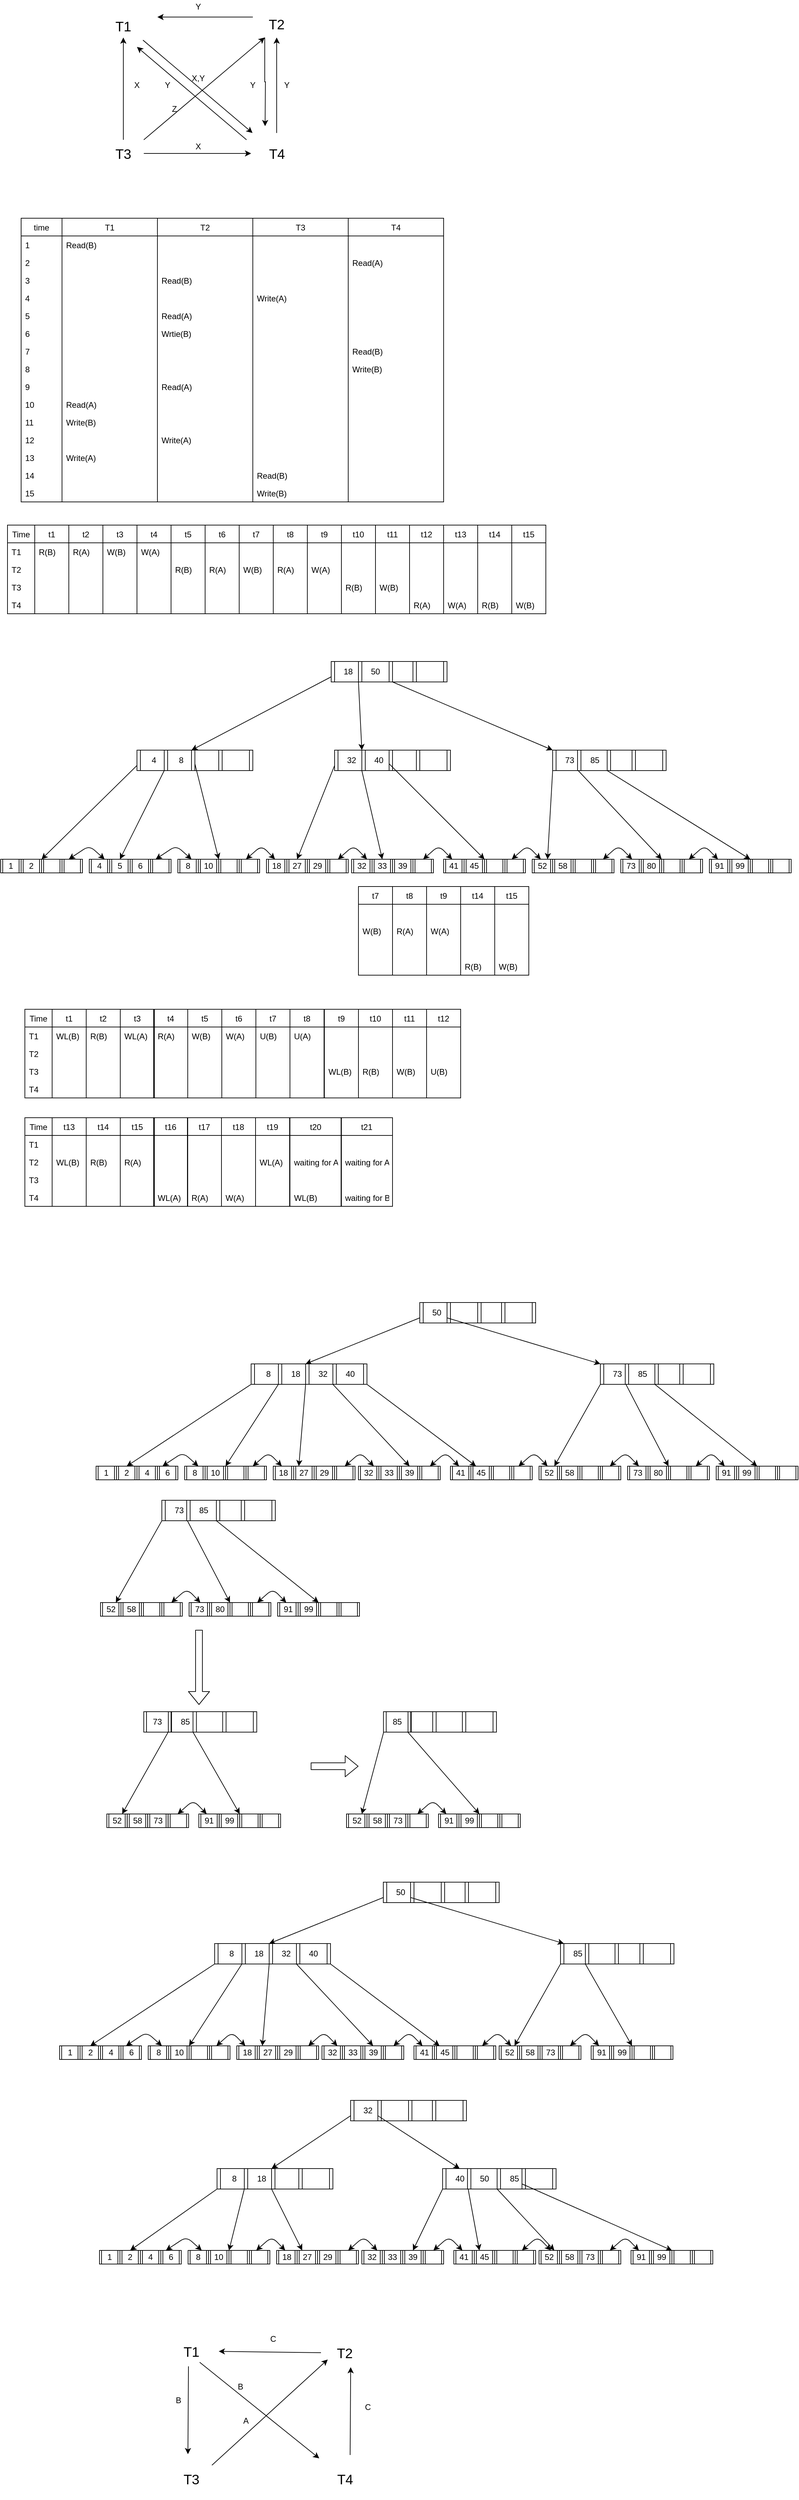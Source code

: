 <mxfile version="14.6.11" type="github">
  <diagram id="Fgm_h7O3pYdPoo2L2BLx" name="Page-1">
    <mxGraphModel dx="696" dy="583" grid="1" gridSize="10" guides="1" tooltips="1" connect="1" arrows="1" fold="1" page="1" pageScale="1" pageWidth="827" pageHeight="1169" math="0" shadow="0">
      <root>
        <mxCell id="0" />
        <mxCell id="1" parent="0" />
        <mxCell id="Ti2Iviw0w2BretP2s4dY-1" value="&lt;font style=&quot;font-size: 20px&quot;&gt;T3&lt;/font&gt;" style="text;html=1;strokeColor=none;fillColor=none;align=center;verticalAlign=middle;whiteSpace=wrap;rounded=0;" parent="1" vertex="1">
          <mxGeometry x="150" y="255" width="60" height="40" as="geometry" />
        </mxCell>
        <mxCell id="Ti2Iviw0w2BretP2s4dY-12" style="edgeStyle=orthogonalEdgeStyle;rounded=0;orthogonalLoop=1;jettySize=auto;html=1;" parent="1" source="Ti2Iviw0w2BretP2s4dY-2" target="Ti2Iviw0w2BretP2s4dY-4" edge="1">
          <mxGeometry relative="1" as="geometry" />
        </mxCell>
        <mxCell id="Ti2Iviw0w2BretP2s4dY-28" style="edgeStyle=orthogonalEdgeStyle;rounded=0;orthogonalLoop=1;jettySize=auto;html=1;" parent="1" source="Ti2Iviw0w2BretP2s4dY-1" target="Ti2Iviw0w2BretP2s4dY-2" edge="1">
          <mxGeometry relative="1" as="geometry" />
        </mxCell>
        <mxCell id="Ti2Iviw0w2BretP2s4dY-2" value="&lt;font style=&quot;font-size: 20px&quot;&gt;T4&lt;/font&gt;" style="text;html=1;strokeColor=none;fillColor=none;align=center;verticalAlign=middle;whiteSpace=wrap;rounded=0;" parent="1" vertex="1">
          <mxGeometry x="367.5" y="245" width="75" height="60" as="geometry" />
        </mxCell>
        <mxCell id="Ti2Iviw0w2BretP2s4dY-22" style="edgeStyle=orthogonalEdgeStyle;rounded=0;orthogonalLoop=1;jettySize=auto;html=1;" parent="1" source="Ti2Iviw0w2BretP2s4dY-1" target="Ti2Iviw0w2BretP2s4dY-3" edge="1">
          <mxGeometry relative="1" as="geometry" />
        </mxCell>
        <mxCell id="Ti2Iviw0w2BretP2s4dY-3" value="&lt;font style=&quot;font-size: 20px&quot;&gt;T1&lt;/font&gt;" style="text;html=1;strokeColor=none;fillColor=none;align=center;verticalAlign=middle;whiteSpace=wrap;rounded=0;" parent="1" vertex="1">
          <mxGeometry x="140" y="70" width="80" height="35" as="geometry" />
        </mxCell>
        <mxCell id="Ti2Iviw0w2BretP2s4dY-14" style="edgeStyle=orthogonalEdgeStyle;rounded=0;orthogonalLoop=1;jettySize=auto;html=1;exitX=0.25;exitY=1;exitDx=0;exitDy=0;" parent="1" source="Ti2Iviw0w2BretP2s4dY-4" edge="1">
          <mxGeometry relative="1" as="geometry">
            <mxPoint x="388" y="235" as="targetPoint" />
          </mxGeometry>
        </mxCell>
        <mxCell id="Ti2Iviw0w2BretP2s4dY-19" style="edgeStyle=orthogonalEdgeStyle;rounded=0;orthogonalLoop=1;jettySize=auto;html=1;exitX=0;exitY=0.25;exitDx=0;exitDy=0;" parent="1" source="Ti2Iviw0w2BretP2s4dY-4" edge="1">
          <mxGeometry relative="1" as="geometry">
            <mxPoint x="230" y="75" as="targetPoint" />
          </mxGeometry>
        </mxCell>
        <mxCell id="Ti2Iviw0w2BretP2s4dY-4" value="&lt;font style=&quot;font-size: 20px&quot;&gt;T2&lt;/font&gt;" style="text;html=1;strokeColor=none;fillColor=none;align=center;verticalAlign=middle;whiteSpace=wrap;rounded=0;" parent="1" vertex="1">
          <mxGeometry x="370" y="65" width="70" height="40" as="geometry" />
        </mxCell>
        <mxCell id="Ti2Iviw0w2BretP2s4dY-13" value="Y" style="text;html=1;strokeColor=none;fillColor=none;align=center;verticalAlign=middle;whiteSpace=wrap;rounded=0;" parent="1" vertex="1">
          <mxGeometry x="400" y="165" width="40" height="20" as="geometry" />
        </mxCell>
        <mxCell id="Ti2Iviw0w2BretP2s4dY-15" value="Y" style="text;html=1;strokeColor=none;fillColor=none;align=center;verticalAlign=middle;whiteSpace=wrap;rounded=0;" parent="1" vertex="1">
          <mxGeometry x="350" y="165" width="40" height="20" as="geometry" />
        </mxCell>
        <mxCell id="Ti2Iviw0w2BretP2s4dY-17" value="" style="endArrow=classic;html=1;exitX=0.86;exitY=1.109;exitDx=0;exitDy=0;exitPerimeter=0;" parent="1" source="Ti2Iviw0w2BretP2s4dY-3" target="Ti2Iviw0w2BretP2s4dY-2" edge="1">
          <mxGeometry width="50" height="50" relative="1" as="geometry">
            <mxPoint x="350" y="175" as="sourcePoint" />
            <mxPoint x="300" y="225" as="targetPoint" />
          </mxGeometry>
        </mxCell>
        <mxCell id="Ti2Iviw0w2BretP2s4dY-18" value="X,Y" style="text;html=1;strokeColor=none;fillColor=none;align=center;verticalAlign=middle;whiteSpace=wrap;rounded=0;" parent="1" vertex="1">
          <mxGeometry x="270" y="155" width="40" height="20" as="geometry" />
        </mxCell>
        <mxCell id="Ti2Iviw0w2BretP2s4dY-21" value="Y" style="text;html=1;strokeColor=none;fillColor=none;align=center;verticalAlign=middle;whiteSpace=wrap;rounded=0;" parent="1" vertex="1">
          <mxGeometry x="270" y="50" width="40" height="20" as="geometry" />
        </mxCell>
        <mxCell id="Ti2Iviw0w2BretP2s4dY-23" value="X" style="text;html=1;strokeColor=none;fillColor=none;align=center;verticalAlign=middle;whiteSpace=wrap;rounded=0;" parent="1" vertex="1">
          <mxGeometry x="180" y="165" width="40" height="20" as="geometry" />
        </mxCell>
        <mxCell id="Ti2Iviw0w2BretP2s4dY-24" value="" style="endArrow=classic;html=1;exitX=0.86;exitY=1.109;exitDx=0;exitDy=0;exitPerimeter=0;" parent="1" edge="1">
          <mxGeometry width="50" height="50" relative="1" as="geometry">
            <mxPoint x="360.782" y="255" as="sourcePoint" />
            <mxPoint x="200" y="118.815" as="targetPoint" />
          </mxGeometry>
        </mxCell>
        <mxCell id="Ti2Iviw0w2BretP2s4dY-25" value="Z" style="text;html=1;strokeColor=none;fillColor=none;align=center;verticalAlign=middle;whiteSpace=wrap;rounded=0;" parent="1" vertex="1">
          <mxGeometry x="234.5" y="200" width="40" height="20" as="geometry" />
        </mxCell>
        <mxCell id="Ti2Iviw0w2BretP2s4dY-26" value="" style="endArrow=classic;html=1;entryX=0.25;entryY=1;entryDx=0;entryDy=0;exitX=1;exitY=0;exitDx=0;exitDy=0;" parent="1" source="Ti2Iviw0w2BretP2s4dY-1" target="Ti2Iviw0w2BretP2s4dY-4" edge="1">
          <mxGeometry width="50" height="50" relative="1" as="geometry">
            <mxPoint x="350" y="175" as="sourcePoint" />
            <mxPoint x="300" y="225" as="targetPoint" />
          </mxGeometry>
        </mxCell>
        <mxCell id="Ti2Iviw0w2BretP2s4dY-27" value="Y" style="text;html=1;strokeColor=none;fillColor=none;align=center;verticalAlign=middle;whiteSpace=wrap;rounded=0;" parent="1" vertex="1">
          <mxGeometry x="224.5" y="165" width="40" height="20" as="geometry" />
        </mxCell>
        <mxCell id="Ti2Iviw0w2BretP2s4dY-29" value="X" style="text;html=1;strokeColor=none;fillColor=none;align=center;verticalAlign=middle;whiteSpace=wrap;rounded=0;" parent="1" vertex="1">
          <mxGeometry x="270" y="255" width="40" height="20" as="geometry" />
        </mxCell>
        <mxCell id="aNPuIsvOyRwtclB3FF4n-1" value="T1" style="swimlane;fontStyle=0;childLayout=stackLayout;horizontal=1;startSize=26;fillColor=none;horizontalStack=0;resizeParent=1;resizeParentMax=0;resizeLast=0;collapsible=1;marginBottom=0;" parent="1" vertex="1">
          <mxGeometry x="90" y="370" width="140" height="416" as="geometry" />
        </mxCell>
        <mxCell id="aNPuIsvOyRwtclB3FF4n-2" value="Read(B)&#xa;&#xa;" style="text;strokeColor=none;fillColor=none;align=left;verticalAlign=top;spacingLeft=4;spacingRight=4;overflow=hidden;rotatable=0;points=[[0,0.5],[1,0.5]];portConstraint=eastwest;" parent="aNPuIsvOyRwtclB3FF4n-1" vertex="1">
          <mxGeometry y="26" width="140" height="26" as="geometry" />
        </mxCell>
        <mxCell id="aNPuIsvOyRwtclB3FF4n-3" value=" " style="text;strokeColor=none;fillColor=none;align=left;verticalAlign=top;spacingLeft=4;spacingRight=4;overflow=hidden;rotatable=0;points=[[0,0.5],[1,0.5]];portConstraint=eastwest;" parent="aNPuIsvOyRwtclB3FF4n-1" vertex="1">
          <mxGeometry y="52" width="140" height="26" as="geometry" />
        </mxCell>
        <mxCell id="aNPuIsvOyRwtclB3FF4n-17" value=" " style="text;strokeColor=none;fillColor=none;align=left;verticalAlign=top;spacingLeft=4;spacingRight=4;overflow=hidden;rotatable=0;points=[[0,0.5],[1,0.5]];portConstraint=eastwest;" parent="aNPuIsvOyRwtclB3FF4n-1" vertex="1">
          <mxGeometry y="78" width="140" height="26" as="geometry" />
        </mxCell>
        <mxCell id="aNPuIsvOyRwtclB3FF4n-4" value=" " style="text;strokeColor=none;fillColor=none;align=left;verticalAlign=top;spacingLeft=4;spacingRight=4;overflow=hidden;rotatable=0;points=[[0,0.5],[1,0.5]];portConstraint=eastwest;" parent="aNPuIsvOyRwtclB3FF4n-1" vertex="1">
          <mxGeometry y="104" width="140" height="26" as="geometry" />
        </mxCell>
        <mxCell id="aNPuIsvOyRwtclB3FF4n-18" value=" " style="text;strokeColor=none;fillColor=none;align=left;verticalAlign=top;spacingLeft=4;spacingRight=4;overflow=hidden;rotatable=0;points=[[0,0.5],[1,0.5]];portConstraint=eastwest;" parent="aNPuIsvOyRwtclB3FF4n-1" vertex="1">
          <mxGeometry y="130" width="140" height="26" as="geometry" />
        </mxCell>
        <mxCell id="aNPuIsvOyRwtclB3FF4n-19" value=" " style="text;strokeColor=none;fillColor=none;align=left;verticalAlign=top;spacingLeft=4;spacingRight=4;overflow=hidden;rotatable=0;points=[[0,0.5],[1,0.5]];portConstraint=eastwest;" parent="aNPuIsvOyRwtclB3FF4n-1" vertex="1">
          <mxGeometry y="156" width="140" height="26" as="geometry" />
        </mxCell>
        <mxCell id="aNPuIsvOyRwtclB3FF4n-20" value=" " style="text;strokeColor=none;fillColor=none;align=left;verticalAlign=top;spacingLeft=4;spacingRight=4;overflow=hidden;rotatable=0;points=[[0,0.5],[1,0.5]];portConstraint=eastwest;" parent="aNPuIsvOyRwtclB3FF4n-1" vertex="1">
          <mxGeometry y="182" width="140" height="26" as="geometry" />
        </mxCell>
        <mxCell id="aNPuIsvOyRwtclB3FF4n-58" value=" " style="text;strokeColor=none;fillColor=none;align=left;verticalAlign=top;spacingLeft=4;spacingRight=4;overflow=hidden;rotatable=0;points=[[0,0.5],[1,0.5]];portConstraint=eastwest;" parent="aNPuIsvOyRwtclB3FF4n-1" vertex="1">
          <mxGeometry y="208" width="140" height="26" as="geometry" />
        </mxCell>
        <mxCell id="aNPuIsvOyRwtclB3FF4n-65" value=" " style="text;strokeColor=none;fillColor=none;align=left;verticalAlign=top;spacingLeft=4;spacingRight=4;overflow=hidden;rotatable=0;points=[[0,0.5],[1,0.5]];portConstraint=eastwest;" parent="aNPuIsvOyRwtclB3FF4n-1" vertex="1">
          <mxGeometry y="234" width="140" height="26" as="geometry" />
        </mxCell>
        <mxCell id="aNPuIsvOyRwtclB3FF4n-60" value="Read(A)" style="text;strokeColor=none;fillColor=none;align=left;verticalAlign=top;spacingLeft=4;spacingRight=4;overflow=hidden;rotatable=0;points=[[0,0.5],[1,0.5]];portConstraint=eastwest;" parent="aNPuIsvOyRwtclB3FF4n-1" vertex="1">
          <mxGeometry y="260" width="140" height="26" as="geometry" />
        </mxCell>
        <mxCell id="aNPuIsvOyRwtclB3FF4n-66" value="Write(B)" style="text;strokeColor=none;fillColor=none;align=left;verticalAlign=top;spacingLeft=4;spacingRight=4;overflow=hidden;rotatable=0;points=[[0,0.5],[1,0.5]];portConstraint=eastwest;" parent="aNPuIsvOyRwtclB3FF4n-1" vertex="1">
          <mxGeometry y="286" width="140" height="26" as="geometry" />
        </mxCell>
        <mxCell id="aNPuIsvOyRwtclB3FF4n-73" value=" " style="text;strokeColor=none;fillColor=none;align=left;verticalAlign=top;spacingLeft=4;spacingRight=4;overflow=hidden;rotatable=0;points=[[0,0.5],[1,0.5]];portConstraint=eastwest;" parent="aNPuIsvOyRwtclB3FF4n-1" vertex="1">
          <mxGeometry y="312" width="140" height="26" as="geometry" />
        </mxCell>
        <mxCell id="aNPuIsvOyRwtclB3FF4n-77" value="Write(A)" style="text;strokeColor=none;fillColor=none;align=left;verticalAlign=top;spacingLeft=4;spacingRight=4;overflow=hidden;rotatable=0;points=[[0,0.5],[1,0.5]];portConstraint=eastwest;" parent="aNPuIsvOyRwtclB3FF4n-1" vertex="1">
          <mxGeometry y="338" width="140" height="26" as="geometry" />
        </mxCell>
        <mxCell id="aNPuIsvOyRwtclB3FF4n-87" value=" " style="text;strokeColor=none;fillColor=none;align=left;verticalAlign=top;spacingLeft=4;spacingRight=4;overflow=hidden;rotatable=0;points=[[0,0.5],[1,0.5]];portConstraint=eastwest;" parent="aNPuIsvOyRwtclB3FF4n-1" vertex="1">
          <mxGeometry y="364" width="140" height="26" as="geometry" />
        </mxCell>
        <mxCell id="aNPuIsvOyRwtclB3FF4n-88" value=" " style="text;strokeColor=none;fillColor=none;align=left;verticalAlign=top;spacingLeft=4;spacingRight=4;overflow=hidden;rotatable=0;points=[[0,0.5],[1,0.5]];portConstraint=eastwest;" parent="aNPuIsvOyRwtclB3FF4n-1" vertex="1">
          <mxGeometry y="390" width="140" height="26" as="geometry" />
        </mxCell>
        <mxCell id="aNPuIsvOyRwtclB3FF4n-30" value="T2" style="swimlane;fontStyle=0;childLayout=stackLayout;horizontal=1;startSize=26;fillColor=none;horizontalStack=0;resizeParent=1;resizeParentMax=0;resizeLast=0;collapsible=1;marginBottom=0;" parent="1" vertex="1">
          <mxGeometry x="230" y="370" width="140" height="416" as="geometry" />
        </mxCell>
        <mxCell id="aNPuIsvOyRwtclB3FF4n-31" value=" " style="text;strokeColor=none;fillColor=none;align=left;verticalAlign=top;spacingLeft=4;spacingRight=4;overflow=hidden;rotatable=0;points=[[0,0.5],[1,0.5]];portConstraint=eastwest;" parent="aNPuIsvOyRwtclB3FF4n-30" vertex="1">
          <mxGeometry y="26" width="140" height="26" as="geometry" />
        </mxCell>
        <mxCell id="aNPuIsvOyRwtclB3FF4n-32" value=" " style="text;strokeColor=none;fillColor=none;align=left;verticalAlign=top;spacingLeft=4;spacingRight=4;overflow=hidden;rotatable=0;points=[[0,0.5],[1,0.5]];portConstraint=eastwest;" parent="aNPuIsvOyRwtclB3FF4n-30" vertex="1">
          <mxGeometry y="52" width="140" height="26" as="geometry" />
        </mxCell>
        <mxCell id="aNPuIsvOyRwtclB3FF4n-33" value="Read(B)" style="text;strokeColor=none;fillColor=none;align=left;verticalAlign=top;spacingLeft=4;spacingRight=4;overflow=hidden;rotatable=0;points=[[0,0.5],[1,0.5]];portConstraint=eastwest;" parent="aNPuIsvOyRwtclB3FF4n-30" vertex="1">
          <mxGeometry y="78" width="140" height="26" as="geometry" />
        </mxCell>
        <mxCell id="aNPuIsvOyRwtclB3FF4n-34" value=" " style="text;strokeColor=none;fillColor=none;align=left;verticalAlign=top;spacingLeft=4;spacingRight=4;overflow=hidden;rotatable=0;points=[[0,0.5],[1,0.5]];portConstraint=eastwest;" parent="aNPuIsvOyRwtclB3FF4n-30" vertex="1">
          <mxGeometry y="104" width="140" height="26" as="geometry" />
        </mxCell>
        <mxCell id="aNPuIsvOyRwtclB3FF4n-35" value="Read(A)" style="text;strokeColor=none;fillColor=none;align=left;verticalAlign=top;spacingLeft=4;spacingRight=4;overflow=hidden;rotatable=0;points=[[0,0.5],[1,0.5]];portConstraint=eastwest;" parent="aNPuIsvOyRwtclB3FF4n-30" vertex="1">
          <mxGeometry y="130" width="140" height="26" as="geometry" />
        </mxCell>
        <mxCell id="aNPuIsvOyRwtclB3FF4n-36" value="Wrtie(B)" style="text;strokeColor=none;fillColor=none;align=left;verticalAlign=top;spacingLeft=4;spacingRight=4;overflow=hidden;rotatable=0;points=[[0,0.5],[1,0.5]];portConstraint=eastwest;" parent="aNPuIsvOyRwtclB3FF4n-30" vertex="1">
          <mxGeometry y="156" width="140" height="26" as="geometry" />
        </mxCell>
        <mxCell id="aNPuIsvOyRwtclB3FF4n-37" value=" " style="text;strokeColor=none;fillColor=none;align=left;verticalAlign=top;spacingLeft=4;spacingRight=4;overflow=hidden;rotatable=0;points=[[0,0.5],[1,0.5]];portConstraint=eastwest;" parent="aNPuIsvOyRwtclB3FF4n-30" vertex="1">
          <mxGeometry y="182" width="140" height="26" as="geometry" />
        </mxCell>
        <mxCell id="aNPuIsvOyRwtclB3FF4n-57" value=" " style="text;strokeColor=none;fillColor=none;align=left;verticalAlign=top;spacingLeft=4;spacingRight=4;overflow=hidden;rotatable=0;points=[[0,0.5],[1,0.5]];portConstraint=eastwest;" parent="aNPuIsvOyRwtclB3FF4n-30" vertex="1">
          <mxGeometry y="208" width="140" height="26" as="geometry" />
        </mxCell>
        <mxCell id="aNPuIsvOyRwtclB3FF4n-63" value="Read(A)" style="text;strokeColor=none;fillColor=none;align=left;verticalAlign=top;spacingLeft=4;spacingRight=4;overflow=hidden;rotatable=0;points=[[0,0.5],[1,0.5]];portConstraint=eastwest;" parent="aNPuIsvOyRwtclB3FF4n-30" vertex="1">
          <mxGeometry y="234" width="140" height="26" as="geometry" />
        </mxCell>
        <mxCell id="aNPuIsvOyRwtclB3FF4n-67" value=" " style="text;strokeColor=none;fillColor=none;align=left;verticalAlign=top;spacingLeft=4;spacingRight=4;overflow=hidden;rotatable=0;points=[[0,0.5],[1,0.5]];portConstraint=eastwest;" parent="aNPuIsvOyRwtclB3FF4n-30" vertex="1">
          <mxGeometry y="260" width="140" height="26" as="geometry" />
        </mxCell>
        <mxCell id="aNPuIsvOyRwtclB3FF4n-68" value=" " style="text;strokeColor=none;fillColor=none;align=left;verticalAlign=top;spacingLeft=4;spacingRight=4;overflow=hidden;rotatable=0;points=[[0,0.5],[1,0.5]];portConstraint=eastwest;" parent="aNPuIsvOyRwtclB3FF4n-30" vertex="1">
          <mxGeometry y="286" width="140" height="26" as="geometry" />
        </mxCell>
        <mxCell id="aNPuIsvOyRwtclB3FF4n-69" value="Write(A)" style="text;strokeColor=none;fillColor=none;align=left;verticalAlign=top;spacingLeft=4;spacingRight=4;overflow=hidden;rotatable=0;points=[[0,0.5],[1,0.5]];portConstraint=eastwest;" parent="aNPuIsvOyRwtclB3FF4n-30" vertex="1">
          <mxGeometry y="312" width="140" height="26" as="geometry" />
        </mxCell>
        <mxCell id="aNPuIsvOyRwtclB3FF4n-80" value=" " style="text;strokeColor=none;fillColor=none;align=left;verticalAlign=top;spacingLeft=4;spacingRight=4;overflow=hidden;rotatable=0;points=[[0,0.5],[1,0.5]];portConstraint=eastwest;" parent="aNPuIsvOyRwtclB3FF4n-30" vertex="1">
          <mxGeometry y="338" width="140" height="26" as="geometry" />
        </mxCell>
        <mxCell id="aNPuIsvOyRwtclB3FF4n-85" value=" " style="text;strokeColor=none;fillColor=none;align=left;verticalAlign=top;spacingLeft=4;spacingRight=4;overflow=hidden;rotatable=0;points=[[0,0.5],[1,0.5]];portConstraint=eastwest;" parent="aNPuIsvOyRwtclB3FF4n-30" vertex="1">
          <mxGeometry y="364" width="140" height="26" as="geometry" />
        </mxCell>
        <mxCell id="aNPuIsvOyRwtclB3FF4n-86" value=" " style="text;strokeColor=none;fillColor=none;align=left;verticalAlign=top;spacingLeft=4;spacingRight=4;overflow=hidden;rotatable=0;points=[[0,0.5],[1,0.5]];portConstraint=eastwest;" parent="aNPuIsvOyRwtclB3FF4n-30" vertex="1">
          <mxGeometry y="390" width="140" height="26" as="geometry" />
        </mxCell>
        <mxCell id="aNPuIsvOyRwtclB3FF4n-39" value="T3" style="swimlane;fontStyle=0;childLayout=stackLayout;horizontal=1;startSize=26;fillColor=none;horizontalStack=0;resizeParent=1;resizeParentMax=0;resizeLast=0;collapsible=1;marginBottom=0;" parent="1" vertex="1">
          <mxGeometry x="370" y="370" width="140" height="416" as="geometry" />
        </mxCell>
        <mxCell id="aNPuIsvOyRwtclB3FF4n-40" value=" " style="text;strokeColor=none;fillColor=none;align=left;verticalAlign=top;spacingLeft=4;spacingRight=4;overflow=hidden;rotatable=0;points=[[0,0.5],[1,0.5]];portConstraint=eastwest;" parent="aNPuIsvOyRwtclB3FF4n-39" vertex="1">
          <mxGeometry y="26" width="140" height="26" as="geometry" />
        </mxCell>
        <mxCell id="aNPuIsvOyRwtclB3FF4n-41" value=" " style="text;strokeColor=none;fillColor=none;align=left;verticalAlign=top;spacingLeft=4;spacingRight=4;overflow=hidden;rotatable=0;points=[[0,0.5],[1,0.5]];portConstraint=eastwest;" parent="aNPuIsvOyRwtclB3FF4n-39" vertex="1">
          <mxGeometry y="52" width="140" height="26" as="geometry" />
        </mxCell>
        <mxCell id="aNPuIsvOyRwtclB3FF4n-42" value=" " style="text;strokeColor=none;fillColor=none;align=left;verticalAlign=top;spacingLeft=4;spacingRight=4;overflow=hidden;rotatable=0;points=[[0,0.5],[1,0.5]];portConstraint=eastwest;" parent="aNPuIsvOyRwtclB3FF4n-39" vertex="1">
          <mxGeometry y="78" width="140" height="26" as="geometry" />
        </mxCell>
        <mxCell id="aNPuIsvOyRwtclB3FF4n-43" value="Write(A)" style="text;strokeColor=none;fillColor=none;align=left;verticalAlign=top;spacingLeft=4;spacingRight=4;overflow=hidden;rotatable=0;points=[[0,0.5],[1,0.5]];portConstraint=eastwest;" parent="aNPuIsvOyRwtclB3FF4n-39" vertex="1">
          <mxGeometry y="104" width="140" height="26" as="geometry" />
        </mxCell>
        <mxCell id="aNPuIsvOyRwtclB3FF4n-44" value=" " style="text;strokeColor=none;fillColor=none;align=left;verticalAlign=top;spacingLeft=4;spacingRight=4;overflow=hidden;rotatable=0;points=[[0,0.5],[1,0.5]];portConstraint=eastwest;" parent="aNPuIsvOyRwtclB3FF4n-39" vertex="1">
          <mxGeometry y="130" width="140" height="26" as="geometry" />
        </mxCell>
        <mxCell id="aNPuIsvOyRwtclB3FF4n-45" value=" " style="text;strokeColor=none;fillColor=none;align=left;verticalAlign=top;spacingLeft=4;spacingRight=4;overflow=hidden;rotatable=0;points=[[0,0.5],[1,0.5]];portConstraint=eastwest;" parent="aNPuIsvOyRwtclB3FF4n-39" vertex="1">
          <mxGeometry y="156" width="140" height="26" as="geometry" />
        </mxCell>
        <mxCell id="aNPuIsvOyRwtclB3FF4n-46" value=" " style="text;strokeColor=none;fillColor=none;align=left;verticalAlign=top;spacingLeft=4;spacingRight=4;overflow=hidden;rotatable=0;points=[[0,0.5],[1,0.5]];portConstraint=eastwest;" parent="aNPuIsvOyRwtclB3FF4n-39" vertex="1">
          <mxGeometry y="182" width="140" height="26" as="geometry" />
        </mxCell>
        <mxCell id="aNPuIsvOyRwtclB3FF4n-56" value=" " style="text;strokeColor=none;fillColor=none;align=left;verticalAlign=top;spacingLeft=4;spacingRight=4;overflow=hidden;rotatable=0;points=[[0,0.5],[1,0.5]];portConstraint=eastwest;" parent="aNPuIsvOyRwtclB3FF4n-39" vertex="1">
          <mxGeometry y="208" width="140" height="26" as="geometry" />
        </mxCell>
        <mxCell id="aNPuIsvOyRwtclB3FF4n-61" value=" " style="text;strokeColor=none;fillColor=none;align=left;verticalAlign=top;spacingLeft=4;spacingRight=4;overflow=hidden;rotatable=0;points=[[0,0.5],[1,0.5]];portConstraint=eastwest;" parent="aNPuIsvOyRwtclB3FF4n-39" vertex="1">
          <mxGeometry y="234" width="140" height="26" as="geometry" />
        </mxCell>
        <mxCell id="aNPuIsvOyRwtclB3FF4n-70" value=" " style="text;strokeColor=none;fillColor=none;align=left;verticalAlign=top;spacingLeft=4;spacingRight=4;overflow=hidden;rotatable=0;points=[[0,0.5],[1,0.5]];portConstraint=eastwest;" parent="aNPuIsvOyRwtclB3FF4n-39" vertex="1">
          <mxGeometry y="260" width="140" height="26" as="geometry" />
        </mxCell>
        <mxCell id="aNPuIsvOyRwtclB3FF4n-71" value=" " style="text;strokeColor=none;fillColor=none;align=left;verticalAlign=top;spacingLeft=4;spacingRight=4;overflow=hidden;rotatable=0;points=[[0,0.5],[1,0.5]];portConstraint=eastwest;" parent="aNPuIsvOyRwtclB3FF4n-39" vertex="1">
          <mxGeometry y="286" width="140" height="26" as="geometry" />
        </mxCell>
        <mxCell id="aNPuIsvOyRwtclB3FF4n-72" value=" " style="text;strokeColor=none;fillColor=none;align=left;verticalAlign=top;spacingLeft=4;spacingRight=4;overflow=hidden;rotatable=0;points=[[0,0.5],[1,0.5]];portConstraint=eastwest;" parent="aNPuIsvOyRwtclB3FF4n-39" vertex="1">
          <mxGeometry y="312" width="140" height="26" as="geometry" />
        </mxCell>
        <mxCell id="aNPuIsvOyRwtclB3FF4n-78" value=" " style="text;strokeColor=none;fillColor=none;align=left;verticalAlign=top;spacingLeft=4;spacingRight=4;overflow=hidden;rotatable=0;points=[[0,0.5],[1,0.5]];portConstraint=eastwest;" parent="aNPuIsvOyRwtclB3FF4n-39" vertex="1">
          <mxGeometry y="338" width="140" height="26" as="geometry" />
        </mxCell>
        <mxCell id="aNPuIsvOyRwtclB3FF4n-79" value="Read(B)" style="text;strokeColor=none;fillColor=none;align=left;verticalAlign=top;spacingLeft=4;spacingRight=4;overflow=hidden;rotatable=0;points=[[0,0.5],[1,0.5]];portConstraint=eastwest;" parent="aNPuIsvOyRwtclB3FF4n-39" vertex="1">
          <mxGeometry y="364" width="140" height="26" as="geometry" />
        </mxCell>
        <mxCell id="aNPuIsvOyRwtclB3FF4n-81" value="Write(B)" style="text;strokeColor=none;fillColor=none;align=left;verticalAlign=top;spacingLeft=4;spacingRight=4;overflow=hidden;rotatable=0;points=[[0,0.5],[1,0.5]];portConstraint=eastwest;" parent="aNPuIsvOyRwtclB3FF4n-39" vertex="1">
          <mxGeometry y="390" width="140" height="26" as="geometry" />
        </mxCell>
        <mxCell id="aNPuIsvOyRwtclB3FF4n-47" value="T4" style="swimlane;fontStyle=0;childLayout=stackLayout;horizontal=1;startSize=26;fillColor=none;horizontalStack=0;resizeParent=1;resizeParentMax=0;resizeLast=0;collapsible=1;marginBottom=0;" parent="1" vertex="1">
          <mxGeometry x="510" y="370" width="140" height="416" as="geometry" />
        </mxCell>
        <mxCell id="aNPuIsvOyRwtclB3FF4n-48" value=" " style="text;strokeColor=none;fillColor=none;align=left;verticalAlign=top;spacingLeft=4;spacingRight=4;overflow=hidden;rotatable=0;points=[[0,0.5],[1,0.5]];portConstraint=eastwest;" parent="aNPuIsvOyRwtclB3FF4n-47" vertex="1">
          <mxGeometry y="26" width="140" height="26" as="geometry" />
        </mxCell>
        <mxCell id="aNPuIsvOyRwtclB3FF4n-49" value="Read(A)" style="text;strokeColor=none;fillColor=none;align=left;verticalAlign=top;spacingLeft=4;spacingRight=4;overflow=hidden;rotatable=0;points=[[0,0.5],[1,0.5]];portConstraint=eastwest;" parent="aNPuIsvOyRwtclB3FF4n-47" vertex="1">
          <mxGeometry y="52" width="140" height="26" as="geometry" />
        </mxCell>
        <mxCell id="aNPuIsvOyRwtclB3FF4n-50" value=" " style="text;strokeColor=none;fillColor=none;align=left;verticalAlign=top;spacingLeft=4;spacingRight=4;overflow=hidden;rotatable=0;points=[[0,0.5],[1,0.5]];portConstraint=eastwest;" parent="aNPuIsvOyRwtclB3FF4n-47" vertex="1">
          <mxGeometry y="78" width="140" height="26" as="geometry" />
        </mxCell>
        <mxCell id="aNPuIsvOyRwtclB3FF4n-51" value=" " style="text;strokeColor=none;fillColor=none;align=left;verticalAlign=top;spacingLeft=4;spacingRight=4;overflow=hidden;rotatable=0;points=[[0,0.5],[1,0.5]];portConstraint=eastwest;" parent="aNPuIsvOyRwtclB3FF4n-47" vertex="1">
          <mxGeometry y="104" width="140" height="26" as="geometry" />
        </mxCell>
        <mxCell id="aNPuIsvOyRwtclB3FF4n-52" value=" " style="text;strokeColor=none;fillColor=none;align=left;verticalAlign=top;spacingLeft=4;spacingRight=4;overflow=hidden;rotatable=0;points=[[0,0.5],[1,0.5]];portConstraint=eastwest;" parent="aNPuIsvOyRwtclB3FF4n-47" vertex="1">
          <mxGeometry y="130" width="140" height="26" as="geometry" />
        </mxCell>
        <mxCell id="aNPuIsvOyRwtclB3FF4n-53" value=" " style="text;strokeColor=none;fillColor=none;align=left;verticalAlign=top;spacingLeft=4;spacingRight=4;overflow=hidden;rotatable=0;points=[[0,0.5],[1,0.5]];portConstraint=eastwest;" parent="aNPuIsvOyRwtclB3FF4n-47" vertex="1">
          <mxGeometry y="156" width="140" height="26" as="geometry" />
        </mxCell>
        <mxCell id="aNPuIsvOyRwtclB3FF4n-54" value="Read(B)" style="text;strokeColor=none;fillColor=none;align=left;verticalAlign=top;spacingLeft=4;spacingRight=4;overflow=hidden;rotatable=0;points=[[0,0.5],[1,0.5]];portConstraint=eastwest;" parent="aNPuIsvOyRwtclB3FF4n-47" vertex="1">
          <mxGeometry y="182" width="140" height="26" as="geometry" />
        </mxCell>
        <mxCell id="aNPuIsvOyRwtclB3FF4n-55" value="Write(B)" style="text;strokeColor=none;fillColor=none;align=left;verticalAlign=top;spacingLeft=4;spacingRight=4;overflow=hidden;rotatable=0;points=[[0,0.5],[1,0.5]];portConstraint=eastwest;" parent="aNPuIsvOyRwtclB3FF4n-47" vertex="1">
          <mxGeometry y="208" width="140" height="26" as="geometry" />
        </mxCell>
        <mxCell id="aNPuIsvOyRwtclB3FF4n-64" value=" " style="text;strokeColor=none;fillColor=none;align=left;verticalAlign=top;spacingLeft=4;spacingRight=4;overflow=hidden;rotatable=0;points=[[0,0.5],[1,0.5]];portConstraint=eastwest;" parent="aNPuIsvOyRwtclB3FF4n-47" vertex="1">
          <mxGeometry y="234" width="140" height="26" as="geometry" />
        </mxCell>
        <mxCell id="aNPuIsvOyRwtclB3FF4n-74" value=" " style="text;strokeColor=none;fillColor=none;align=left;verticalAlign=top;spacingLeft=4;spacingRight=4;overflow=hidden;rotatable=0;points=[[0,0.5],[1,0.5]];portConstraint=eastwest;" parent="aNPuIsvOyRwtclB3FF4n-47" vertex="1">
          <mxGeometry y="260" width="140" height="26" as="geometry" />
        </mxCell>
        <mxCell id="aNPuIsvOyRwtclB3FF4n-75" value=" " style="text;strokeColor=none;fillColor=none;align=left;verticalAlign=top;spacingLeft=4;spacingRight=4;overflow=hidden;rotatable=0;points=[[0,0.5],[1,0.5]];portConstraint=eastwest;" parent="aNPuIsvOyRwtclB3FF4n-47" vertex="1">
          <mxGeometry y="286" width="140" height="26" as="geometry" />
        </mxCell>
        <mxCell id="aNPuIsvOyRwtclB3FF4n-76" value=" " style="text;strokeColor=none;fillColor=none;align=left;verticalAlign=top;spacingLeft=4;spacingRight=4;overflow=hidden;rotatable=0;points=[[0,0.5],[1,0.5]];portConstraint=eastwest;" parent="aNPuIsvOyRwtclB3FF4n-47" vertex="1">
          <mxGeometry y="312" width="140" height="26" as="geometry" />
        </mxCell>
        <mxCell id="aNPuIsvOyRwtclB3FF4n-82" value=" " style="text;strokeColor=none;fillColor=none;align=left;verticalAlign=top;spacingLeft=4;spacingRight=4;overflow=hidden;rotatable=0;points=[[0,0.5],[1,0.5]];portConstraint=eastwest;" parent="aNPuIsvOyRwtclB3FF4n-47" vertex="1">
          <mxGeometry y="338" width="140" height="26" as="geometry" />
        </mxCell>
        <mxCell id="aNPuIsvOyRwtclB3FF4n-83" value=" " style="text;strokeColor=none;fillColor=none;align=left;verticalAlign=top;spacingLeft=4;spacingRight=4;overflow=hidden;rotatable=0;points=[[0,0.5],[1,0.5]];portConstraint=eastwest;" parent="aNPuIsvOyRwtclB3FF4n-47" vertex="1">
          <mxGeometry y="364" width="140" height="26" as="geometry" />
        </mxCell>
        <mxCell id="aNPuIsvOyRwtclB3FF4n-84" value=" " style="text;strokeColor=none;fillColor=none;align=left;verticalAlign=top;spacingLeft=4;spacingRight=4;overflow=hidden;rotatable=0;points=[[0,0.5],[1,0.5]];portConstraint=eastwest;" parent="aNPuIsvOyRwtclB3FF4n-47" vertex="1">
          <mxGeometry y="390" width="140" height="26" as="geometry" />
        </mxCell>
        <mxCell id="aNPuIsvOyRwtclB3FF4n-89" value="time" style="swimlane;fontStyle=0;childLayout=stackLayout;horizontal=1;startSize=26;fillColor=none;horizontalStack=0;resizeParent=1;resizeParentMax=0;resizeLast=0;collapsible=1;marginBottom=0;" parent="1" vertex="1">
          <mxGeometry x="30" y="370" width="60" height="416" as="geometry" />
        </mxCell>
        <mxCell id="aNPuIsvOyRwtclB3FF4n-90" value="1" style="text;strokeColor=none;fillColor=none;align=left;verticalAlign=top;spacingLeft=4;spacingRight=4;overflow=hidden;rotatable=0;points=[[0,0.5],[1,0.5]];portConstraint=eastwest;" parent="aNPuIsvOyRwtclB3FF4n-89" vertex="1">
          <mxGeometry y="26" width="60" height="26" as="geometry" />
        </mxCell>
        <mxCell id="aNPuIsvOyRwtclB3FF4n-91" value="2" style="text;strokeColor=none;fillColor=none;align=left;verticalAlign=top;spacingLeft=4;spacingRight=4;overflow=hidden;rotatable=0;points=[[0,0.5],[1,0.5]];portConstraint=eastwest;" parent="aNPuIsvOyRwtclB3FF4n-89" vertex="1">
          <mxGeometry y="52" width="60" height="26" as="geometry" />
        </mxCell>
        <mxCell id="aNPuIsvOyRwtclB3FF4n-92" value="3" style="text;strokeColor=none;fillColor=none;align=left;verticalAlign=top;spacingLeft=4;spacingRight=4;overflow=hidden;rotatable=0;points=[[0,0.5],[1,0.5]];portConstraint=eastwest;" parent="aNPuIsvOyRwtclB3FF4n-89" vertex="1">
          <mxGeometry y="78" width="60" height="26" as="geometry" />
        </mxCell>
        <mxCell id="aNPuIsvOyRwtclB3FF4n-93" value="4" style="text;strokeColor=none;fillColor=none;align=left;verticalAlign=top;spacingLeft=4;spacingRight=4;overflow=hidden;rotatable=0;points=[[0,0.5],[1,0.5]];portConstraint=eastwest;" parent="aNPuIsvOyRwtclB3FF4n-89" vertex="1">
          <mxGeometry y="104" width="60" height="26" as="geometry" />
        </mxCell>
        <mxCell id="aNPuIsvOyRwtclB3FF4n-94" value="5" style="text;strokeColor=none;fillColor=none;align=left;verticalAlign=top;spacingLeft=4;spacingRight=4;overflow=hidden;rotatable=0;points=[[0,0.5],[1,0.5]];portConstraint=eastwest;" parent="aNPuIsvOyRwtclB3FF4n-89" vertex="1">
          <mxGeometry y="130" width="60" height="26" as="geometry" />
        </mxCell>
        <mxCell id="aNPuIsvOyRwtclB3FF4n-95" value="6" style="text;strokeColor=none;fillColor=none;align=left;verticalAlign=top;spacingLeft=4;spacingRight=4;overflow=hidden;rotatable=0;points=[[0,0.5],[1,0.5]];portConstraint=eastwest;" parent="aNPuIsvOyRwtclB3FF4n-89" vertex="1">
          <mxGeometry y="156" width="60" height="26" as="geometry" />
        </mxCell>
        <mxCell id="aNPuIsvOyRwtclB3FF4n-96" value="7" style="text;strokeColor=none;fillColor=none;align=left;verticalAlign=top;spacingLeft=4;spacingRight=4;overflow=hidden;rotatable=0;points=[[0,0.5],[1,0.5]];portConstraint=eastwest;" parent="aNPuIsvOyRwtclB3FF4n-89" vertex="1">
          <mxGeometry y="182" width="60" height="26" as="geometry" />
        </mxCell>
        <mxCell id="aNPuIsvOyRwtclB3FF4n-97" value="8" style="text;strokeColor=none;fillColor=none;align=left;verticalAlign=top;spacingLeft=4;spacingRight=4;overflow=hidden;rotatable=0;points=[[0,0.5],[1,0.5]];portConstraint=eastwest;" parent="aNPuIsvOyRwtclB3FF4n-89" vertex="1">
          <mxGeometry y="208" width="60" height="26" as="geometry" />
        </mxCell>
        <mxCell id="aNPuIsvOyRwtclB3FF4n-98" value="9" style="text;strokeColor=none;fillColor=none;align=left;verticalAlign=top;spacingLeft=4;spacingRight=4;overflow=hidden;rotatable=0;points=[[0,0.5],[1,0.5]];portConstraint=eastwest;" parent="aNPuIsvOyRwtclB3FF4n-89" vertex="1">
          <mxGeometry y="234" width="60" height="26" as="geometry" />
        </mxCell>
        <mxCell id="aNPuIsvOyRwtclB3FF4n-99" value="10" style="text;strokeColor=none;fillColor=none;align=left;verticalAlign=top;spacingLeft=4;spacingRight=4;overflow=hidden;rotatable=0;points=[[0,0.5],[1,0.5]];portConstraint=eastwest;" parent="aNPuIsvOyRwtclB3FF4n-89" vertex="1">
          <mxGeometry y="260" width="60" height="26" as="geometry" />
        </mxCell>
        <mxCell id="aNPuIsvOyRwtclB3FF4n-100" value="11" style="text;strokeColor=none;fillColor=none;align=left;verticalAlign=top;spacingLeft=4;spacingRight=4;overflow=hidden;rotatable=0;points=[[0,0.5],[1,0.5]];portConstraint=eastwest;" parent="aNPuIsvOyRwtclB3FF4n-89" vertex="1">
          <mxGeometry y="286" width="60" height="26" as="geometry" />
        </mxCell>
        <mxCell id="aNPuIsvOyRwtclB3FF4n-101" value="12" style="text;strokeColor=none;fillColor=none;align=left;verticalAlign=top;spacingLeft=4;spacingRight=4;overflow=hidden;rotatable=0;points=[[0,0.5],[1,0.5]];portConstraint=eastwest;" parent="aNPuIsvOyRwtclB3FF4n-89" vertex="1">
          <mxGeometry y="312" width="60" height="26" as="geometry" />
        </mxCell>
        <mxCell id="aNPuIsvOyRwtclB3FF4n-102" value="13" style="text;strokeColor=none;fillColor=none;align=left;verticalAlign=top;spacingLeft=4;spacingRight=4;overflow=hidden;rotatable=0;points=[[0,0.5],[1,0.5]];portConstraint=eastwest;" parent="aNPuIsvOyRwtclB3FF4n-89" vertex="1">
          <mxGeometry y="338" width="60" height="26" as="geometry" />
        </mxCell>
        <mxCell id="aNPuIsvOyRwtclB3FF4n-103" value="14" style="text;strokeColor=none;fillColor=none;align=left;verticalAlign=top;spacingLeft=4;spacingRight=4;overflow=hidden;rotatable=0;points=[[0,0.5],[1,0.5]];portConstraint=eastwest;" parent="aNPuIsvOyRwtclB3FF4n-89" vertex="1">
          <mxGeometry y="364" width="60" height="26" as="geometry" />
        </mxCell>
        <mxCell id="aNPuIsvOyRwtclB3FF4n-104" value="15" style="text;strokeColor=none;fillColor=none;align=left;verticalAlign=top;spacingLeft=4;spacingRight=4;overflow=hidden;rotatable=0;points=[[0,0.5],[1,0.5]];portConstraint=eastwest;" parent="aNPuIsvOyRwtclB3FF4n-89" vertex="1">
          <mxGeometry y="390" width="60" height="26" as="geometry" />
        </mxCell>
        <mxCell id="aNPuIsvOyRwtclB3FF4n-105" value="Time" style="swimlane;fontStyle=0;childLayout=stackLayout;horizontal=1;startSize=26;fillColor=none;horizontalStack=0;resizeParent=1;resizeParentMax=0;resizeLast=0;collapsible=1;marginBottom=0;" parent="1" vertex="1">
          <mxGeometry x="10" y="820" width="40" height="130" as="geometry" />
        </mxCell>
        <mxCell id="aNPuIsvOyRwtclB3FF4n-106" value="T1" style="text;strokeColor=none;fillColor=none;align=left;verticalAlign=top;spacingLeft=4;spacingRight=4;overflow=hidden;rotatable=0;points=[[0,0.5],[1,0.5]];portConstraint=eastwest;" parent="aNPuIsvOyRwtclB3FF4n-105" vertex="1">
          <mxGeometry y="26" width="40" height="26" as="geometry" />
        </mxCell>
        <mxCell id="aNPuIsvOyRwtclB3FF4n-107" value="T2" style="text;strokeColor=none;fillColor=none;align=left;verticalAlign=top;spacingLeft=4;spacingRight=4;overflow=hidden;rotatable=0;points=[[0,0.5],[1,0.5]];portConstraint=eastwest;" parent="aNPuIsvOyRwtclB3FF4n-105" vertex="1">
          <mxGeometry y="52" width="40" height="26" as="geometry" />
        </mxCell>
        <mxCell id="aNPuIsvOyRwtclB3FF4n-108" value="T3" style="text;strokeColor=none;fillColor=none;align=left;verticalAlign=top;spacingLeft=4;spacingRight=4;overflow=hidden;rotatable=0;points=[[0,0.5],[1,0.5]];portConstraint=eastwest;" parent="aNPuIsvOyRwtclB3FF4n-105" vertex="1">
          <mxGeometry y="78" width="40" height="26" as="geometry" />
        </mxCell>
        <mxCell id="aNPuIsvOyRwtclB3FF4n-109" value="T4" style="text;strokeColor=none;fillColor=none;align=left;verticalAlign=top;spacingLeft=4;spacingRight=4;overflow=hidden;rotatable=0;points=[[0,0.5],[1,0.5]];portConstraint=eastwest;" parent="aNPuIsvOyRwtclB3FF4n-105" vertex="1">
          <mxGeometry y="104" width="40" height="26" as="geometry" />
        </mxCell>
        <mxCell id="aNPuIsvOyRwtclB3FF4n-135" value="t1" style="swimlane;fontStyle=0;childLayout=stackLayout;horizontal=1;startSize=26;fillColor=none;horizontalStack=0;resizeParent=1;resizeParentMax=0;resizeLast=0;collapsible=1;marginBottom=0;" parent="1" vertex="1">
          <mxGeometry x="50" y="820" width="50" height="130" as="geometry" />
        </mxCell>
        <mxCell id="aNPuIsvOyRwtclB3FF4n-136" value="R(B)" style="text;strokeColor=none;fillColor=none;align=left;verticalAlign=top;spacingLeft=4;spacingRight=4;overflow=hidden;rotatable=0;points=[[0,0.5],[1,0.5]];portConstraint=eastwest;" parent="aNPuIsvOyRwtclB3FF4n-135" vertex="1">
          <mxGeometry y="26" width="50" height="26" as="geometry" />
        </mxCell>
        <mxCell id="aNPuIsvOyRwtclB3FF4n-137" value=" " style="text;strokeColor=none;fillColor=none;align=left;verticalAlign=top;spacingLeft=4;spacingRight=4;overflow=hidden;rotatable=0;points=[[0,0.5],[1,0.5]];portConstraint=eastwest;" parent="aNPuIsvOyRwtclB3FF4n-135" vertex="1">
          <mxGeometry y="52" width="50" height="26" as="geometry" />
        </mxCell>
        <mxCell id="aNPuIsvOyRwtclB3FF4n-138" value=" " style="text;strokeColor=none;fillColor=none;align=left;verticalAlign=top;spacingLeft=4;spacingRight=4;overflow=hidden;rotatable=0;points=[[0,0.5],[1,0.5]];portConstraint=eastwest;" parent="aNPuIsvOyRwtclB3FF4n-135" vertex="1">
          <mxGeometry y="78" width="50" height="26" as="geometry" />
        </mxCell>
        <mxCell id="aNPuIsvOyRwtclB3FF4n-139" value=" " style="text;strokeColor=none;fillColor=none;align=left;verticalAlign=top;spacingLeft=4;spacingRight=4;overflow=hidden;rotatable=0;points=[[0,0.5],[1,0.5]];portConstraint=eastwest;" parent="aNPuIsvOyRwtclB3FF4n-135" vertex="1">
          <mxGeometry y="104" width="50" height="26" as="geometry" />
        </mxCell>
        <mxCell id="aNPuIsvOyRwtclB3FF4n-180" value="t2" style="swimlane;fontStyle=0;childLayout=stackLayout;horizontal=1;startSize=26;fillColor=none;horizontalStack=0;resizeParent=1;resizeParentMax=0;resizeLast=0;collapsible=1;marginBottom=0;" parent="1" vertex="1">
          <mxGeometry x="100" y="820" width="50" height="130" as="geometry" />
        </mxCell>
        <mxCell id="aNPuIsvOyRwtclB3FF4n-181" value="R(A)" style="text;strokeColor=none;fillColor=none;align=left;verticalAlign=top;spacingLeft=4;spacingRight=4;overflow=hidden;rotatable=0;points=[[0,0.5],[1,0.5]];portConstraint=eastwest;" parent="aNPuIsvOyRwtclB3FF4n-180" vertex="1">
          <mxGeometry y="26" width="50" height="26" as="geometry" />
        </mxCell>
        <mxCell id="aNPuIsvOyRwtclB3FF4n-182" value=" " style="text;strokeColor=none;fillColor=none;align=left;verticalAlign=top;spacingLeft=4;spacingRight=4;overflow=hidden;rotatable=0;points=[[0,0.5],[1,0.5]];portConstraint=eastwest;" parent="aNPuIsvOyRwtclB3FF4n-180" vertex="1">
          <mxGeometry y="52" width="50" height="26" as="geometry" />
        </mxCell>
        <mxCell id="aNPuIsvOyRwtclB3FF4n-183" value=" " style="text;strokeColor=none;fillColor=none;align=left;verticalAlign=top;spacingLeft=4;spacingRight=4;overflow=hidden;rotatable=0;points=[[0,0.5],[1,0.5]];portConstraint=eastwest;" parent="aNPuIsvOyRwtclB3FF4n-180" vertex="1">
          <mxGeometry y="78" width="50" height="26" as="geometry" />
        </mxCell>
        <mxCell id="aNPuIsvOyRwtclB3FF4n-184" value=" " style="text;strokeColor=none;fillColor=none;align=left;verticalAlign=top;spacingLeft=4;spacingRight=4;overflow=hidden;rotatable=0;points=[[0,0.5],[1,0.5]];portConstraint=eastwest;" parent="aNPuIsvOyRwtclB3FF4n-180" vertex="1">
          <mxGeometry y="104" width="50" height="26" as="geometry" />
        </mxCell>
        <mxCell id="aNPuIsvOyRwtclB3FF4n-185" value="t3" style="swimlane;fontStyle=0;childLayout=stackLayout;horizontal=1;startSize=26;fillColor=none;horizontalStack=0;resizeParent=1;resizeParentMax=0;resizeLast=0;collapsible=1;marginBottom=0;" parent="1" vertex="1">
          <mxGeometry x="150" y="820" width="50" height="130" as="geometry" />
        </mxCell>
        <mxCell id="aNPuIsvOyRwtclB3FF4n-186" value="W(B)" style="text;strokeColor=none;fillColor=none;align=left;verticalAlign=top;spacingLeft=4;spacingRight=4;overflow=hidden;rotatable=0;points=[[0,0.5],[1,0.5]];portConstraint=eastwest;" parent="aNPuIsvOyRwtclB3FF4n-185" vertex="1">
          <mxGeometry y="26" width="50" height="26" as="geometry" />
        </mxCell>
        <mxCell id="aNPuIsvOyRwtclB3FF4n-187" value=" " style="text;strokeColor=none;fillColor=none;align=left;verticalAlign=top;spacingLeft=4;spacingRight=4;overflow=hidden;rotatable=0;points=[[0,0.5],[1,0.5]];portConstraint=eastwest;" parent="aNPuIsvOyRwtclB3FF4n-185" vertex="1">
          <mxGeometry y="52" width="50" height="26" as="geometry" />
        </mxCell>
        <mxCell id="aNPuIsvOyRwtclB3FF4n-188" value=" " style="text;strokeColor=none;fillColor=none;align=left;verticalAlign=top;spacingLeft=4;spacingRight=4;overflow=hidden;rotatable=0;points=[[0,0.5],[1,0.5]];portConstraint=eastwest;" parent="aNPuIsvOyRwtclB3FF4n-185" vertex="1">
          <mxGeometry y="78" width="50" height="26" as="geometry" />
        </mxCell>
        <mxCell id="aNPuIsvOyRwtclB3FF4n-189" value=" " style="text;strokeColor=none;fillColor=none;align=left;verticalAlign=top;spacingLeft=4;spacingRight=4;overflow=hidden;rotatable=0;points=[[0,0.5],[1,0.5]];portConstraint=eastwest;" parent="aNPuIsvOyRwtclB3FF4n-185" vertex="1">
          <mxGeometry y="104" width="50" height="26" as="geometry" />
        </mxCell>
        <mxCell id="aNPuIsvOyRwtclB3FF4n-190" value="t4" style="swimlane;fontStyle=0;childLayout=stackLayout;horizontal=1;startSize=26;fillColor=none;horizontalStack=0;resizeParent=1;resizeParentMax=0;resizeLast=0;collapsible=1;marginBottom=0;" parent="1" vertex="1">
          <mxGeometry x="200" y="820" width="50" height="130" as="geometry" />
        </mxCell>
        <mxCell id="aNPuIsvOyRwtclB3FF4n-191" value="W(A)" style="text;strokeColor=none;fillColor=none;align=left;verticalAlign=top;spacingLeft=4;spacingRight=4;overflow=hidden;rotatable=0;points=[[0,0.5],[1,0.5]];portConstraint=eastwest;" parent="aNPuIsvOyRwtclB3FF4n-190" vertex="1">
          <mxGeometry y="26" width="50" height="26" as="geometry" />
        </mxCell>
        <mxCell id="aNPuIsvOyRwtclB3FF4n-192" value=" " style="text;strokeColor=none;fillColor=none;align=left;verticalAlign=top;spacingLeft=4;spacingRight=4;overflow=hidden;rotatable=0;points=[[0,0.5],[1,0.5]];portConstraint=eastwest;" parent="aNPuIsvOyRwtclB3FF4n-190" vertex="1">
          <mxGeometry y="52" width="50" height="26" as="geometry" />
        </mxCell>
        <mxCell id="aNPuIsvOyRwtclB3FF4n-193" value=" " style="text;strokeColor=none;fillColor=none;align=left;verticalAlign=top;spacingLeft=4;spacingRight=4;overflow=hidden;rotatable=0;points=[[0,0.5],[1,0.5]];portConstraint=eastwest;" parent="aNPuIsvOyRwtclB3FF4n-190" vertex="1">
          <mxGeometry y="78" width="50" height="26" as="geometry" />
        </mxCell>
        <mxCell id="aNPuIsvOyRwtclB3FF4n-194" value=" " style="text;strokeColor=none;fillColor=none;align=left;verticalAlign=top;spacingLeft=4;spacingRight=4;overflow=hidden;rotatable=0;points=[[0,0.5],[1,0.5]];portConstraint=eastwest;" parent="aNPuIsvOyRwtclB3FF4n-190" vertex="1">
          <mxGeometry y="104" width="50" height="26" as="geometry" />
        </mxCell>
        <mxCell id="aNPuIsvOyRwtclB3FF4n-195" value="t5" style="swimlane;fontStyle=0;childLayout=stackLayout;horizontal=1;startSize=26;fillColor=none;horizontalStack=0;resizeParent=1;resizeParentMax=0;resizeLast=0;collapsible=1;marginBottom=0;" parent="1" vertex="1">
          <mxGeometry x="250" y="820" width="50" height="130" as="geometry" />
        </mxCell>
        <mxCell id="aNPuIsvOyRwtclB3FF4n-196" value=" " style="text;strokeColor=none;fillColor=none;align=left;verticalAlign=top;spacingLeft=4;spacingRight=4;overflow=hidden;rotatable=0;points=[[0,0.5],[1,0.5]];portConstraint=eastwest;" parent="aNPuIsvOyRwtclB3FF4n-195" vertex="1">
          <mxGeometry y="26" width="50" height="26" as="geometry" />
        </mxCell>
        <mxCell id="aNPuIsvOyRwtclB3FF4n-197" value="R(B)" style="text;strokeColor=none;fillColor=none;align=left;verticalAlign=top;spacingLeft=4;spacingRight=4;overflow=hidden;rotatable=0;points=[[0,0.5],[1,0.5]];portConstraint=eastwest;" parent="aNPuIsvOyRwtclB3FF4n-195" vertex="1">
          <mxGeometry y="52" width="50" height="26" as="geometry" />
        </mxCell>
        <mxCell id="aNPuIsvOyRwtclB3FF4n-198" value=" " style="text;strokeColor=none;fillColor=none;align=left;verticalAlign=top;spacingLeft=4;spacingRight=4;overflow=hidden;rotatable=0;points=[[0,0.5],[1,0.5]];portConstraint=eastwest;" parent="aNPuIsvOyRwtclB3FF4n-195" vertex="1">
          <mxGeometry y="78" width="50" height="26" as="geometry" />
        </mxCell>
        <mxCell id="aNPuIsvOyRwtclB3FF4n-199" value=" " style="text;strokeColor=none;fillColor=none;align=left;verticalAlign=top;spacingLeft=4;spacingRight=4;overflow=hidden;rotatable=0;points=[[0,0.5],[1,0.5]];portConstraint=eastwest;" parent="aNPuIsvOyRwtclB3FF4n-195" vertex="1">
          <mxGeometry y="104" width="50" height="26" as="geometry" />
        </mxCell>
        <mxCell id="aNPuIsvOyRwtclB3FF4n-200" value="t6" style="swimlane;fontStyle=0;childLayout=stackLayout;horizontal=1;startSize=26;fillColor=none;horizontalStack=0;resizeParent=1;resizeParentMax=0;resizeLast=0;collapsible=1;marginBottom=0;" parent="1" vertex="1">
          <mxGeometry x="300" y="820" width="50" height="130" as="geometry" />
        </mxCell>
        <mxCell id="aNPuIsvOyRwtclB3FF4n-201" value=" " style="text;strokeColor=none;fillColor=none;align=left;verticalAlign=top;spacingLeft=4;spacingRight=4;overflow=hidden;rotatable=0;points=[[0,0.5],[1,0.5]];portConstraint=eastwest;" parent="aNPuIsvOyRwtclB3FF4n-200" vertex="1">
          <mxGeometry y="26" width="50" height="26" as="geometry" />
        </mxCell>
        <mxCell id="aNPuIsvOyRwtclB3FF4n-202" value="R(A)" style="text;strokeColor=none;fillColor=none;align=left;verticalAlign=top;spacingLeft=4;spacingRight=4;overflow=hidden;rotatable=0;points=[[0,0.5],[1,0.5]];portConstraint=eastwest;" parent="aNPuIsvOyRwtclB3FF4n-200" vertex="1">
          <mxGeometry y="52" width="50" height="26" as="geometry" />
        </mxCell>
        <mxCell id="aNPuIsvOyRwtclB3FF4n-203" value=" " style="text;strokeColor=none;fillColor=none;align=left;verticalAlign=top;spacingLeft=4;spacingRight=4;overflow=hidden;rotatable=0;points=[[0,0.5],[1,0.5]];portConstraint=eastwest;" parent="aNPuIsvOyRwtclB3FF4n-200" vertex="1">
          <mxGeometry y="78" width="50" height="26" as="geometry" />
        </mxCell>
        <mxCell id="aNPuIsvOyRwtclB3FF4n-204" value=" " style="text;strokeColor=none;fillColor=none;align=left;verticalAlign=top;spacingLeft=4;spacingRight=4;overflow=hidden;rotatable=0;points=[[0,0.5],[1,0.5]];portConstraint=eastwest;" parent="aNPuIsvOyRwtclB3FF4n-200" vertex="1">
          <mxGeometry y="104" width="50" height="26" as="geometry" />
        </mxCell>
        <mxCell id="aNPuIsvOyRwtclB3FF4n-205" value="t7" style="swimlane;fontStyle=0;childLayout=stackLayout;horizontal=1;startSize=26;fillColor=none;horizontalStack=0;resizeParent=1;resizeParentMax=0;resizeLast=0;collapsible=1;marginBottom=0;" parent="1" vertex="1">
          <mxGeometry x="350" y="820" width="50" height="130" as="geometry" />
        </mxCell>
        <mxCell id="aNPuIsvOyRwtclB3FF4n-206" value=" " style="text;strokeColor=none;fillColor=none;align=left;verticalAlign=top;spacingLeft=4;spacingRight=4;overflow=hidden;rotatable=0;points=[[0,0.5],[1,0.5]];portConstraint=eastwest;" parent="aNPuIsvOyRwtclB3FF4n-205" vertex="1">
          <mxGeometry y="26" width="50" height="26" as="geometry" />
        </mxCell>
        <mxCell id="aNPuIsvOyRwtclB3FF4n-207" value="W(B)" style="text;strokeColor=none;fillColor=none;align=left;verticalAlign=top;spacingLeft=4;spacingRight=4;overflow=hidden;rotatable=0;points=[[0,0.5],[1,0.5]];portConstraint=eastwest;" parent="aNPuIsvOyRwtclB3FF4n-205" vertex="1">
          <mxGeometry y="52" width="50" height="26" as="geometry" />
        </mxCell>
        <mxCell id="aNPuIsvOyRwtclB3FF4n-208" value=" " style="text;strokeColor=none;fillColor=none;align=left;verticalAlign=top;spacingLeft=4;spacingRight=4;overflow=hidden;rotatable=0;points=[[0,0.5],[1,0.5]];portConstraint=eastwest;" parent="aNPuIsvOyRwtclB3FF4n-205" vertex="1">
          <mxGeometry y="78" width="50" height="26" as="geometry" />
        </mxCell>
        <mxCell id="aNPuIsvOyRwtclB3FF4n-209" value=" " style="text;strokeColor=none;fillColor=none;align=left;verticalAlign=top;spacingLeft=4;spacingRight=4;overflow=hidden;rotatable=0;points=[[0,0.5],[1,0.5]];portConstraint=eastwest;" parent="aNPuIsvOyRwtclB3FF4n-205" vertex="1">
          <mxGeometry y="104" width="50" height="26" as="geometry" />
        </mxCell>
        <mxCell id="aNPuIsvOyRwtclB3FF4n-210" value="t8" style="swimlane;fontStyle=0;childLayout=stackLayout;horizontal=1;startSize=26;fillColor=none;horizontalStack=0;resizeParent=1;resizeParentMax=0;resizeLast=0;collapsible=1;marginBottom=0;" parent="1" vertex="1">
          <mxGeometry x="400" y="820" width="50" height="130" as="geometry" />
        </mxCell>
        <mxCell id="aNPuIsvOyRwtclB3FF4n-211" value=" " style="text;strokeColor=none;fillColor=none;align=left;verticalAlign=top;spacingLeft=4;spacingRight=4;overflow=hidden;rotatable=0;points=[[0,0.5],[1,0.5]];portConstraint=eastwest;" parent="aNPuIsvOyRwtclB3FF4n-210" vertex="1">
          <mxGeometry y="26" width="50" height="26" as="geometry" />
        </mxCell>
        <mxCell id="aNPuIsvOyRwtclB3FF4n-212" value="R(A)" style="text;strokeColor=none;fillColor=none;align=left;verticalAlign=top;spacingLeft=4;spacingRight=4;overflow=hidden;rotatable=0;points=[[0,0.5],[1,0.5]];portConstraint=eastwest;" parent="aNPuIsvOyRwtclB3FF4n-210" vertex="1">
          <mxGeometry y="52" width="50" height="26" as="geometry" />
        </mxCell>
        <mxCell id="aNPuIsvOyRwtclB3FF4n-213" value=" " style="text;strokeColor=none;fillColor=none;align=left;verticalAlign=top;spacingLeft=4;spacingRight=4;overflow=hidden;rotatable=0;points=[[0,0.5],[1,0.5]];portConstraint=eastwest;" parent="aNPuIsvOyRwtclB3FF4n-210" vertex="1">
          <mxGeometry y="78" width="50" height="26" as="geometry" />
        </mxCell>
        <mxCell id="aNPuIsvOyRwtclB3FF4n-214" value=" " style="text;strokeColor=none;fillColor=none;align=left;verticalAlign=top;spacingLeft=4;spacingRight=4;overflow=hidden;rotatable=0;points=[[0,0.5],[1,0.5]];portConstraint=eastwest;" parent="aNPuIsvOyRwtclB3FF4n-210" vertex="1">
          <mxGeometry y="104" width="50" height="26" as="geometry" />
        </mxCell>
        <mxCell id="aNPuIsvOyRwtclB3FF4n-215" value="t9" style="swimlane;fontStyle=0;childLayout=stackLayout;horizontal=1;startSize=26;fillColor=none;horizontalStack=0;resizeParent=1;resizeParentMax=0;resizeLast=0;collapsible=1;marginBottom=0;" parent="1" vertex="1">
          <mxGeometry x="450" y="820" width="50" height="130" as="geometry" />
        </mxCell>
        <mxCell id="aNPuIsvOyRwtclB3FF4n-216" value=" " style="text;strokeColor=none;fillColor=none;align=left;verticalAlign=top;spacingLeft=4;spacingRight=4;overflow=hidden;rotatable=0;points=[[0,0.5],[1,0.5]];portConstraint=eastwest;" parent="aNPuIsvOyRwtclB3FF4n-215" vertex="1">
          <mxGeometry y="26" width="50" height="26" as="geometry" />
        </mxCell>
        <mxCell id="aNPuIsvOyRwtclB3FF4n-217" value="W(A)" style="text;strokeColor=none;fillColor=none;align=left;verticalAlign=top;spacingLeft=4;spacingRight=4;overflow=hidden;rotatable=0;points=[[0,0.5],[1,0.5]];portConstraint=eastwest;" parent="aNPuIsvOyRwtclB3FF4n-215" vertex="1">
          <mxGeometry y="52" width="50" height="26" as="geometry" />
        </mxCell>
        <mxCell id="aNPuIsvOyRwtclB3FF4n-218" value=" " style="text;strokeColor=none;fillColor=none;align=left;verticalAlign=top;spacingLeft=4;spacingRight=4;overflow=hidden;rotatable=0;points=[[0,0.5],[1,0.5]];portConstraint=eastwest;" parent="aNPuIsvOyRwtclB3FF4n-215" vertex="1">
          <mxGeometry y="78" width="50" height="26" as="geometry" />
        </mxCell>
        <mxCell id="aNPuIsvOyRwtclB3FF4n-219" value=" " style="text;strokeColor=none;fillColor=none;align=left;verticalAlign=top;spacingLeft=4;spacingRight=4;overflow=hidden;rotatable=0;points=[[0,0.5],[1,0.5]];portConstraint=eastwest;" parent="aNPuIsvOyRwtclB3FF4n-215" vertex="1">
          <mxGeometry y="104" width="50" height="26" as="geometry" />
        </mxCell>
        <mxCell id="aNPuIsvOyRwtclB3FF4n-220" value="t10" style="swimlane;fontStyle=0;childLayout=stackLayout;horizontal=1;startSize=26;fillColor=none;horizontalStack=0;resizeParent=1;resizeParentMax=0;resizeLast=0;collapsible=1;marginBottom=0;" parent="1" vertex="1">
          <mxGeometry x="500" y="820" width="50" height="130" as="geometry" />
        </mxCell>
        <mxCell id="aNPuIsvOyRwtclB3FF4n-221" value=" " style="text;strokeColor=none;fillColor=none;align=left;verticalAlign=top;spacingLeft=4;spacingRight=4;overflow=hidden;rotatable=0;points=[[0,0.5],[1,0.5]];portConstraint=eastwest;" parent="aNPuIsvOyRwtclB3FF4n-220" vertex="1">
          <mxGeometry y="26" width="50" height="26" as="geometry" />
        </mxCell>
        <mxCell id="aNPuIsvOyRwtclB3FF4n-222" value=" " style="text;strokeColor=none;fillColor=none;align=left;verticalAlign=top;spacingLeft=4;spacingRight=4;overflow=hidden;rotatable=0;points=[[0,0.5],[1,0.5]];portConstraint=eastwest;" parent="aNPuIsvOyRwtclB3FF4n-220" vertex="1">
          <mxGeometry y="52" width="50" height="26" as="geometry" />
        </mxCell>
        <mxCell id="aNPuIsvOyRwtclB3FF4n-223" value="R(B)" style="text;strokeColor=none;fillColor=none;align=left;verticalAlign=top;spacingLeft=4;spacingRight=4;overflow=hidden;rotatable=0;points=[[0,0.5],[1,0.5]];portConstraint=eastwest;" parent="aNPuIsvOyRwtclB3FF4n-220" vertex="1">
          <mxGeometry y="78" width="50" height="26" as="geometry" />
        </mxCell>
        <mxCell id="aNPuIsvOyRwtclB3FF4n-224" value=" " style="text;strokeColor=none;fillColor=none;align=left;verticalAlign=top;spacingLeft=4;spacingRight=4;overflow=hidden;rotatable=0;points=[[0,0.5],[1,0.5]];portConstraint=eastwest;" parent="aNPuIsvOyRwtclB3FF4n-220" vertex="1">
          <mxGeometry y="104" width="50" height="26" as="geometry" />
        </mxCell>
        <mxCell id="aNPuIsvOyRwtclB3FF4n-225" value="t11" style="swimlane;fontStyle=0;childLayout=stackLayout;horizontal=1;startSize=26;fillColor=none;horizontalStack=0;resizeParent=1;resizeParentMax=0;resizeLast=0;collapsible=1;marginBottom=0;" parent="1" vertex="1">
          <mxGeometry x="550" y="820" width="50" height="130" as="geometry" />
        </mxCell>
        <mxCell id="aNPuIsvOyRwtclB3FF4n-226" value=" " style="text;strokeColor=none;fillColor=none;align=left;verticalAlign=top;spacingLeft=4;spacingRight=4;overflow=hidden;rotatable=0;points=[[0,0.5],[1,0.5]];portConstraint=eastwest;" parent="aNPuIsvOyRwtclB3FF4n-225" vertex="1">
          <mxGeometry y="26" width="50" height="26" as="geometry" />
        </mxCell>
        <mxCell id="aNPuIsvOyRwtclB3FF4n-227" value=" " style="text;strokeColor=none;fillColor=none;align=left;verticalAlign=top;spacingLeft=4;spacingRight=4;overflow=hidden;rotatable=0;points=[[0,0.5],[1,0.5]];portConstraint=eastwest;" parent="aNPuIsvOyRwtclB3FF4n-225" vertex="1">
          <mxGeometry y="52" width="50" height="26" as="geometry" />
        </mxCell>
        <mxCell id="aNPuIsvOyRwtclB3FF4n-228" value="W(B)" style="text;strokeColor=none;fillColor=none;align=left;verticalAlign=top;spacingLeft=4;spacingRight=4;overflow=hidden;rotatable=0;points=[[0,0.5],[1,0.5]];portConstraint=eastwest;" parent="aNPuIsvOyRwtclB3FF4n-225" vertex="1">
          <mxGeometry y="78" width="50" height="26" as="geometry" />
        </mxCell>
        <mxCell id="aNPuIsvOyRwtclB3FF4n-229" value=" " style="text;strokeColor=none;fillColor=none;align=left;verticalAlign=top;spacingLeft=4;spacingRight=4;overflow=hidden;rotatable=0;points=[[0,0.5],[1,0.5]];portConstraint=eastwest;" parent="aNPuIsvOyRwtclB3FF4n-225" vertex="1">
          <mxGeometry y="104" width="50" height="26" as="geometry" />
        </mxCell>
        <mxCell id="aNPuIsvOyRwtclB3FF4n-230" value="t12" style="swimlane;fontStyle=0;childLayout=stackLayout;horizontal=1;startSize=26;fillColor=none;horizontalStack=0;resizeParent=1;resizeParentMax=0;resizeLast=0;collapsible=1;marginBottom=0;" parent="1" vertex="1">
          <mxGeometry x="600" y="820" width="50" height="130" as="geometry" />
        </mxCell>
        <mxCell id="aNPuIsvOyRwtclB3FF4n-231" value=" " style="text;strokeColor=none;fillColor=none;align=left;verticalAlign=top;spacingLeft=4;spacingRight=4;overflow=hidden;rotatable=0;points=[[0,0.5],[1,0.5]];portConstraint=eastwest;" parent="aNPuIsvOyRwtclB3FF4n-230" vertex="1">
          <mxGeometry y="26" width="50" height="26" as="geometry" />
        </mxCell>
        <mxCell id="aNPuIsvOyRwtclB3FF4n-232" value=" " style="text;strokeColor=none;fillColor=none;align=left;verticalAlign=top;spacingLeft=4;spacingRight=4;overflow=hidden;rotatable=0;points=[[0,0.5],[1,0.5]];portConstraint=eastwest;" parent="aNPuIsvOyRwtclB3FF4n-230" vertex="1">
          <mxGeometry y="52" width="50" height="26" as="geometry" />
        </mxCell>
        <mxCell id="aNPuIsvOyRwtclB3FF4n-233" value=" " style="text;strokeColor=none;fillColor=none;align=left;verticalAlign=top;spacingLeft=4;spacingRight=4;overflow=hidden;rotatable=0;points=[[0,0.5],[1,0.5]];portConstraint=eastwest;" parent="aNPuIsvOyRwtclB3FF4n-230" vertex="1">
          <mxGeometry y="78" width="50" height="26" as="geometry" />
        </mxCell>
        <mxCell id="aNPuIsvOyRwtclB3FF4n-234" value="R(A)" style="text;strokeColor=none;fillColor=none;align=left;verticalAlign=top;spacingLeft=4;spacingRight=4;overflow=hidden;rotatable=0;points=[[0,0.5],[1,0.5]];portConstraint=eastwest;" parent="aNPuIsvOyRwtclB3FF4n-230" vertex="1">
          <mxGeometry y="104" width="50" height="26" as="geometry" />
        </mxCell>
        <mxCell id="aNPuIsvOyRwtclB3FF4n-235" value="t13" style="swimlane;fontStyle=0;childLayout=stackLayout;horizontal=1;startSize=26;fillColor=none;horizontalStack=0;resizeParent=1;resizeParentMax=0;resizeLast=0;collapsible=1;marginBottom=0;" parent="1" vertex="1">
          <mxGeometry x="650" y="820" width="50" height="130" as="geometry" />
        </mxCell>
        <mxCell id="aNPuIsvOyRwtclB3FF4n-236" value=" " style="text;strokeColor=none;fillColor=none;align=left;verticalAlign=top;spacingLeft=4;spacingRight=4;overflow=hidden;rotatable=0;points=[[0,0.5],[1,0.5]];portConstraint=eastwest;" parent="aNPuIsvOyRwtclB3FF4n-235" vertex="1">
          <mxGeometry y="26" width="50" height="26" as="geometry" />
        </mxCell>
        <mxCell id="aNPuIsvOyRwtclB3FF4n-237" value=" " style="text;strokeColor=none;fillColor=none;align=left;verticalAlign=top;spacingLeft=4;spacingRight=4;overflow=hidden;rotatable=0;points=[[0,0.5],[1,0.5]];portConstraint=eastwest;" parent="aNPuIsvOyRwtclB3FF4n-235" vertex="1">
          <mxGeometry y="52" width="50" height="26" as="geometry" />
        </mxCell>
        <mxCell id="aNPuIsvOyRwtclB3FF4n-238" value=" " style="text;strokeColor=none;fillColor=none;align=left;verticalAlign=top;spacingLeft=4;spacingRight=4;overflow=hidden;rotatable=0;points=[[0,0.5],[1,0.5]];portConstraint=eastwest;" parent="aNPuIsvOyRwtclB3FF4n-235" vertex="1">
          <mxGeometry y="78" width="50" height="26" as="geometry" />
        </mxCell>
        <mxCell id="aNPuIsvOyRwtclB3FF4n-239" value="W(A)" style="text;strokeColor=none;fillColor=none;align=left;verticalAlign=top;spacingLeft=4;spacingRight=4;overflow=hidden;rotatable=0;points=[[0,0.5],[1,0.5]];portConstraint=eastwest;" parent="aNPuIsvOyRwtclB3FF4n-235" vertex="1">
          <mxGeometry y="104" width="50" height="26" as="geometry" />
        </mxCell>
        <mxCell id="aNPuIsvOyRwtclB3FF4n-240" value="t14" style="swimlane;fontStyle=0;childLayout=stackLayout;horizontal=1;startSize=26;fillColor=none;horizontalStack=0;resizeParent=1;resizeParentMax=0;resizeLast=0;collapsible=1;marginBottom=0;" parent="1" vertex="1">
          <mxGeometry x="700" y="820" width="50" height="130" as="geometry" />
        </mxCell>
        <mxCell id="aNPuIsvOyRwtclB3FF4n-241" value=" " style="text;strokeColor=none;fillColor=none;align=left;verticalAlign=top;spacingLeft=4;spacingRight=4;overflow=hidden;rotatable=0;points=[[0,0.5],[1,0.5]];portConstraint=eastwest;" parent="aNPuIsvOyRwtclB3FF4n-240" vertex="1">
          <mxGeometry y="26" width="50" height="26" as="geometry" />
        </mxCell>
        <mxCell id="aNPuIsvOyRwtclB3FF4n-242" value=" " style="text;strokeColor=none;fillColor=none;align=left;verticalAlign=top;spacingLeft=4;spacingRight=4;overflow=hidden;rotatable=0;points=[[0,0.5],[1,0.5]];portConstraint=eastwest;" parent="aNPuIsvOyRwtclB3FF4n-240" vertex="1">
          <mxGeometry y="52" width="50" height="26" as="geometry" />
        </mxCell>
        <mxCell id="aNPuIsvOyRwtclB3FF4n-243" value=" " style="text;strokeColor=none;fillColor=none;align=left;verticalAlign=top;spacingLeft=4;spacingRight=4;overflow=hidden;rotatable=0;points=[[0,0.5],[1,0.5]];portConstraint=eastwest;" parent="aNPuIsvOyRwtclB3FF4n-240" vertex="1">
          <mxGeometry y="78" width="50" height="26" as="geometry" />
        </mxCell>
        <mxCell id="aNPuIsvOyRwtclB3FF4n-244" value="R(B)" style="text;strokeColor=none;fillColor=none;align=left;verticalAlign=top;spacingLeft=4;spacingRight=4;overflow=hidden;rotatable=0;points=[[0,0.5],[1,0.5]];portConstraint=eastwest;" parent="aNPuIsvOyRwtclB3FF4n-240" vertex="1">
          <mxGeometry y="104" width="50" height="26" as="geometry" />
        </mxCell>
        <mxCell id="aNPuIsvOyRwtclB3FF4n-245" value="t15" style="swimlane;fontStyle=0;childLayout=stackLayout;horizontal=1;startSize=26;fillColor=none;horizontalStack=0;resizeParent=1;resizeParentMax=0;resizeLast=0;collapsible=1;marginBottom=0;" parent="1" vertex="1">
          <mxGeometry x="750" y="820" width="50" height="130" as="geometry" />
        </mxCell>
        <mxCell id="aNPuIsvOyRwtclB3FF4n-246" value=" " style="text;strokeColor=none;fillColor=none;align=left;verticalAlign=top;spacingLeft=4;spacingRight=4;overflow=hidden;rotatable=0;points=[[0,0.5],[1,0.5]];portConstraint=eastwest;" parent="aNPuIsvOyRwtclB3FF4n-245" vertex="1">
          <mxGeometry y="26" width="50" height="26" as="geometry" />
        </mxCell>
        <mxCell id="aNPuIsvOyRwtclB3FF4n-247" value=" " style="text;strokeColor=none;fillColor=none;align=left;verticalAlign=top;spacingLeft=4;spacingRight=4;overflow=hidden;rotatable=0;points=[[0,0.5],[1,0.5]];portConstraint=eastwest;" parent="aNPuIsvOyRwtclB3FF4n-245" vertex="1">
          <mxGeometry y="52" width="50" height="26" as="geometry" />
        </mxCell>
        <mxCell id="aNPuIsvOyRwtclB3FF4n-248" value=" " style="text;strokeColor=none;fillColor=none;align=left;verticalAlign=top;spacingLeft=4;spacingRight=4;overflow=hidden;rotatable=0;points=[[0,0.5],[1,0.5]];portConstraint=eastwest;" parent="aNPuIsvOyRwtclB3FF4n-245" vertex="1">
          <mxGeometry y="78" width="50" height="26" as="geometry" />
        </mxCell>
        <mxCell id="aNPuIsvOyRwtclB3FF4n-249" value="W(B)" style="text;strokeColor=none;fillColor=none;align=left;verticalAlign=top;spacingLeft=4;spacingRight=4;overflow=hidden;rotatable=0;points=[[0,0.5],[1,0.5]];portConstraint=eastwest;" parent="aNPuIsvOyRwtclB3FF4n-245" vertex="1">
          <mxGeometry y="104" width="50" height="26" as="geometry" />
        </mxCell>
        <mxCell id="vyYHHYGKmrQP9Ax6ZB1P-18" value="73" style="shape=process;whiteSpace=wrap;html=1;backgroundOutline=1;" parent="1" vertex="1">
          <mxGeometry x="810" y="1150" width="50" height="30" as="geometry" />
        </mxCell>
        <mxCell id="vyYHHYGKmrQP9Ax6ZB1P-19" value="85" style="shape=process;whiteSpace=wrap;html=1;backgroundOutline=1;" parent="1" vertex="1">
          <mxGeometry x="846.5" y="1150" width="50" height="30" as="geometry" />
        </mxCell>
        <mxCell id="vyYHHYGKmrQP9Ax6ZB1P-20" value="4" style="shape=process;whiteSpace=wrap;html=1;backgroundOutline=1;" parent="1" vertex="1">
          <mxGeometry x="200" y="1150" width="50" height="30" as="geometry" />
        </mxCell>
        <mxCell id="vyYHHYGKmrQP9Ax6ZB1P-21" value="8" style="shape=process;whiteSpace=wrap;html=1;backgroundOutline=1;" parent="1" vertex="1">
          <mxGeometry x="240" y="1150" width="50" height="30" as="geometry" />
        </mxCell>
        <mxCell id="vyYHHYGKmrQP9Ax6ZB1P-28" value="18" style="shape=process;whiteSpace=wrap;html=1;backgroundOutline=1;" parent="1" vertex="1">
          <mxGeometry x="485" y="1020" width="50" height="30" as="geometry" />
        </mxCell>
        <mxCell id="vyYHHYGKmrQP9Ax6ZB1P-29" value="50" style="shape=process;whiteSpace=wrap;html=1;backgroundOutline=1;" parent="1" vertex="1">
          <mxGeometry x="525" y="1020" width="50" height="30" as="geometry" />
        </mxCell>
        <mxCell id="vyYHHYGKmrQP9Ax6ZB1P-32" value="32" style="shape=process;whiteSpace=wrap;html=1;backgroundOutline=1;" parent="1" vertex="1">
          <mxGeometry x="490" y="1150" width="50" height="30" as="geometry" />
        </mxCell>
        <mxCell id="vyYHHYGKmrQP9Ax6ZB1P-33" value="40" style="shape=process;whiteSpace=wrap;html=1;backgroundOutline=1;" parent="1" vertex="1">
          <mxGeometry x="530" y="1150" width="50" height="30" as="geometry" />
        </mxCell>
        <mxCell id="vyYHHYGKmrQP9Ax6ZB1P-35" value="1" style="shape=process;whiteSpace=wrap;html=1;backgroundOutline=1;" parent="1" vertex="1">
          <mxGeometry y="1310" width="30" height="20" as="geometry" />
        </mxCell>
        <mxCell id="vyYHHYGKmrQP9Ax6ZB1P-36" value="2" style="shape=process;whiteSpace=wrap;html=1;backgroundOutline=1;" parent="1" vertex="1">
          <mxGeometry x="30" y="1310" width="30" height="20" as="geometry" />
        </mxCell>
        <mxCell id="vyYHHYGKmrQP9Ax6ZB1P-41" value="" style="shape=process;whiteSpace=wrap;html=1;backgroundOutline=1;" parent="1" vertex="1">
          <mxGeometry x="60" y="1310" width="30" height="20" as="geometry" />
        </mxCell>
        <mxCell id="vyYHHYGKmrQP9Ax6ZB1P-42" value="" style="shape=process;whiteSpace=wrap;html=1;backgroundOutline=1;" parent="1" vertex="1">
          <mxGeometry x="90" y="1310" width="30" height="20" as="geometry" />
        </mxCell>
        <mxCell id="vyYHHYGKmrQP9Ax6ZB1P-55" value="4" style="shape=process;whiteSpace=wrap;html=1;backgroundOutline=1;" parent="1" vertex="1">
          <mxGeometry x="130" y="1310" width="30" height="20" as="geometry" />
        </mxCell>
        <mxCell id="vyYHHYGKmrQP9Ax6ZB1P-56" value="5" style="shape=process;whiteSpace=wrap;html=1;backgroundOutline=1;" parent="1" vertex="1">
          <mxGeometry x="160" y="1310" width="30" height="20" as="geometry" />
        </mxCell>
        <mxCell id="vyYHHYGKmrQP9Ax6ZB1P-57" value="6" style="shape=process;whiteSpace=wrap;html=1;backgroundOutline=1;" parent="1" vertex="1">
          <mxGeometry x="190" y="1310" width="30" height="20" as="geometry" />
        </mxCell>
        <mxCell id="vyYHHYGKmrQP9Ax6ZB1P-58" value="" style="shape=process;whiteSpace=wrap;html=1;backgroundOutline=1;" parent="1" vertex="1">
          <mxGeometry x="220" y="1310" width="30" height="20" as="geometry" />
        </mxCell>
        <mxCell id="vyYHHYGKmrQP9Ax6ZB1P-59" value="8" style="shape=process;whiteSpace=wrap;html=1;backgroundOutline=1;" parent="1" vertex="1">
          <mxGeometry x="260" y="1310" width="30" height="20" as="geometry" />
        </mxCell>
        <mxCell id="vyYHHYGKmrQP9Ax6ZB1P-60" value="10" style="shape=process;whiteSpace=wrap;html=1;backgroundOutline=1;" parent="1" vertex="1">
          <mxGeometry x="290" y="1310" width="30" height="20" as="geometry" />
        </mxCell>
        <mxCell id="vyYHHYGKmrQP9Ax6ZB1P-61" value="" style="shape=process;whiteSpace=wrap;html=1;backgroundOutline=1;" parent="1" vertex="1">
          <mxGeometry x="320" y="1310" width="30" height="20" as="geometry" />
        </mxCell>
        <mxCell id="vyYHHYGKmrQP9Ax6ZB1P-62" value="" style="shape=process;whiteSpace=wrap;html=1;backgroundOutline=1;" parent="1" vertex="1">
          <mxGeometry x="350" y="1310" width="30" height="20" as="geometry" />
        </mxCell>
        <mxCell id="vyYHHYGKmrQP9Ax6ZB1P-63" value="18" style="shape=process;whiteSpace=wrap;html=1;backgroundOutline=1;" parent="1" vertex="1">
          <mxGeometry x="390" y="1310" width="30" height="20" as="geometry" />
        </mxCell>
        <mxCell id="vyYHHYGKmrQP9Ax6ZB1P-64" value="27" style="shape=process;whiteSpace=wrap;html=1;backgroundOutline=1;" parent="1" vertex="1">
          <mxGeometry x="420" y="1310" width="30" height="20" as="geometry" />
        </mxCell>
        <mxCell id="vyYHHYGKmrQP9Ax6ZB1P-65" value="29" style="shape=process;whiteSpace=wrap;html=1;backgroundOutline=1;" parent="1" vertex="1">
          <mxGeometry x="450" y="1310" width="30" height="20" as="geometry" />
        </mxCell>
        <mxCell id="vyYHHYGKmrQP9Ax6ZB1P-66" value="" style="shape=process;whiteSpace=wrap;html=1;backgroundOutline=1;" parent="1" vertex="1">
          <mxGeometry x="480" y="1310" width="30" height="20" as="geometry" />
        </mxCell>
        <mxCell id="vyYHHYGKmrQP9Ax6ZB1P-67" value="32" style="shape=process;whiteSpace=wrap;html=1;backgroundOutline=1;" parent="1" vertex="1">
          <mxGeometry x="515" y="1310" width="30" height="20" as="geometry" />
        </mxCell>
        <mxCell id="vyYHHYGKmrQP9Ax6ZB1P-68" value="33" style="shape=process;whiteSpace=wrap;html=1;backgroundOutline=1;" parent="1" vertex="1">
          <mxGeometry x="545" y="1310" width="30" height="20" as="geometry" />
        </mxCell>
        <mxCell id="vyYHHYGKmrQP9Ax6ZB1P-69" value="39" style="shape=process;whiteSpace=wrap;html=1;backgroundOutline=1;" parent="1" vertex="1">
          <mxGeometry x="575" y="1310" width="30" height="20" as="geometry" />
        </mxCell>
        <mxCell id="vyYHHYGKmrQP9Ax6ZB1P-70" value="" style="shape=process;whiteSpace=wrap;html=1;backgroundOutline=1;" parent="1" vertex="1">
          <mxGeometry x="605" y="1310" width="30" height="20" as="geometry" />
        </mxCell>
        <mxCell id="vyYHHYGKmrQP9Ax6ZB1P-71" value="41" style="shape=process;whiteSpace=wrap;html=1;backgroundOutline=1;" parent="1" vertex="1">
          <mxGeometry x="650" y="1310" width="30" height="20" as="geometry" />
        </mxCell>
        <mxCell id="vyYHHYGKmrQP9Ax6ZB1P-72" value="45" style="shape=process;whiteSpace=wrap;html=1;backgroundOutline=1;" parent="1" vertex="1">
          <mxGeometry x="680" y="1310" width="30" height="20" as="geometry" />
        </mxCell>
        <mxCell id="vyYHHYGKmrQP9Ax6ZB1P-73" value="" style="shape=process;whiteSpace=wrap;html=1;backgroundOutline=1;" parent="1" vertex="1">
          <mxGeometry x="710" y="1310" width="30" height="20" as="geometry" />
        </mxCell>
        <mxCell id="vyYHHYGKmrQP9Ax6ZB1P-74" value="" style="shape=process;whiteSpace=wrap;html=1;backgroundOutline=1;" parent="1" vertex="1">
          <mxGeometry x="740" y="1310" width="30" height="20" as="geometry" />
        </mxCell>
        <mxCell id="vyYHHYGKmrQP9Ax6ZB1P-75" value="52" style="shape=process;whiteSpace=wrap;html=1;backgroundOutline=1;" parent="1" vertex="1">
          <mxGeometry x="780" y="1310" width="30" height="20" as="geometry" />
        </mxCell>
        <mxCell id="vyYHHYGKmrQP9Ax6ZB1P-76" value="58" style="shape=process;whiteSpace=wrap;html=1;backgroundOutline=1;" parent="1" vertex="1">
          <mxGeometry x="810" y="1310" width="30" height="20" as="geometry" />
        </mxCell>
        <mxCell id="vyYHHYGKmrQP9Ax6ZB1P-77" value="" style="shape=process;whiteSpace=wrap;html=1;backgroundOutline=1;" parent="1" vertex="1">
          <mxGeometry x="840" y="1310" width="30" height="20" as="geometry" />
        </mxCell>
        <mxCell id="vyYHHYGKmrQP9Ax6ZB1P-78" value="" style="shape=process;whiteSpace=wrap;html=1;backgroundOutline=1;" parent="1" vertex="1">
          <mxGeometry x="870" y="1310" width="30" height="20" as="geometry" />
        </mxCell>
        <mxCell id="vyYHHYGKmrQP9Ax6ZB1P-79" value="73" style="shape=process;whiteSpace=wrap;html=1;backgroundOutline=1;" parent="1" vertex="1">
          <mxGeometry x="910" y="1310" width="30" height="20" as="geometry" />
        </mxCell>
        <mxCell id="vyYHHYGKmrQP9Ax6ZB1P-80" value="80" style="shape=process;whiteSpace=wrap;html=1;backgroundOutline=1;" parent="1" vertex="1">
          <mxGeometry x="940" y="1310" width="30" height="20" as="geometry" />
        </mxCell>
        <mxCell id="vyYHHYGKmrQP9Ax6ZB1P-81" value="" style="shape=process;whiteSpace=wrap;html=1;backgroundOutline=1;" parent="1" vertex="1">
          <mxGeometry x="970" y="1310" width="30" height="20" as="geometry" />
        </mxCell>
        <mxCell id="vyYHHYGKmrQP9Ax6ZB1P-82" value="" style="shape=process;whiteSpace=wrap;html=1;backgroundOutline=1;" parent="1" vertex="1">
          <mxGeometry x="1000" y="1310" width="30" height="20" as="geometry" />
        </mxCell>
        <mxCell id="vyYHHYGKmrQP9Ax6ZB1P-83" value="91" style="shape=process;whiteSpace=wrap;html=1;backgroundOutline=1;" parent="1" vertex="1">
          <mxGeometry x="1040" y="1310" width="30" height="20" as="geometry" />
        </mxCell>
        <mxCell id="vyYHHYGKmrQP9Ax6ZB1P-84" value="99" style="shape=process;whiteSpace=wrap;html=1;backgroundOutline=1;" parent="1" vertex="1">
          <mxGeometry x="1070" y="1310" width="30" height="20" as="geometry" />
        </mxCell>
        <mxCell id="vyYHHYGKmrQP9Ax6ZB1P-85" value="" style="shape=process;whiteSpace=wrap;html=1;backgroundOutline=1;" parent="1" vertex="1">
          <mxGeometry x="1100" y="1310" width="30" height="20" as="geometry" />
        </mxCell>
        <mxCell id="vyYHHYGKmrQP9Ax6ZB1P-86" value="" style="shape=process;whiteSpace=wrap;html=1;backgroundOutline=1;" parent="1" vertex="1">
          <mxGeometry x="1130" y="1310" width="30" height="20" as="geometry" />
        </mxCell>
        <mxCell id="vyYHHYGKmrQP9Ax6ZB1P-87" value="" style="endArrow=classic;html=1;exitX=0;exitY=0.75;exitDx=0;exitDy=0;entryX=0;entryY=0;entryDx=0;entryDy=0;" parent="1" source="vyYHHYGKmrQP9Ax6ZB1P-28" target="vyYHHYGKmrQP9Ax6ZB1P-88" edge="1">
          <mxGeometry width="50" height="50" relative="1" as="geometry">
            <mxPoint x="570" y="1250" as="sourcePoint" />
            <mxPoint x="410" y="1230" as="targetPoint" />
          </mxGeometry>
        </mxCell>
        <mxCell id="vyYHHYGKmrQP9Ax6ZB1P-88" value="" style="shape=process;whiteSpace=wrap;html=1;backgroundOutline=1;" parent="1" vertex="1">
          <mxGeometry x="280" y="1150" width="50" height="30" as="geometry" />
        </mxCell>
        <mxCell id="vyYHHYGKmrQP9Ax6ZB1P-89" value="" style="shape=process;whiteSpace=wrap;html=1;backgroundOutline=1;" parent="1" vertex="1">
          <mxGeometry x="320" y="1150" width="50" height="30" as="geometry" />
        </mxCell>
        <mxCell id="vyYHHYGKmrQP9Ax6ZB1P-90" value="" style="shape=process;whiteSpace=wrap;html=1;backgroundOutline=1;" parent="1" vertex="1">
          <mxGeometry x="570" y="1150" width="50" height="30" as="geometry" />
        </mxCell>
        <mxCell id="vyYHHYGKmrQP9Ax6ZB1P-91" value="" style="shape=process;whiteSpace=wrap;html=1;backgroundOutline=1;" parent="1" vertex="1">
          <mxGeometry x="610" y="1150" width="50" height="30" as="geometry" />
        </mxCell>
        <mxCell id="vyYHHYGKmrQP9Ax6ZB1P-92" value="" style="shape=process;whiteSpace=wrap;html=1;backgroundOutline=1;" parent="1" vertex="1">
          <mxGeometry x="890" y="1150" width="50" height="30" as="geometry" />
        </mxCell>
        <mxCell id="vyYHHYGKmrQP9Ax6ZB1P-93" value="" style="shape=process;whiteSpace=wrap;html=1;backgroundOutline=1;" parent="1" vertex="1">
          <mxGeometry x="926.5" y="1150" width="50" height="30" as="geometry" />
        </mxCell>
        <mxCell id="vyYHHYGKmrQP9Ax6ZB1P-94" value="" style="endArrow=classic;html=1;exitX=0;exitY=0.75;exitDx=0;exitDy=0;entryX=0;entryY=0;entryDx=0;entryDy=0;" parent="1" source="vyYHHYGKmrQP9Ax6ZB1P-20" target="vyYHHYGKmrQP9Ax6ZB1P-41" edge="1">
          <mxGeometry width="50" height="50" relative="1" as="geometry">
            <mxPoint x="570" y="1250" as="sourcePoint" />
            <mxPoint x="120" y="1220" as="targetPoint" />
          </mxGeometry>
        </mxCell>
        <mxCell id="vyYHHYGKmrQP9Ax6ZB1P-95" value="" style="endArrow=classic;html=1;exitX=0;exitY=1;exitDx=0;exitDy=0;entryX=0.5;entryY=0;entryDx=0;entryDy=0;" parent="1" source="vyYHHYGKmrQP9Ax6ZB1P-21" target="vyYHHYGKmrQP9Ax6ZB1P-56" edge="1">
          <mxGeometry width="50" height="50" relative="1" as="geometry">
            <mxPoint x="570" y="1250" as="sourcePoint" />
            <mxPoint x="180" y="1300" as="targetPoint" />
          </mxGeometry>
        </mxCell>
        <mxCell id="vyYHHYGKmrQP9Ax6ZB1P-98" value="" style="endArrow=classic;startArrow=classic;html=1;entryX=0.75;entryY=0;entryDx=0;entryDy=0;" parent="1" target="vyYHHYGKmrQP9Ax6ZB1P-55" edge="1">
          <mxGeometry width="50" height="50" relative="1" as="geometry">
            <mxPoint x="100" y="1310" as="sourcePoint" />
            <mxPoint x="150" y="1260" as="targetPoint" />
            <Array as="points">
              <mxPoint x="130" y="1290" />
            </Array>
          </mxGeometry>
        </mxCell>
        <mxCell id="vyYHHYGKmrQP9Ax6ZB1P-99" value="" style="endArrow=classic;startArrow=classic;html=1;entryX=0.75;entryY=0;entryDx=0;entryDy=0;" parent="1" edge="1">
          <mxGeometry width="50" height="50" relative="1" as="geometry">
            <mxPoint x="227.5" y="1310" as="sourcePoint" />
            <mxPoint x="280" y="1310" as="targetPoint" />
            <Array as="points">
              <mxPoint x="257.5" y="1290" />
            </Array>
          </mxGeometry>
        </mxCell>
        <mxCell id="vyYHHYGKmrQP9Ax6ZB1P-101" value="" style="endArrow=classic;html=1;exitX=0;exitY=1;exitDx=0;exitDy=0;entryX=1;entryY=0;entryDx=0;entryDy=0;" parent="1" target="vyYHHYGKmrQP9Ax6ZB1P-60" edge="1">
          <mxGeometry width="50" height="50" relative="1" as="geometry">
            <mxPoint x="285.0" y="1170" as="sourcePoint" />
            <mxPoint x="220.0" y="1300" as="targetPoint" />
          </mxGeometry>
        </mxCell>
        <mxCell id="vyYHHYGKmrQP9Ax6ZB1P-102" value="" style="endArrow=classic;startArrow=classic;html=1;entryX=0.75;entryY=0;entryDx=0;entryDy=0;exitX=0.5;exitY=0;exitDx=0;exitDy=0;" parent="1" source="vyYHHYGKmrQP9Ax6ZB1P-66" target="vyYHHYGKmrQP9Ax6ZB1P-67" edge="1">
          <mxGeometry width="50" height="50" relative="1" as="geometry">
            <mxPoint x="487.5" y="1310" as="sourcePoint" />
            <mxPoint x="540" y="1310" as="targetPoint" />
            <Array as="points">
              <mxPoint x="518" y="1290" />
            </Array>
          </mxGeometry>
        </mxCell>
        <mxCell id="vyYHHYGKmrQP9Ax6ZB1P-103" value="" style="endArrow=classic;startArrow=classic;html=1;entryX=0.75;entryY=0;entryDx=0;entryDy=0;exitX=0.5;exitY=0;exitDx=0;exitDy=0;" parent="1" edge="1">
          <mxGeometry width="50" height="50" relative="1" as="geometry">
            <mxPoint x="620" y="1310" as="sourcePoint" />
            <mxPoint x="662.5" y="1310" as="targetPoint" />
            <Array as="points">
              <mxPoint x="643" y="1290" />
            </Array>
          </mxGeometry>
        </mxCell>
        <mxCell id="vyYHHYGKmrQP9Ax6ZB1P-104" value="" style="endArrow=classic;startArrow=classic;html=1;entryX=0.75;entryY=0;entryDx=0;entryDy=0;exitX=0.5;exitY=0;exitDx=0;exitDy=0;" parent="1" edge="1">
          <mxGeometry width="50" height="50" relative="1" as="geometry">
            <mxPoint x="360" y="1310" as="sourcePoint" />
            <mxPoint x="402.5" y="1310" as="targetPoint" />
            <Array as="points">
              <mxPoint x="383" y="1290" />
            </Array>
          </mxGeometry>
        </mxCell>
        <mxCell id="vyYHHYGKmrQP9Ax6ZB1P-106" value="" style="endArrow=classic;startArrow=classic;html=1;entryX=0.75;entryY=0;entryDx=0;entryDy=0;exitX=0.5;exitY=0;exitDx=0;exitDy=0;" parent="1" edge="1">
          <mxGeometry width="50" height="50" relative="1" as="geometry">
            <mxPoint x="884" y="1310" as="sourcePoint" />
            <mxPoint x="926.5" y="1310" as="targetPoint" />
            <Array as="points">
              <mxPoint x="907" y="1290" />
            </Array>
          </mxGeometry>
        </mxCell>
        <mxCell id="vyYHHYGKmrQP9Ax6ZB1P-107" value="" style="endArrow=classic;startArrow=classic;html=1;entryX=0.75;entryY=0;entryDx=0;entryDy=0;exitX=0.5;exitY=0;exitDx=0;exitDy=0;" parent="1" edge="1">
          <mxGeometry width="50" height="50" relative="1" as="geometry">
            <mxPoint x="750" y="1310" as="sourcePoint" />
            <mxPoint x="792.5" y="1310" as="targetPoint" />
            <Array as="points">
              <mxPoint x="773" y="1290" />
            </Array>
          </mxGeometry>
        </mxCell>
        <mxCell id="vyYHHYGKmrQP9Ax6ZB1P-109" value="" style="endArrow=classic;startArrow=classic;html=1;entryX=0.75;entryY=0;entryDx=0;entryDy=0;exitX=0.5;exitY=0;exitDx=0;exitDy=0;" parent="1" edge="1">
          <mxGeometry width="50" height="50" relative="1" as="geometry">
            <mxPoint x="1010" y="1310" as="sourcePoint" />
            <mxPoint x="1052.5" y="1310" as="targetPoint" />
            <Array as="points">
              <mxPoint x="1033" y="1290" />
            </Array>
          </mxGeometry>
        </mxCell>
        <mxCell id="vyYHHYGKmrQP9Ax6ZB1P-110" value="" style="endArrow=classic;html=1;exitX=0;exitY=0.75;exitDx=0;exitDy=0;entryX=0.5;entryY=0;entryDx=0;entryDy=0;" parent="1" source="vyYHHYGKmrQP9Ax6ZB1P-32" target="vyYHHYGKmrQP9Ax6ZB1P-64" edge="1">
          <mxGeometry width="50" height="50" relative="1" as="geometry">
            <mxPoint x="580" y="1180" as="sourcePoint" />
            <mxPoint x="440" y="1300" as="targetPoint" />
          </mxGeometry>
        </mxCell>
        <mxCell id="vyYHHYGKmrQP9Ax6ZB1P-111" value="" style="endArrow=classic;html=1;exitX=0;exitY=1;exitDx=0;exitDy=0;entryX=0.5;entryY=0;entryDx=0;entryDy=0;" parent="1" source="vyYHHYGKmrQP9Ax6ZB1P-33" target="vyYHHYGKmrQP9Ax6ZB1P-68" edge="1">
          <mxGeometry width="50" height="50" relative="1" as="geometry">
            <mxPoint x="500" y="1182.5" as="sourcePoint" />
            <mxPoint x="445" y="1320" as="targetPoint" />
          </mxGeometry>
        </mxCell>
        <mxCell id="vyYHHYGKmrQP9Ax6ZB1P-112" value="" style="endArrow=classic;html=1;exitX=0;exitY=1;exitDx=0;exitDy=0;entryX=0;entryY=0;entryDx=0;entryDy=0;" parent="1" target="vyYHHYGKmrQP9Ax6ZB1P-73" edge="1">
          <mxGeometry width="50" height="50" relative="1" as="geometry">
            <mxPoint x="570" y="1170" as="sourcePoint" />
            <mxPoint x="600" y="1300" as="targetPoint" />
          </mxGeometry>
        </mxCell>
        <mxCell id="vyYHHYGKmrQP9Ax6ZB1P-113" value="" style="endArrow=classic;html=1;entryX=0;entryY=0;entryDx=0;entryDy=0;exitX=1;exitY=1;exitDx=0;exitDy=0;" parent="1" source="vyYHHYGKmrQP9Ax6ZB1P-29" target="vyYHHYGKmrQP9Ax6ZB1P-18" edge="1">
          <mxGeometry width="50" height="50" relative="1" as="geometry">
            <mxPoint x="580" y="1180" as="sourcePoint" />
            <mxPoint x="630" y="1130" as="targetPoint" />
          </mxGeometry>
        </mxCell>
        <mxCell id="vyYHHYGKmrQP9Ax6ZB1P-114" value="" style="endArrow=classic;html=1;exitX=0;exitY=1;exitDx=0;exitDy=0;entryX=0;entryY=0;entryDx=0;entryDy=0;" parent="1" source="vyYHHYGKmrQP9Ax6ZB1P-29" target="vyYHHYGKmrQP9Ax6ZB1P-33" edge="1">
          <mxGeometry width="50" height="50" relative="1" as="geometry">
            <mxPoint x="580" y="1180" as="sourcePoint" />
            <mxPoint x="540" y="1130" as="targetPoint" />
          </mxGeometry>
        </mxCell>
        <mxCell id="vyYHHYGKmrQP9Ax6ZB1P-115" value="" style="endArrow=classic;html=1;entryX=0.75;entryY=0;entryDx=0;entryDy=0;exitX=0;exitY=1;exitDx=0;exitDy=0;" parent="1" source="vyYHHYGKmrQP9Ax6ZB1P-18" target="vyYHHYGKmrQP9Ax6ZB1P-75" edge="1">
          <mxGeometry width="50" height="50" relative="1" as="geometry">
            <mxPoint x="580" y="1180" as="sourcePoint" />
            <mxPoint x="630" y="1130" as="targetPoint" />
          </mxGeometry>
        </mxCell>
        <mxCell id="vyYHHYGKmrQP9Ax6ZB1P-116" value="" style="endArrow=classic;html=1;entryX=1;entryY=0;entryDx=0;entryDy=0;exitX=0.75;exitY=1;exitDx=0;exitDy=0;" parent="1" source="vyYHHYGKmrQP9Ax6ZB1P-18" target="vyYHHYGKmrQP9Ax6ZB1P-80" edge="1">
          <mxGeometry width="50" height="50" relative="1" as="geometry">
            <mxPoint x="820" y="1190" as="sourcePoint" />
            <mxPoint x="812.5" y="1320" as="targetPoint" />
          </mxGeometry>
        </mxCell>
        <mxCell id="vyYHHYGKmrQP9Ax6ZB1P-117" value="" style="endArrow=classic;html=1;entryX=1;entryY=0;entryDx=0;entryDy=0;exitX=0;exitY=1;exitDx=0;exitDy=0;" parent="1" source="vyYHHYGKmrQP9Ax6ZB1P-92" target="vyYHHYGKmrQP9Ax6ZB1P-84" edge="1">
          <mxGeometry width="50" height="50" relative="1" as="geometry">
            <mxPoint x="857.5" y="1190" as="sourcePoint" />
            <mxPoint x="980" y="1320" as="targetPoint" />
          </mxGeometry>
        </mxCell>
        <mxCell id="mpToHJLLQVyTRmGrkQDV-1" value="" style="shape=process;whiteSpace=wrap;html=1;backgroundOutline=1;" parent="1" vertex="1">
          <mxGeometry x="570" y="1020" width="50" height="30" as="geometry" />
        </mxCell>
        <mxCell id="mpToHJLLQVyTRmGrkQDV-2" value="" style="shape=process;whiteSpace=wrap;html=1;backgroundOutline=1;" parent="1" vertex="1">
          <mxGeometry x="605" y="1020" width="50" height="30" as="geometry" />
        </mxCell>
        <mxCell id="3xL5LsjhiBL6OlGgvNZy-1" value="Time" style="swimlane;fontStyle=0;childLayout=stackLayout;horizontal=1;startSize=26;fillColor=none;horizontalStack=0;resizeParent=1;resizeParentMax=0;resizeLast=0;collapsible=1;marginBottom=0;" parent="1" vertex="1">
          <mxGeometry x="35.5" y="1530" width="40" height="130" as="geometry" />
        </mxCell>
        <mxCell id="3xL5LsjhiBL6OlGgvNZy-2" value="T1" style="text;strokeColor=none;fillColor=none;align=left;verticalAlign=top;spacingLeft=4;spacingRight=4;overflow=hidden;rotatable=0;points=[[0,0.5],[1,0.5]];portConstraint=eastwest;" parent="3xL5LsjhiBL6OlGgvNZy-1" vertex="1">
          <mxGeometry y="26" width="40" height="26" as="geometry" />
        </mxCell>
        <mxCell id="3xL5LsjhiBL6OlGgvNZy-3" value="T2" style="text;strokeColor=none;fillColor=none;align=left;verticalAlign=top;spacingLeft=4;spacingRight=4;overflow=hidden;rotatable=0;points=[[0,0.5],[1,0.5]];portConstraint=eastwest;" parent="3xL5LsjhiBL6OlGgvNZy-1" vertex="1">
          <mxGeometry y="52" width="40" height="26" as="geometry" />
        </mxCell>
        <mxCell id="3xL5LsjhiBL6OlGgvNZy-4" value="T3" style="text;strokeColor=none;fillColor=none;align=left;verticalAlign=top;spacingLeft=4;spacingRight=4;overflow=hidden;rotatable=0;points=[[0,0.5],[1,0.5]];portConstraint=eastwest;" parent="3xL5LsjhiBL6OlGgvNZy-1" vertex="1">
          <mxGeometry y="78" width="40" height="26" as="geometry" />
        </mxCell>
        <mxCell id="3xL5LsjhiBL6OlGgvNZy-5" value="T4" style="text;strokeColor=none;fillColor=none;align=left;verticalAlign=top;spacingLeft=4;spacingRight=4;overflow=hidden;rotatable=0;points=[[0,0.5],[1,0.5]];portConstraint=eastwest;" parent="3xL5LsjhiBL6OlGgvNZy-1" vertex="1">
          <mxGeometry y="104" width="40" height="26" as="geometry" />
        </mxCell>
        <mxCell id="3xL5LsjhiBL6OlGgvNZy-6" value="t1" style="swimlane;fontStyle=0;childLayout=stackLayout;horizontal=1;startSize=26;fillColor=none;horizontalStack=0;resizeParent=1;resizeParentMax=0;resizeLast=0;collapsible=1;marginBottom=0;" parent="1" vertex="1">
          <mxGeometry x="75.5" y="1530" width="50" height="130" as="geometry" />
        </mxCell>
        <mxCell id="3xL5LsjhiBL6OlGgvNZy-7" value="WL(B)" style="text;strokeColor=none;fillColor=none;align=left;verticalAlign=top;spacingLeft=4;spacingRight=4;overflow=hidden;rotatable=0;points=[[0,0.5],[1,0.5]];portConstraint=eastwest;" parent="3xL5LsjhiBL6OlGgvNZy-6" vertex="1">
          <mxGeometry y="26" width="50" height="26" as="geometry" />
        </mxCell>
        <mxCell id="3xL5LsjhiBL6OlGgvNZy-8" value=" " style="text;strokeColor=none;fillColor=none;align=left;verticalAlign=top;spacingLeft=4;spacingRight=4;overflow=hidden;rotatable=0;points=[[0,0.5],[1,0.5]];portConstraint=eastwest;" parent="3xL5LsjhiBL6OlGgvNZy-6" vertex="1">
          <mxGeometry y="52" width="50" height="26" as="geometry" />
        </mxCell>
        <mxCell id="3xL5LsjhiBL6OlGgvNZy-9" value=" " style="text;strokeColor=none;fillColor=none;align=left;verticalAlign=top;spacingLeft=4;spacingRight=4;overflow=hidden;rotatable=0;points=[[0,0.5],[1,0.5]];portConstraint=eastwest;" parent="3xL5LsjhiBL6OlGgvNZy-6" vertex="1">
          <mxGeometry y="78" width="50" height="26" as="geometry" />
        </mxCell>
        <mxCell id="3xL5LsjhiBL6OlGgvNZy-10" value=" " style="text;strokeColor=none;fillColor=none;align=left;verticalAlign=top;spacingLeft=4;spacingRight=4;overflow=hidden;rotatable=0;points=[[0,0.5],[1,0.5]];portConstraint=eastwest;" parent="3xL5LsjhiBL6OlGgvNZy-6" vertex="1">
          <mxGeometry y="104" width="50" height="26" as="geometry" />
        </mxCell>
        <mxCell id="3xL5LsjhiBL6OlGgvNZy-11" value="t4" style="swimlane;fontStyle=0;childLayout=stackLayout;horizontal=1;startSize=26;fillColor=none;horizontalStack=0;resizeParent=1;resizeParentMax=0;resizeLast=0;collapsible=1;marginBottom=0;" parent="1" vertex="1">
          <mxGeometry x="224.5" y="1530" width="50" height="130" as="geometry" />
        </mxCell>
        <mxCell id="3xL5LsjhiBL6OlGgvNZy-12" value="R(A)" style="text;strokeColor=none;fillColor=none;align=left;verticalAlign=top;spacingLeft=4;spacingRight=4;overflow=hidden;rotatable=0;points=[[0,0.5],[1,0.5]];portConstraint=eastwest;" parent="3xL5LsjhiBL6OlGgvNZy-11" vertex="1">
          <mxGeometry y="26" width="50" height="26" as="geometry" />
        </mxCell>
        <mxCell id="3xL5LsjhiBL6OlGgvNZy-13" value=" " style="text;strokeColor=none;fillColor=none;align=left;verticalAlign=top;spacingLeft=4;spacingRight=4;overflow=hidden;rotatable=0;points=[[0,0.5],[1,0.5]];portConstraint=eastwest;" parent="3xL5LsjhiBL6OlGgvNZy-11" vertex="1">
          <mxGeometry y="52" width="50" height="26" as="geometry" />
        </mxCell>
        <mxCell id="3xL5LsjhiBL6OlGgvNZy-14" value=" " style="text;strokeColor=none;fillColor=none;align=left;verticalAlign=top;spacingLeft=4;spacingRight=4;overflow=hidden;rotatable=0;points=[[0,0.5],[1,0.5]];portConstraint=eastwest;" parent="3xL5LsjhiBL6OlGgvNZy-11" vertex="1">
          <mxGeometry y="78" width="50" height="26" as="geometry" />
        </mxCell>
        <mxCell id="3xL5LsjhiBL6OlGgvNZy-15" value=" " style="text;strokeColor=none;fillColor=none;align=left;verticalAlign=top;spacingLeft=4;spacingRight=4;overflow=hidden;rotatable=0;points=[[0,0.5],[1,0.5]];portConstraint=eastwest;" parent="3xL5LsjhiBL6OlGgvNZy-11" vertex="1">
          <mxGeometry y="104" width="50" height="26" as="geometry" />
        </mxCell>
        <mxCell id="3xL5LsjhiBL6OlGgvNZy-16" value="t5" style="swimlane;fontStyle=0;childLayout=stackLayout;horizontal=1;startSize=26;fillColor=none;horizontalStack=0;resizeParent=1;resizeParentMax=0;resizeLast=0;collapsible=1;marginBottom=0;" parent="1" vertex="1">
          <mxGeometry x="274.5" y="1530" width="50" height="130" as="geometry" />
        </mxCell>
        <mxCell id="3xL5LsjhiBL6OlGgvNZy-17" value="W(B)" style="text;strokeColor=none;fillColor=none;align=left;verticalAlign=top;spacingLeft=4;spacingRight=4;overflow=hidden;rotatable=0;points=[[0,0.5],[1,0.5]];portConstraint=eastwest;" parent="3xL5LsjhiBL6OlGgvNZy-16" vertex="1">
          <mxGeometry y="26" width="50" height="26" as="geometry" />
        </mxCell>
        <mxCell id="3xL5LsjhiBL6OlGgvNZy-18" value=" " style="text;strokeColor=none;fillColor=none;align=left;verticalAlign=top;spacingLeft=4;spacingRight=4;overflow=hidden;rotatable=0;points=[[0,0.5],[1,0.5]];portConstraint=eastwest;" parent="3xL5LsjhiBL6OlGgvNZy-16" vertex="1">
          <mxGeometry y="52" width="50" height="26" as="geometry" />
        </mxCell>
        <mxCell id="3xL5LsjhiBL6OlGgvNZy-19" value=" " style="text;strokeColor=none;fillColor=none;align=left;verticalAlign=top;spacingLeft=4;spacingRight=4;overflow=hidden;rotatable=0;points=[[0,0.5],[1,0.5]];portConstraint=eastwest;" parent="3xL5LsjhiBL6OlGgvNZy-16" vertex="1">
          <mxGeometry y="78" width="50" height="26" as="geometry" />
        </mxCell>
        <mxCell id="3xL5LsjhiBL6OlGgvNZy-20" value=" " style="text;strokeColor=none;fillColor=none;align=left;verticalAlign=top;spacingLeft=4;spacingRight=4;overflow=hidden;rotatable=0;points=[[0,0.5],[1,0.5]];portConstraint=eastwest;" parent="3xL5LsjhiBL6OlGgvNZy-16" vertex="1">
          <mxGeometry y="104" width="50" height="26" as="geometry" />
        </mxCell>
        <mxCell id="3xL5LsjhiBL6OlGgvNZy-21" value="t6" style="swimlane;fontStyle=0;childLayout=stackLayout;horizontal=1;startSize=26;fillColor=none;horizontalStack=0;resizeParent=1;resizeParentMax=0;resizeLast=0;collapsible=1;marginBottom=0;" parent="1" vertex="1">
          <mxGeometry x="324.5" y="1530" width="50" height="130" as="geometry" />
        </mxCell>
        <mxCell id="3xL5LsjhiBL6OlGgvNZy-22" value="W(A)" style="text;strokeColor=none;fillColor=none;align=left;verticalAlign=top;spacingLeft=4;spacingRight=4;overflow=hidden;rotatable=0;points=[[0,0.5],[1,0.5]];portConstraint=eastwest;" parent="3xL5LsjhiBL6OlGgvNZy-21" vertex="1">
          <mxGeometry y="26" width="50" height="26" as="geometry" />
        </mxCell>
        <mxCell id="3xL5LsjhiBL6OlGgvNZy-23" value=" " style="text;strokeColor=none;fillColor=none;align=left;verticalAlign=top;spacingLeft=4;spacingRight=4;overflow=hidden;rotatable=0;points=[[0,0.5],[1,0.5]];portConstraint=eastwest;" parent="3xL5LsjhiBL6OlGgvNZy-21" vertex="1">
          <mxGeometry y="52" width="50" height="26" as="geometry" />
        </mxCell>
        <mxCell id="3xL5LsjhiBL6OlGgvNZy-24" value=" " style="text;strokeColor=none;fillColor=none;align=left;verticalAlign=top;spacingLeft=4;spacingRight=4;overflow=hidden;rotatable=0;points=[[0,0.5],[1,0.5]];portConstraint=eastwest;" parent="3xL5LsjhiBL6OlGgvNZy-21" vertex="1">
          <mxGeometry y="78" width="50" height="26" as="geometry" />
        </mxCell>
        <mxCell id="3xL5LsjhiBL6OlGgvNZy-25" value=" " style="text;strokeColor=none;fillColor=none;align=left;verticalAlign=top;spacingLeft=4;spacingRight=4;overflow=hidden;rotatable=0;points=[[0,0.5],[1,0.5]];portConstraint=eastwest;" parent="3xL5LsjhiBL6OlGgvNZy-21" vertex="1">
          <mxGeometry y="104" width="50" height="26" as="geometry" />
        </mxCell>
        <mxCell id="3xL5LsjhiBL6OlGgvNZy-26" value="t14" style="swimlane;fontStyle=0;childLayout=stackLayout;horizontal=1;startSize=26;fillColor=none;horizontalStack=0;resizeParent=1;resizeParentMax=0;resizeLast=0;collapsible=1;marginBottom=0;" parent="1" vertex="1">
          <mxGeometry x="125.5" y="1689" width="50" height="130" as="geometry" />
        </mxCell>
        <mxCell id="3xL5LsjhiBL6OlGgvNZy-27" value=" " style="text;strokeColor=none;fillColor=none;align=left;verticalAlign=top;spacingLeft=4;spacingRight=4;overflow=hidden;rotatable=0;points=[[0,0.5],[1,0.5]];portConstraint=eastwest;" parent="3xL5LsjhiBL6OlGgvNZy-26" vertex="1">
          <mxGeometry y="26" width="50" height="26" as="geometry" />
        </mxCell>
        <mxCell id="3xL5LsjhiBL6OlGgvNZy-28" value="R(B)" style="text;strokeColor=none;fillColor=none;align=left;verticalAlign=top;spacingLeft=4;spacingRight=4;overflow=hidden;rotatable=0;points=[[0,0.5],[1,0.5]];portConstraint=eastwest;" parent="3xL5LsjhiBL6OlGgvNZy-26" vertex="1">
          <mxGeometry y="52" width="50" height="26" as="geometry" />
        </mxCell>
        <mxCell id="3xL5LsjhiBL6OlGgvNZy-29" value=" " style="text;strokeColor=none;fillColor=none;align=left;verticalAlign=top;spacingLeft=4;spacingRight=4;overflow=hidden;rotatable=0;points=[[0,0.5],[1,0.5]];portConstraint=eastwest;" parent="3xL5LsjhiBL6OlGgvNZy-26" vertex="1">
          <mxGeometry y="78" width="50" height="26" as="geometry" />
        </mxCell>
        <mxCell id="3xL5LsjhiBL6OlGgvNZy-30" value=" " style="text;strokeColor=none;fillColor=none;align=left;verticalAlign=top;spacingLeft=4;spacingRight=4;overflow=hidden;rotatable=0;points=[[0,0.5],[1,0.5]];portConstraint=eastwest;" parent="3xL5LsjhiBL6OlGgvNZy-26" vertex="1">
          <mxGeometry y="104" width="50" height="26" as="geometry" />
        </mxCell>
        <mxCell id="3xL5LsjhiBL6OlGgvNZy-31" value="t15" style="swimlane;fontStyle=0;childLayout=stackLayout;horizontal=1;startSize=26;fillColor=none;horizontalStack=0;resizeParent=1;resizeParentMax=0;resizeLast=0;collapsible=1;marginBottom=0;" parent="1" vertex="1">
          <mxGeometry x="175.5" y="1689" width="50" height="130" as="geometry" />
        </mxCell>
        <mxCell id="3xL5LsjhiBL6OlGgvNZy-32" value=" " style="text;strokeColor=none;fillColor=none;align=left;verticalAlign=top;spacingLeft=4;spacingRight=4;overflow=hidden;rotatable=0;points=[[0,0.5],[1,0.5]];portConstraint=eastwest;" parent="3xL5LsjhiBL6OlGgvNZy-31" vertex="1">
          <mxGeometry y="26" width="50" height="26" as="geometry" />
        </mxCell>
        <mxCell id="3xL5LsjhiBL6OlGgvNZy-33" value="R(A)" style="text;strokeColor=none;fillColor=none;align=left;verticalAlign=top;spacingLeft=4;spacingRight=4;overflow=hidden;rotatable=0;points=[[0,0.5],[1,0.5]];portConstraint=eastwest;" parent="3xL5LsjhiBL6OlGgvNZy-31" vertex="1">
          <mxGeometry y="52" width="50" height="26" as="geometry" />
        </mxCell>
        <mxCell id="3xL5LsjhiBL6OlGgvNZy-34" value=" " style="text;strokeColor=none;fillColor=none;align=left;verticalAlign=top;spacingLeft=4;spacingRight=4;overflow=hidden;rotatable=0;points=[[0,0.5],[1,0.5]];portConstraint=eastwest;" parent="3xL5LsjhiBL6OlGgvNZy-31" vertex="1">
          <mxGeometry y="78" width="50" height="26" as="geometry" />
        </mxCell>
        <mxCell id="3xL5LsjhiBL6OlGgvNZy-35" value=" " style="text;strokeColor=none;fillColor=none;align=left;verticalAlign=top;spacingLeft=4;spacingRight=4;overflow=hidden;rotatable=0;points=[[0,0.5],[1,0.5]];portConstraint=eastwest;" parent="3xL5LsjhiBL6OlGgvNZy-31" vertex="1">
          <mxGeometry y="104" width="50" height="26" as="geometry" />
        </mxCell>
        <mxCell id="3xL5LsjhiBL6OlGgvNZy-36" value="t7" style="swimlane;fontStyle=0;childLayout=stackLayout;horizontal=1;startSize=26;fillColor=none;horizontalStack=0;resizeParent=1;resizeParentMax=0;resizeLast=0;collapsible=1;marginBottom=0;" parent="1" vertex="1">
          <mxGeometry x="525" y="1350" width="50" height="130" as="geometry" />
        </mxCell>
        <mxCell id="3xL5LsjhiBL6OlGgvNZy-37" value=" " style="text;strokeColor=none;fillColor=none;align=left;verticalAlign=top;spacingLeft=4;spacingRight=4;overflow=hidden;rotatable=0;points=[[0,0.5],[1,0.5]];portConstraint=eastwest;" parent="3xL5LsjhiBL6OlGgvNZy-36" vertex="1">
          <mxGeometry y="26" width="50" height="26" as="geometry" />
        </mxCell>
        <mxCell id="3xL5LsjhiBL6OlGgvNZy-38" value="W(B)" style="text;strokeColor=none;fillColor=none;align=left;verticalAlign=top;spacingLeft=4;spacingRight=4;overflow=hidden;rotatable=0;points=[[0,0.5],[1,0.5]];portConstraint=eastwest;" parent="3xL5LsjhiBL6OlGgvNZy-36" vertex="1">
          <mxGeometry y="52" width="50" height="26" as="geometry" />
        </mxCell>
        <mxCell id="3xL5LsjhiBL6OlGgvNZy-39" value=" " style="text;strokeColor=none;fillColor=none;align=left;verticalAlign=top;spacingLeft=4;spacingRight=4;overflow=hidden;rotatable=0;points=[[0,0.5],[1,0.5]];portConstraint=eastwest;" parent="3xL5LsjhiBL6OlGgvNZy-36" vertex="1">
          <mxGeometry y="78" width="50" height="26" as="geometry" />
        </mxCell>
        <mxCell id="3xL5LsjhiBL6OlGgvNZy-40" value=" " style="text;strokeColor=none;fillColor=none;align=left;verticalAlign=top;spacingLeft=4;spacingRight=4;overflow=hidden;rotatable=0;points=[[0,0.5],[1,0.5]];portConstraint=eastwest;" parent="3xL5LsjhiBL6OlGgvNZy-36" vertex="1">
          <mxGeometry y="104" width="50" height="26" as="geometry" />
        </mxCell>
        <mxCell id="3xL5LsjhiBL6OlGgvNZy-41" value="t8" style="swimlane;fontStyle=0;childLayout=stackLayout;horizontal=1;startSize=26;fillColor=none;horizontalStack=0;resizeParent=1;resizeParentMax=0;resizeLast=0;collapsible=1;marginBottom=0;" parent="1" vertex="1">
          <mxGeometry x="575" y="1350" width="50" height="130" as="geometry" />
        </mxCell>
        <mxCell id="3xL5LsjhiBL6OlGgvNZy-42" value=" " style="text;strokeColor=none;fillColor=none;align=left;verticalAlign=top;spacingLeft=4;spacingRight=4;overflow=hidden;rotatable=0;points=[[0,0.5],[1,0.5]];portConstraint=eastwest;" parent="3xL5LsjhiBL6OlGgvNZy-41" vertex="1">
          <mxGeometry y="26" width="50" height="26" as="geometry" />
        </mxCell>
        <mxCell id="3xL5LsjhiBL6OlGgvNZy-43" value="R(A)" style="text;strokeColor=none;fillColor=none;align=left;verticalAlign=top;spacingLeft=4;spacingRight=4;overflow=hidden;rotatable=0;points=[[0,0.5],[1,0.5]];portConstraint=eastwest;" parent="3xL5LsjhiBL6OlGgvNZy-41" vertex="1">
          <mxGeometry y="52" width="50" height="26" as="geometry" />
        </mxCell>
        <mxCell id="3xL5LsjhiBL6OlGgvNZy-44" value=" " style="text;strokeColor=none;fillColor=none;align=left;verticalAlign=top;spacingLeft=4;spacingRight=4;overflow=hidden;rotatable=0;points=[[0,0.5],[1,0.5]];portConstraint=eastwest;" parent="3xL5LsjhiBL6OlGgvNZy-41" vertex="1">
          <mxGeometry y="78" width="50" height="26" as="geometry" />
        </mxCell>
        <mxCell id="3xL5LsjhiBL6OlGgvNZy-45" value=" " style="text;strokeColor=none;fillColor=none;align=left;verticalAlign=top;spacingLeft=4;spacingRight=4;overflow=hidden;rotatable=0;points=[[0,0.5],[1,0.5]];portConstraint=eastwest;" parent="3xL5LsjhiBL6OlGgvNZy-41" vertex="1">
          <mxGeometry y="104" width="50" height="26" as="geometry" />
        </mxCell>
        <mxCell id="3xL5LsjhiBL6OlGgvNZy-46" value="t9" style="swimlane;fontStyle=0;childLayout=stackLayout;horizontal=1;startSize=26;fillColor=none;horizontalStack=0;resizeParent=1;resizeParentMax=0;resizeLast=0;collapsible=1;marginBottom=0;" parent="1" vertex="1">
          <mxGeometry x="625" y="1350" width="50" height="130" as="geometry" />
        </mxCell>
        <mxCell id="3xL5LsjhiBL6OlGgvNZy-47" value=" " style="text;strokeColor=none;fillColor=none;align=left;verticalAlign=top;spacingLeft=4;spacingRight=4;overflow=hidden;rotatable=0;points=[[0,0.5],[1,0.5]];portConstraint=eastwest;" parent="3xL5LsjhiBL6OlGgvNZy-46" vertex="1">
          <mxGeometry y="26" width="50" height="26" as="geometry" />
        </mxCell>
        <mxCell id="3xL5LsjhiBL6OlGgvNZy-48" value="W(A)" style="text;strokeColor=none;fillColor=none;align=left;verticalAlign=top;spacingLeft=4;spacingRight=4;overflow=hidden;rotatable=0;points=[[0,0.5],[1,0.5]];portConstraint=eastwest;" parent="3xL5LsjhiBL6OlGgvNZy-46" vertex="1">
          <mxGeometry y="52" width="50" height="26" as="geometry" />
        </mxCell>
        <mxCell id="3xL5LsjhiBL6OlGgvNZy-49" value=" " style="text;strokeColor=none;fillColor=none;align=left;verticalAlign=top;spacingLeft=4;spacingRight=4;overflow=hidden;rotatable=0;points=[[0,0.5],[1,0.5]];portConstraint=eastwest;" parent="3xL5LsjhiBL6OlGgvNZy-46" vertex="1">
          <mxGeometry y="78" width="50" height="26" as="geometry" />
        </mxCell>
        <mxCell id="3xL5LsjhiBL6OlGgvNZy-50" value=" " style="text;strokeColor=none;fillColor=none;align=left;verticalAlign=top;spacingLeft=4;spacingRight=4;overflow=hidden;rotatable=0;points=[[0,0.5],[1,0.5]];portConstraint=eastwest;" parent="3xL5LsjhiBL6OlGgvNZy-46" vertex="1">
          <mxGeometry y="104" width="50" height="26" as="geometry" />
        </mxCell>
        <mxCell id="3xL5LsjhiBL6OlGgvNZy-51" value="t10" style="swimlane;fontStyle=0;childLayout=stackLayout;horizontal=1;startSize=26;fillColor=none;horizontalStack=0;resizeParent=1;resizeParentMax=0;resizeLast=0;collapsible=1;marginBottom=0;" parent="1" vertex="1">
          <mxGeometry x="525" y="1530" width="50" height="130" as="geometry" />
        </mxCell>
        <mxCell id="3xL5LsjhiBL6OlGgvNZy-52" value=" " style="text;strokeColor=none;fillColor=none;align=left;verticalAlign=top;spacingLeft=4;spacingRight=4;overflow=hidden;rotatable=0;points=[[0,0.5],[1,0.5]];portConstraint=eastwest;" parent="3xL5LsjhiBL6OlGgvNZy-51" vertex="1">
          <mxGeometry y="26" width="50" height="26" as="geometry" />
        </mxCell>
        <mxCell id="3xL5LsjhiBL6OlGgvNZy-53" value=" " style="text;strokeColor=none;fillColor=none;align=left;verticalAlign=top;spacingLeft=4;spacingRight=4;overflow=hidden;rotatable=0;points=[[0,0.5],[1,0.5]];portConstraint=eastwest;" parent="3xL5LsjhiBL6OlGgvNZy-51" vertex="1">
          <mxGeometry y="52" width="50" height="26" as="geometry" />
        </mxCell>
        <mxCell id="3xL5LsjhiBL6OlGgvNZy-54" value="R(B)" style="text;strokeColor=none;fillColor=none;align=left;verticalAlign=top;spacingLeft=4;spacingRight=4;overflow=hidden;rotatable=0;points=[[0,0.5],[1,0.5]];portConstraint=eastwest;" parent="3xL5LsjhiBL6OlGgvNZy-51" vertex="1">
          <mxGeometry y="78" width="50" height="26" as="geometry" />
        </mxCell>
        <mxCell id="3xL5LsjhiBL6OlGgvNZy-55" value=" " style="text;strokeColor=none;fillColor=none;align=left;verticalAlign=top;spacingLeft=4;spacingRight=4;overflow=hidden;rotatable=0;points=[[0,0.5],[1,0.5]];portConstraint=eastwest;" parent="3xL5LsjhiBL6OlGgvNZy-51" vertex="1">
          <mxGeometry y="104" width="50" height="26" as="geometry" />
        </mxCell>
        <mxCell id="3xL5LsjhiBL6OlGgvNZy-56" value="t11" style="swimlane;fontStyle=0;childLayout=stackLayout;horizontal=1;startSize=26;fillColor=none;horizontalStack=0;resizeParent=1;resizeParentMax=0;resizeLast=0;collapsible=1;marginBottom=0;" parent="1" vertex="1">
          <mxGeometry x="575" y="1530" width="50" height="130" as="geometry" />
        </mxCell>
        <mxCell id="3xL5LsjhiBL6OlGgvNZy-57" value=" " style="text;strokeColor=none;fillColor=none;align=left;verticalAlign=top;spacingLeft=4;spacingRight=4;overflow=hidden;rotatable=0;points=[[0,0.5],[1,0.5]];portConstraint=eastwest;" parent="3xL5LsjhiBL6OlGgvNZy-56" vertex="1">
          <mxGeometry y="26" width="50" height="26" as="geometry" />
        </mxCell>
        <mxCell id="3xL5LsjhiBL6OlGgvNZy-58" value=" " style="text;strokeColor=none;fillColor=none;align=left;verticalAlign=top;spacingLeft=4;spacingRight=4;overflow=hidden;rotatable=0;points=[[0,0.5],[1,0.5]];portConstraint=eastwest;" parent="3xL5LsjhiBL6OlGgvNZy-56" vertex="1">
          <mxGeometry y="52" width="50" height="26" as="geometry" />
        </mxCell>
        <mxCell id="3xL5LsjhiBL6OlGgvNZy-59" value="W(B)" style="text;strokeColor=none;fillColor=none;align=left;verticalAlign=top;spacingLeft=4;spacingRight=4;overflow=hidden;rotatable=0;points=[[0,0.5],[1,0.5]];portConstraint=eastwest;" parent="3xL5LsjhiBL6OlGgvNZy-56" vertex="1">
          <mxGeometry y="78" width="50" height="26" as="geometry" />
        </mxCell>
        <mxCell id="3xL5LsjhiBL6OlGgvNZy-60" value=" " style="text;strokeColor=none;fillColor=none;align=left;verticalAlign=top;spacingLeft=4;spacingRight=4;overflow=hidden;rotatable=0;points=[[0,0.5],[1,0.5]];portConstraint=eastwest;" parent="3xL5LsjhiBL6OlGgvNZy-56" vertex="1">
          <mxGeometry y="104" width="50" height="26" as="geometry" />
        </mxCell>
        <mxCell id="3xL5LsjhiBL6OlGgvNZy-61" value="t17" style="swimlane;fontStyle=0;childLayout=stackLayout;horizontal=1;startSize=26;fillColor=none;horizontalStack=0;resizeParent=1;resizeParentMax=0;resizeLast=0;collapsible=1;marginBottom=0;" parent="1" vertex="1">
          <mxGeometry x="274" y="1689" width="50" height="130" as="geometry" />
        </mxCell>
        <mxCell id="3xL5LsjhiBL6OlGgvNZy-62" value=" " style="text;strokeColor=none;fillColor=none;align=left;verticalAlign=top;spacingLeft=4;spacingRight=4;overflow=hidden;rotatable=0;points=[[0,0.5],[1,0.5]];portConstraint=eastwest;" parent="3xL5LsjhiBL6OlGgvNZy-61" vertex="1">
          <mxGeometry y="26" width="50" height="26" as="geometry" />
        </mxCell>
        <mxCell id="3xL5LsjhiBL6OlGgvNZy-63" value=" " style="text;strokeColor=none;fillColor=none;align=left;verticalAlign=top;spacingLeft=4;spacingRight=4;overflow=hidden;rotatable=0;points=[[0,0.5],[1,0.5]];portConstraint=eastwest;" parent="3xL5LsjhiBL6OlGgvNZy-61" vertex="1">
          <mxGeometry y="52" width="50" height="26" as="geometry" />
        </mxCell>
        <mxCell id="3xL5LsjhiBL6OlGgvNZy-64" value=" " style="text;strokeColor=none;fillColor=none;align=left;verticalAlign=top;spacingLeft=4;spacingRight=4;overflow=hidden;rotatable=0;points=[[0,0.5],[1,0.5]];portConstraint=eastwest;" parent="3xL5LsjhiBL6OlGgvNZy-61" vertex="1">
          <mxGeometry y="78" width="50" height="26" as="geometry" />
        </mxCell>
        <mxCell id="3xL5LsjhiBL6OlGgvNZy-65" value="R(A)" style="text;strokeColor=none;fillColor=none;align=left;verticalAlign=top;spacingLeft=4;spacingRight=4;overflow=hidden;rotatable=0;points=[[0,0.5],[1,0.5]];portConstraint=eastwest;" parent="3xL5LsjhiBL6OlGgvNZy-61" vertex="1">
          <mxGeometry y="104" width="50" height="26" as="geometry" />
        </mxCell>
        <mxCell id="3xL5LsjhiBL6OlGgvNZy-66" value="t18" style="swimlane;fontStyle=0;childLayout=stackLayout;horizontal=1;startSize=26;fillColor=none;horizontalStack=0;resizeParent=1;resizeParentMax=0;resizeLast=0;collapsible=1;marginBottom=0;" parent="1" vertex="1">
          <mxGeometry x="324" y="1689" width="50" height="130" as="geometry" />
        </mxCell>
        <mxCell id="3xL5LsjhiBL6OlGgvNZy-67" value=" " style="text;strokeColor=none;fillColor=none;align=left;verticalAlign=top;spacingLeft=4;spacingRight=4;overflow=hidden;rotatable=0;points=[[0,0.5],[1,0.5]];portConstraint=eastwest;" parent="3xL5LsjhiBL6OlGgvNZy-66" vertex="1">
          <mxGeometry y="26" width="50" height="26" as="geometry" />
        </mxCell>
        <mxCell id="3xL5LsjhiBL6OlGgvNZy-68" value=" " style="text;strokeColor=none;fillColor=none;align=left;verticalAlign=top;spacingLeft=4;spacingRight=4;overflow=hidden;rotatable=0;points=[[0,0.5],[1,0.5]];portConstraint=eastwest;" parent="3xL5LsjhiBL6OlGgvNZy-66" vertex="1">
          <mxGeometry y="52" width="50" height="26" as="geometry" />
        </mxCell>
        <mxCell id="3xL5LsjhiBL6OlGgvNZy-69" value=" " style="text;strokeColor=none;fillColor=none;align=left;verticalAlign=top;spacingLeft=4;spacingRight=4;overflow=hidden;rotatable=0;points=[[0,0.5],[1,0.5]];portConstraint=eastwest;" parent="3xL5LsjhiBL6OlGgvNZy-66" vertex="1">
          <mxGeometry y="78" width="50" height="26" as="geometry" />
        </mxCell>
        <mxCell id="3xL5LsjhiBL6OlGgvNZy-70" value="W(A)" style="text;strokeColor=none;fillColor=none;align=left;verticalAlign=top;spacingLeft=4;spacingRight=4;overflow=hidden;rotatable=0;points=[[0,0.5],[1,0.5]];portConstraint=eastwest;" parent="3xL5LsjhiBL6OlGgvNZy-66" vertex="1">
          <mxGeometry y="104" width="50" height="26" as="geometry" />
        </mxCell>
        <mxCell id="3xL5LsjhiBL6OlGgvNZy-71" value="t14" style="swimlane;fontStyle=0;childLayout=stackLayout;horizontal=1;startSize=26;fillColor=none;horizontalStack=0;resizeParent=1;resizeParentMax=0;resizeLast=0;collapsible=1;marginBottom=0;" parent="1" vertex="1">
          <mxGeometry x="675" y="1350" width="50" height="130" as="geometry" />
        </mxCell>
        <mxCell id="3xL5LsjhiBL6OlGgvNZy-72" value=" " style="text;strokeColor=none;fillColor=none;align=left;verticalAlign=top;spacingLeft=4;spacingRight=4;overflow=hidden;rotatable=0;points=[[0,0.5],[1,0.5]];portConstraint=eastwest;" parent="3xL5LsjhiBL6OlGgvNZy-71" vertex="1">
          <mxGeometry y="26" width="50" height="26" as="geometry" />
        </mxCell>
        <mxCell id="3xL5LsjhiBL6OlGgvNZy-73" value=" " style="text;strokeColor=none;fillColor=none;align=left;verticalAlign=top;spacingLeft=4;spacingRight=4;overflow=hidden;rotatable=0;points=[[0,0.5],[1,0.5]];portConstraint=eastwest;" parent="3xL5LsjhiBL6OlGgvNZy-71" vertex="1">
          <mxGeometry y="52" width="50" height="26" as="geometry" />
        </mxCell>
        <mxCell id="3xL5LsjhiBL6OlGgvNZy-74" value=" " style="text;strokeColor=none;fillColor=none;align=left;verticalAlign=top;spacingLeft=4;spacingRight=4;overflow=hidden;rotatable=0;points=[[0,0.5],[1,0.5]];portConstraint=eastwest;" parent="3xL5LsjhiBL6OlGgvNZy-71" vertex="1">
          <mxGeometry y="78" width="50" height="26" as="geometry" />
        </mxCell>
        <mxCell id="3xL5LsjhiBL6OlGgvNZy-75" value="R(B)" style="text;strokeColor=none;fillColor=none;align=left;verticalAlign=top;spacingLeft=4;spacingRight=4;overflow=hidden;rotatable=0;points=[[0,0.5],[1,0.5]];portConstraint=eastwest;" parent="3xL5LsjhiBL6OlGgvNZy-71" vertex="1">
          <mxGeometry y="104" width="50" height="26" as="geometry" />
        </mxCell>
        <mxCell id="3xL5LsjhiBL6OlGgvNZy-76" value="t15" style="swimlane;fontStyle=0;childLayout=stackLayout;horizontal=1;startSize=26;fillColor=none;horizontalStack=0;resizeParent=1;resizeParentMax=0;resizeLast=0;collapsible=1;marginBottom=0;" parent="1" vertex="1">
          <mxGeometry x="725" y="1350" width="50" height="130" as="geometry" />
        </mxCell>
        <mxCell id="3xL5LsjhiBL6OlGgvNZy-77" value=" " style="text;strokeColor=none;fillColor=none;align=left;verticalAlign=top;spacingLeft=4;spacingRight=4;overflow=hidden;rotatable=0;points=[[0,0.5],[1,0.5]];portConstraint=eastwest;" parent="3xL5LsjhiBL6OlGgvNZy-76" vertex="1">
          <mxGeometry y="26" width="50" height="26" as="geometry" />
        </mxCell>
        <mxCell id="3xL5LsjhiBL6OlGgvNZy-78" value=" " style="text;strokeColor=none;fillColor=none;align=left;verticalAlign=top;spacingLeft=4;spacingRight=4;overflow=hidden;rotatable=0;points=[[0,0.5],[1,0.5]];portConstraint=eastwest;" parent="3xL5LsjhiBL6OlGgvNZy-76" vertex="1">
          <mxGeometry y="52" width="50" height="26" as="geometry" />
        </mxCell>
        <mxCell id="3xL5LsjhiBL6OlGgvNZy-79" value=" " style="text;strokeColor=none;fillColor=none;align=left;verticalAlign=top;spacingLeft=4;spacingRight=4;overflow=hidden;rotatable=0;points=[[0,0.5],[1,0.5]];portConstraint=eastwest;" parent="3xL5LsjhiBL6OlGgvNZy-76" vertex="1">
          <mxGeometry y="78" width="50" height="26" as="geometry" />
        </mxCell>
        <mxCell id="3xL5LsjhiBL6OlGgvNZy-80" value="W(B)" style="text;strokeColor=none;fillColor=none;align=left;verticalAlign=top;spacingLeft=4;spacingRight=4;overflow=hidden;rotatable=0;points=[[0,0.5],[1,0.5]];portConstraint=eastwest;" parent="3xL5LsjhiBL6OlGgvNZy-76" vertex="1">
          <mxGeometry y="104" width="50" height="26" as="geometry" />
        </mxCell>
        <mxCell id="3xL5LsjhiBL6OlGgvNZy-81" value="t2" style="swimlane;fontStyle=0;childLayout=stackLayout;horizontal=1;startSize=26;fillColor=none;horizontalStack=0;resizeParent=1;resizeParentMax=0;resizeLast=0;collapsible=1;marginBottom=0;" parent="1" vertex="1">
          <mxGeometry x="125.5" y="1530" width="50" height="130" as="geometry" />
        </mxCell>
        <mxCell id="3xL5LsjhiBL6OlGgvNZy-82" value="R(B)" style="text;strokeColor=none;fillColor=none;align=left;verticalAlign=top;spacingLeft=4;spacingRight=4;overflow=hidden;rotatable=0;points=[[0,0.5],[1,0.5]];portConstraint=eastwest;" parent="3xL5LsjhiBL6OlGgvNZy-81" vertex="1">
          <mxGeometry y="26" width="50" height="26" as="geometry" />
        </mxCell>
        <mxCell id="3xL5LsjhiBL6OlGgvNZy-83" value=" " style="text;strokeColor=none;fillColor=none;align=left;verticalAlign=top;spacingLeft=4;spacingRight=4;overflow=hidden;rotatable=0;points=[[0,0.5],[1,0.5]];portConstraint=eastwest;" parent="3xL5LsjhiBL6OlGgvNZy-81" vertex="1">
          <mxGeometry y="52" width="50" height="26" as="geometry" />
        </mxCell>
        <mxCell id="3xL5LsjhiBL6OlGgvNZy-84" value=" " style="text;strokeColor=none;fillColor=none;align=left;verticalAlign=top;spacingLeft=4;spacingRight=4;overflow=hidden;rotatable=0;points=[[0,0.5],[1,0.5]];portConstraint=eastwest;" parent="3xL5LsjhiBL6OlGgvNZy-81" vertex="1">
          <mxGeometry y="78" width="50" height="26" as="geometry" />
        </mxCell>
        <mxCell id="3xL5LsjhiBL6OlGgvNZy-85" value=" " style="text;strokeColor=none;fillColor=none;align=left;verticalAlign=top;spacingLeft=4;spacingRight=4;overflow=hidden;rotatable=0;points=[[0,0.5],[1,0.5]];portConstraint=eastwest;" parent="3xL5LsjhiBL6OlGgvNZy-81" vertex="1">
          <mxGeometry y="104" width="50" height="26" as="geometry" />
        </mxCell>
        <mxCell id="3xL5LsjhiBL6OlGgvNZy-86" value="t3" style="swimlane;fontStyle=0;childLayout=stackLayout;horizontal=1;startSize=26;fillColor=none;horizontalStack=0;resizeParent=1;resizeParentMax=0;resizeLast=0;collapsible=1;marginBottom=0;" parent="1" vertex="1">
          <mxGeometry x="175.5" y="1530" width="50" height="130" as="geometry" />
        </mxCell>
        <mxCell id="3xL5LsjhiBL6OlGgvNZy-87" value="WL(A)" style="text;strokeColor=none;fillColor=none;align=left;verticalAlign=top;spacingLeft=4;spacingRight=4;overflow=hidden;rotatable=0;points=[[0,0.5],[1,0.5]];portConstraint=eastwest;" parent="3xL5LsjhiBL6OlGgvNZy-86" vertex="1">
          <mxGeometry y="26" width="50" height="26" as="geometry" />
        </mxCell>
        <mxCell id="3xL5LsjhiBL6OlGgvNZy-88" value=" " style="text;strokeColor=none;fillColor=none;align=left;verticalAlign=top;spacingLeft=4;spacingRight=4;overflow=hidden;rotatable=0;points=[[0,0.5],[1,0.5]];portConstraint=eastwest;" parent="3xL5LsjhiBL6OlGgvNZy-86" vertex="1">
          <mxGeometry y="52" width="50" height="26" as="geometry" />
        </mxCell>
        <mxCell id="3xL5LsjhiBL6OlGgvNZy-89" value=" " style="text;strokeColor=none;fillColor=none;align=left;verticalAlign=top;spacingLeft=4;spacingRight=4;overflow=hidden;rotatable=0;points=[[0,0.5],[1,0.5]];portConstraint=eastwest;" parent="3xL5LsjhiBL6OlGgvNZy-86" vertex="1">
          <mxGeometry y="78" width="50" height="26" as="geometry" />
        </mxCell>
        <mxCell id="3xL5LsjhiBL6OlGgvNZy-90" value=" " style="text;strokeColor=none;fillColor=none;align=left;verticalAlign=top;spacingLeft=4;spacingRight=4;overflow=hidden;rotatable=0;points=[[0,0.5],[1,0.5]];portConstraint=eastwest;" parent="3xL5LsjhiBL6OlGgvNZy-86" vertex="1">
          <mxGeometry y="104" width="50" height="26" as="geometry" />
        </mxCell>
        <mxCell id="3xL5LsjhiBL6OlGgvNZy-91" value="t7" style="swimlane;fontStyle=0;childLayout=stackLayout;horizontal=1;startSize=26;fillColor=none;horizontalStack=0;resizeParent=1;resizeParentMax=0;resizeLast=0;collapsible=1;marginBottom=0;" parent="1" vertex="1">
          <mxGeometry x="374.5" y="1530" width="50" height="130" as="geometry" />
        </mxCell>
        <mxCell id="3xL5LsjhiBL6OlGgvNZy-92" value="U(B)" style="text;strokeColor=none;fillColor=none;align=left;verticalAlign=top;spacingLeft=4;spacingRight=4;overflow=hidden;rotatable=0;points=[[0,0.5],[1,0.5]];portConstraint=eastwest;" parent="3xL5LsjhiBL6OlGgvNZy-91" vertex="1">
          <mxGeometry y="26" width="50" height="26" as="geometry" />
        </mxCell>
        <mxCell id="3xL5LsjhiBL6OlGgvNZy-93" value=" " style="text;strokeColor=none;fillColor=none;align=left;verticalAlign=top;spacingLeft=4;spacingRight=4;overflow=hidden;rotatable=0;points=[[0,0.5],[1,0.5]];portConstraint=eastwest;" parent="3xL5LsjhiBL6OlGgvNZy-91" vertex="1">
          <mxGeometry y="52" width="50" height="26" as="geometry" />
        </mxCell>
        <mxCell id="3xL5LsjhiBL6OlGgvNZy-94" value=" " style="text;strokeColor=none;fillColor=none;align=left;verticalAlign=top;spacingLeft=4;spacingRight=4;overflow=hidden;rotatable=0;points=[[0,0.5],[1,0.5]];portConstraint=eastwest;" parent="3xL5LsjhiBL6OlGgvNZy-91" vertex="1">
          <mxGeometry y="78" width="50" height="26" as="geometry" />
        </mxCell>
        <mxCell id="3xL5LsjhiBL6OlGgvNZy-95" value=" " style="text;strokeColor=none;fillColor=none;align=left;verticalAlign=top;spacingLeft=4;spacingRight=4;overflow=hidden;rotatable=0;points=[[0,0.5],[1,0.5]];portConstraint=eastwest;" parent="3xL5LsjhiBL6OlGgvNZy-91" vertex="1">
          <mxGeometry y="104" width="50" height="26" as="geometry" />
        </mxCell>
        <mxCell id="3xL5LsjhiBL6OlGgvNZy-96" value="t8" style="swimlane;fontStyle=0;childLayout=stackLayout;horizontal=1;startSize=26;fillColor=none;horizontalStack=0;resizeParent=1;resizeParentMax=0;resizeLast=0;collapsible=1;marginBottom=0;" parent="1" vertex="1">
          <mxGeometry x="424.5" y="1530" width="50" height="130" as="geometry" />
        </mxCell>
        <mxCell id="3xL5LsjhiBL6OlGgvNZy-97" value="U(A)" style="text;strokeColor=none;fillColor=none;align=left;verticalAlign=top;spacingLeft=4;spacingRight=4;overflow=hidden;rotatable=0;points=[[0,0.5],[1,0.5]];portConstraint=eastwest;" parent="3xL5LsjhiBL6OlGgvNZy-96" vertex="1">
          <mxGeometry y="26" width="50" height="26" as="geometry" />
        </mxCell>
        <mxCell id="3xL5LsjhiBL6OlGgvNZy-98" value=" " style="text;strokeColor=none;fillColor=none;align=left;verticalAlign=top;spacingLeft=4;spacingRight=4;overflow=hidden;rotatable=0;points=[[0,0.5],[1,0.5]];portConstraint=eastwest;" parent="3xL5LsjhiBL6OlGgvNZy-96" vertex="1">
          <mxGeometry y="52" width="50" height="26" as="geometry" />
        </mxCell>
        <mxCell id="3xL5LsjhiBL6OlGgvNZy-99" value=" " style="text;strokeColor=none;fillColor=none;align=left;verticalAlign=top;spacingLeft=4;spacingRight=4;overflow=hidden;rotatable=0;points=[[0,0.5],[1,0.5]];portConstraint=eastwest;" parent="3xL5LsjhiBL6OlGgvNZy-96" vertex="1">
          <mxGeometry y="78" width="50" height="26" as="geometry" />
        </mxCell>
        <mxCell id="3xL5LsjhiBL6OlGgvNZy-100" value=" " style="text;strokeColor=none;fillColor=none;align=left;verticalAlign=top;spacingLeft=4;spacingRight=4;overflow=hidden;rotatable=0;points=[[0,0.5],[1,0.5]];portConstraint=eastwest;" parent="3xL5LsjhiBL6OlGgvNZy-96" vertex="1">
          <mxGeometry y="104" width="50" height="26" as="geometry" />
        </mxCell>
        <mxCell id="3xL5LsjhiBL6OlGgvNZy-101" value="t9" style="swimlane;fontStyle=0;childLayout=stackLayout;horizontal=1;startSize=26;fillColor=none;horizontalStack=0;resizeParent=1;resizeParentMax=0;resizeLast=0;collapsible=1;marginBottom=0;" parent="1" vertex="1">
          <mxGeometry x="475" y="1530" width="50" height="130" as="geometry" />
        </mxCell>
        <mxCell id="3xL5LsjhiBL6OlGgvNZy-102" value=" " style="text;strokeColor=none;fillColor=none;align=left;verticalAlign=top;spacingLeft=4;spacingRight=4;overflow=hidden;rotatable=0;points=[[0,0.5],[1,0.5]];portConstraint=eastwest;" parent="3xL5LsjhiBL6OlGgvNZy-101" vertex="1">
          <mxGeometry y="26" width="50" height="26" as="geometry" />
        </mxCell>
        <mxCell id="3xL5LsjhiBL6OlGgvNZy-103" value=" " style="text;strokeColor=none;fillColor=none;align=left;verticalAlign=top;spacingLeft=4;spacingRight=4;overflow=hidden;rotatable=0;points=[[0,0.5],[1,0.5]];portConstraint=eastwest;" parent="3xL5LsjhiBL6OlGgvNZy-101" vertex="1">
          <mxGeometry y="52" width="50" height="26" as="geometry" />
        </mxCell>
        <mxCell id="3xL5LsjhiBL6OlGgvNZy-104" value="WL(B)" style="text;strokeColor=none;fillColor=none;align=left;verticalAlign=top;spacingLeft=4;spacingRight=4;overflow=hidden;rotatable=0;points=[[0,0.5],[1,0.5]];portConstraint=eastwest;" parent="3xL5LsjhiBL6OlGgvNZy-101" vertex="1">
          <mxGeometry y="78" width="50" height="26" as="geometry" />
        </mxCell>
        <mxCell id="3xL5LsjhiBL6OlGgvNZy-105" value=" " style="text;strokeColor=none;fillColor=none;align=left;verticalAlign=top;spacingLeft=4;spacingRight=4;overflow=hidden;rotatable=0;points=[[0,0.5],[1,0.5]];portConstraint=eastwest;" parent="3xL5LsjhiBL6OlGgvNZy-101" vertex="1">
          <mxGeometry y="104" width="50" height="26" as="geometry" />
        </mxCell>
        <mxCell id="3xL5LsjhiBL6OlGgvNZy-106" value="t12" style="swimlane;fontStyle=0;childLayout=stackLayout;horizontal=1;startSize=26;fillColor=none;horizontalStack=0;resizeParent=1;resizeParentMax=0;resizeLast=0;collapsible=1;marginBottom=0;" parent="1" vertex="1">
          <mxGeometry x="625" y="1530" width="50" height="130" as="geometry" />
        </mxCell>
        <mxCell id="3xL5LsjhiBL6OlGgvNZy-107" value=" " style="text;strokeColor=none;fillColor=none;align=left;verticalAlign=top;spacingLeft=4;spacingRight=4;overflow=hidden;rotatable=0;points=[[0,0.5],[1,0.5]];portConstraint=eastwest;" parent="3xL5LsjhiBL6OlGgvNZy-106" vertex="1">
          <mxGeometry y="26" width="50" height="26" as="geometry" />
        </mxCell>
        <mxCell id="3xL5LsjhiBL6OlGgvNZy-108" value=" " style="text;strokeColor=none;fillColor=none;align=left;verticalAlign=top;spacingLeft=4;spacingRight=4;overflow=hidden;rotatable=0;points=[[0,0.5],[1,0.5]];portConstraint=eastwest;" parent="3xL5LsjhiBL6OlGgvNZy-106" vertex="1">
          <mxGeometry y="52" width="50" height="26" as="geometry" />
        </mxCell>
        <mxCell id="3xL5LsjhiBL6OlGgvNZy-109" value="U(B)" style="text;strokeColor=none;fillColor=none;align=left;verticalAlign=top;spacingLeft=4;spacingRight=4;overflow=hidden;rotatable=0;points=[[0,0.5],[1,0.5]];portConstraint=eastwest;" parent="3xL5LsjhiBL6OlGgvNZy-106" vertex="1">
          <mxGeometry y="78" width="50" height="26" as="geometry" />
        </mxCell>
        <mxCell id="3xL5LsjhiBL6OlGgvNZy-110" value=" " style="text;strokeColor=none;fillColor=none;align=left;verticalAlign=top;spacingLeft=4;spacingRight=4;overflow=hidden;rotatable=0;points=[[0,0.5],[1,0.5]];portConstraint=eastwest;" parent="3xL5LsjhiBL6OlGgvNZy-106" vertex="1">
          <mxGeometry y="104" width="50" height="26" as="geometry" />
        </mxCell>
        <mxCell id="3xL5LsjhiBL6OlGgvNZy-116" value="t13" style="swimlane;fontStyle=0;childLayout=stackLayout;horizontal=1;startSize=26;fillColor=none;horizontalStack=0;resizeParent=1;resizeParentMax=0;resizeLast=0;collapsible=1;marginBottom=0;" parent="1" vertex="1">
          <mxGeometry x="75.5" y="1689" width="50" height="130" as="geometry" />
        </mxCell>
        <mxCell id="3xL5LsjhiBL6OlGgvNZy-117" value=" " style="text;strokeColor=none;fillColor=none;align=left;verticalAlign=top;spacingLeft=4;spacingRight=4;overflow=hidden;rotatable=0;points=[[0,0.5],[1,0.5]];portConstraint=eastwest;" parent="3xL5LsjhiBL6OlGgvNZy-116" vertex="1">
          <mxGeometry y="26" width="50" height="26" as="geometry" />
        </mxCell>
        <mxCell id="3xL5LsjhiBL6OlGgvNZy-118" value="WL(B)" style="text;strokeColor=none;fillColor=none;align=left;verticalAlign=top;spacingLeft=4;spacingRight=4;overflow=hidden;rotatable=0;points=[[0,0.5],[1,0.5]];portConstraint=eastwest;" parent="3xL5LsjhiBL6OlGgvNZy-116" vertex="1">
          <mxGeometry y="52" width="50" height="26" as="geometry" />
        </mxCell>
        <mxCell id="3xL5LsjhiBL6OlGgvNZy-119" value=" " style="text;strokeColor=none;fillColor=none;align=left;verticalAlign=top;spacingLeft=4;spacingRight=4;overflow=hidden;rotatable=0;points=[[0,0.5],[1,0.5]];portConstraint=eastwest;" parent="3xL5LsjhiBL6OlGgvNZy-116" vertex="1">
          <mxGeometry y="78" width="50" height="26" as="geometry" />
        </mxCell>
        <mxCell id="3xL5LsjhiBL6OlGgvNZy-120" value=" " style="text;strokeColor=none;fillColor=none;align=left;verticalAlign=top;spacingLeft=4;spacingRight=4;overflow=hidden;rotatable=0;points=[[0,0.5],[1,0.5]];portConstraint=eastwest;" parent="3xL5LsjhiBL6OlGgvNZy-116" vertex="1">
          <mxGeometry y="104" width="50" height="26" as="geometry" />
        </mxCell>
        <mxCell id="3xL5LsjhiBL6OlGgvNZy-126" value="t16" style="swimlane;fontStyle=0;childLayout=stackLayout;horizontal=1;startSize=26;fillColor=none;horizontalStack=0;resizeParent=1;resizeParentMax=0;resizeLast=0;collapsible=1;marginBottom=0;" parent="1" vertex="1">
          <mxGeometry x="224.5" y="1689" width="50" height="130" as="geometry" />
        </mxCell>
        <mxCell id="3xL5LsjhiBL6OlGgvNZy-127" value=" " style="text;strokeColor=none;fillColor=none;align=left;verticalAlign=top;spacingLeft=4;spacingRight=4;overflow=hidden;rotatable=0;points=[[0,0.5],[1,0.5]];portConstraint=eastwest;" parent="3xL5LsjhiBL6OlGgvNZy-126" vertex="1">
          <mxGeometry y="26" width="50" height="26" as="geometry" />
        </mxCell>
        <mxCell id="3xL5LsjhiBL6OlGgvNZy-128" value=" " style="text;strokeColor=none;fillColor=none;align=left;verticalAlign=top;spacingLeft=4;spacingRight=4;overflow=hidden;rotatable=0;points=[[0,0.5],[1,0.5]];portConstraint=eastwest;" parent="3xL5LsjhiBL6OlGgvNZy-126" vertex="1">
          <mxGeometry y="52" width="50" height="26" as="geometry" />
        </mxCell>
        <mxCell id="3xL5LsjhiBL6OlGgvNZy-129" value=" " style="text;strokeColor=none;fillColor=none;align=left;verticalAlign=top;spacingLeft=4;spacingRight=4;overflow=hidden;rotatable=0;points=[[0,0.5],[1,0.5]];portConstraint=eastwest;" parent="3xL5LsjhiBL6OlGgvNZy-126" vertex="1">
          <mxGeometry y="78" width="50" height="26" as="geometry" />
        </mxCell>
        <mxCell id="3xL5LsjhiBL6OlGgvNZy-130" value="WL(A)" style="text;strokeColor=none;fillColor=none;align=left;verticalAlign=top;spacingLeft=4;spacingRight=4;overflow=hidden;rotatable=0;points=[[0,0.5],[1,0.5]];portConstraint=eastwest;" parent="3xL5LsjhiBL6OlGgvNZy-126" vertex="1">
          <mxGeometry y="104" width="50" height="26" as="geometry" />
        </mxCell>
        <mxCell id="3xL5LsjhiBL6OlGgvNZy-131" value="Time" style="swimlane;fontStyle=0;childLayout=stackLayout;horizontal=1;startSize=26;fillColor=none;horizontalStack=0;resizeParent=1;resizeParentMax=0;resizeLast=0;collapsible=1;marginBottom=0;" parent="1" vertex="1">
          <mxGeometry x="35.5" y="1689" width="40" height="130" as="geometry" />
        </mxCell>
        <mxCell id="3xL5LsjhiBL6OlGgvNZy-132" value="T1" style="text;strokeColor=none;fillColor=none;align=left;verticalAlign=top;spacingLeft=4;spacingRight=4;overflow=hidden;rotatable=0;points=[[0,0.5],[1,0.5]];portConstraint=eastwest;" parent="3xL5LsjhiBL6OlGgvNZy-131" vertex="1">
          <mxGeometry y="26" width="40" height="26" as="geometry" />
        </mxCell>
        <mxCell id="3xL5LsjhiBL6OlGgvNZy-133" value="T2" style="text;strokeColor=none;fillColor=none;align=left;verticalAlign=top;spacingLeft=4;spacingRight=4;overflow=hidden;rotatable=0;points=[[0,0.5],[1,0.5]];portConstraint=eastwest;" parent="3xL5LsjhiBL6OlGgvNZy-131" vertex="1">
          <mxGeometry y="52" width="40" height="26" as="geometry" />
        </mxCell>
        <mxCell id="3xL5LsjhiBL6OlGgvNZy-134" value="T3" style="text;strokeColor=none;fillColor=none;align=left;verticalAlign=top;spacingLeft=4;spacingRight=4;overflow=hidden;rotatable=0;points=[[0,0.5],[1,0.5]];portConstraint=eastwest;" parent="3xL5LsjhiBL6OlGgvNZy-131" vertex="1">
          <mxGeometry y="78" width="40" height="26" as="geometry" />
        </mxCell>
        <mxCell id="3xL5LsjhiBL6OlGgvNZy-135" value="T4" style="text;strokeColor=none;fillColor=none;align=left;verticalAlign=top;spacingLeft=4;spacingRight=4;overflow=hidden;rotatable=0;points=[[0,0.5],[1,0.5]];portConstraint=eastwest;" parent="3xL5LsjhiBL6OlGgvNZy-131" vertex="1">
          <mxGeometry y="104" width="40" height="26" as="geometry" />
        </mxCell>
        <mxCell id="3xL5LsjhiBL6OlGgvNZy-136" value="t19" style="swimlane;fontStyle=0;childLayout=stackLayout;horizontal=1;startSize=26;fillColor=none;horizontalStack=0;resizeParent=1;resizeParentMax=0;resizeLast=0;collapsible=1;marginBottom=0;" parent="1" vertex="1">
          <mxGeometry x="374" y="1689" width="50" height="130" as="geometry" />
        </mxCell>
        <mxCell id="3xL5LsjhiBL6OlGgvNZy-137" value=" " style="text;strokeColor=none;fillColor=none;align=left;verticalAlign=top;spacingLeft=4;spacingRight=4;overflow=hidden;rotatable=0;points=[[0,0.5],[1,0.5]];portConstraint=eastwest;" parent="3xL5LsjhiBL6OlGgvNZy-136" vertex="1">
          <mxGeometry y="26" width="50" height="26" as="geometry" />
        </mxCell>
        <mxCell id="3xL5LsjhiBL6OlGgvNZy-138" value="WL(A)" style="text;strokeColor=none;fillColor=none;align=left;verticalAlign=top;spacingLeft=4;spacingRight=4;overflow=hidden;rotatable=0;points=[[0,0.5],[1,0.5]];portConstraint=eastwest;" parent="3xL5LsjhiBL6OlGgvNZy-136" vertex="1">
          <mxGeometry y="52" width="50" height="26" as="geometry" />
        </mxCell>
        <mxCell id="3xL5LsjhiBL6OlGgvNZy-139" value=" " style="text;strokeColor=none;fillColor=none;align=left;verticalAlign=top;spacingLeft=4;spacingRight=4;overflow=hidden;rotatable=0;points=[[0,0.5],[1,0.5]];portConstraint=eastwest;" parent="3xL5LsjhiBL6OlGgvNZy-136" vertex="1">
          <mxGeometry y="78" width="50" height="26" as="geometry" />
        </mxCell>
        <mxCell id="3xL5LsjhiBL6OlGgvNZy-140" value=" " style="text;strokeColor=none;fillColor=none;align=left;verticalAlign=top;spacingLeft=4;spacingRight=4;overflow=hidden;rotatable=0;points=[[0,0.5],[1,0.5]];portConstraint=eastwest;" parent="3xL5LsjhiBL6OlGgvNZy-136" vertex="1">
          <mxGeometry y="104" width="50" height="26" as="geometry" />
        </mxCell>
        <mxCell id="3xL5LsjhiBL6OlGgvNZy-146" value="t20" style="swimlane;fontStyle=0;childLayout=stackLayout;horizontal=1;startSize=26;fillColor=none;horizontalStack=0;resizeParent=1;resizeParentMax=0;resizeLast=0;collapsible=1;marginBottom=0;" parent="1" vertex="1">
          <mxGeometry x="424.5" y="1689" width="75.5" height="130" as="geometry" />
        </mxCell>
        <mxCell id="3xL5LsjhiBL6OlGgvNZy-147" value=" " style="text;strokeColor=none;fillColor=none;align=left;verticalAlign=top;spacingLeft=4;spacingRight=4;overflow=hidden;rotatable=0;points=[[0,0.5],[1,0.5]];portConstraint=eastwest;" parent="3xL5LsjhiBL6OlGgvNZy-146" vertex="1">
          <mxGeometry y="26" width="75.5" height="26" as="geometry" />
        </mxCell>
        <mxCell id="3xL5LsjhiBL6OlGgvNZy-148" value="waiting for A" style="text;strokeColor=none;fillColor=none;align=left;verticalAlign=top;spacingLeft=4;spacingRight=4;overflow=hidden;rotatable=0;points=[[0,0.5],[1,0.5]];portConstraint=eastwest;" parent="3xL5LsjhiBL6OlGgvNZy-146" vertex="1">
          <mxGeometry y="52" width="75.5" height="26" as="geometry" />
        </mxCell>
        <mxCell id="3xL5LsjhiBL6OlGgvNZy-149" value=" " style="text;strokeColor=none;fillColor=none;align=left;verticalAlign=top;spacingLeft=4;spacingRight=4;overflow=hidden;rotatable=0;points=[[0,0.5],[1,0.5]];portConstraint=eastwest;" parent="3xL5LsjhiBL6OlGgvNZy-146" vertex="1">
          <mxGeometry y="78" width="75.5" height="26" as="geometry" />
        </mxCell>
        <mxCell id="3xL5LsjhiBL6OlGgvNZy-150" value="WL(B)" style="text;strokeColor=none;fillColor=none;align=left;verticalAlign=top;spacingLeft=4;spacingRight=4;overflow=hidden;rotatable=0;points=[[0,0.5],[1,0.5]];portConstraint=eastwest;" parent="3xL5LsjhiBL6OlGgvNZy-146" vertex="1">
          <mxGeometry y="104" width="75.5" height="26" as="geometry" />
        </mxCell>
        <mxCell id="3xL5LsjhiBL6OlGgvNZy-151" value="t21" style="swimlane;fontStyle=0;childLayout=stackLayout;horizontal=1;startSize=26;fillColor=none;horizontalStack=0;resizeParent=1;resizeParentMax=0;resizeLast=0;collapsible=1;marginBottom=0;" parent="1" vertex="1">
          <mxGeometry x="499.5" y="1689" width="75.5" height="130" as="geometry" />
        </mxCell>
        <mxCell id="3xL5LsjhiBL6OlGgvNZy-152" value=" " style="text;strokeColor=none;fillColor=none;align=left;verticalAlign=top;spacingLeft=4;spacingRight=4;overflow=hidden;rotatable=0;points=[[0,0.5],[1,0.5]];portConstraint=eastwest;" parent="3xL5LsjhiBL6OlGgvNZy-151" vertex="1">
          <mxGeometry y="26" width="75.5" height="26" as="geometry" />
        </mxCell>
        <mxCell id="3xL5LsjhiBL6OlGgvNZy-153" value="waiting for A" style="text;strokeColor=none;fillColor=none;align=left;verticalAlign=top;spacingLeft=4;spacingRight=4;overflow=hidden;rotatable=0;points=[[0,0.5],[1,0.5]];portConstraint=eastwest;" parent="3xL5LsjhiBL6OlGgvNZy-151" vertex="1">
          <mxGeometry y="52" width="75.5" height="26" as="geometry" />
        </mxCell>
        <mxCell id="3xL5LsjhiBL6OlGgvNZy-154" value=" " style="text;strokeColor=none;fillColor=none;align=left;verticalAlign=top;spacingLeft=4;spacingRight=4;overflow=hidden;rotatable=0;points=[[0,0.5],[1,0.5]];portConstraint=eastwest;" parent="3xL5LsjhiBL6OlGgvNZy-151" vertex="1">
          <mxGeometry y="78" width="75.5" height="26" as="geometry" />
        </mxCell>
        <mxCell id="3xL5LsjhiBL6OlGgvNZy-155" value="waiting for B" style="text;strokeColor=none;fillColor=none;align=left;verticalAlign=top;spacingLeft=4;spacingRight=4;overflow=hidden;rotatable=0;points=[[0,0.5],[1,0.5]];portConstraint=eastwest;" parent="3xL5LsjhiBL6OlGgvNZy-151" vertex="1">
          <mxGeometry y="104" width="75.5" height="26" as="geometry" />
        </mxCell>
        <mxCell id="3xL5LsjhiBL6OlGgvNZy-156" value="73" style="shape=process;whiteSpace=wrap;html=1;backgroundOutline=1;" parent="1" vertex="1">
          <mxGeometry x="880" y="2050" width="50" height="30" as="geometry" />
        </mxCell>
        <mxCell id="3xL5LsjhiBL6OlGgvNZy-157" value="85" style="shape=process;whiteSpace=wrap;html=1;backgroundOutline=1;" parent="1" vertex="1">
          <mxGeometry x="916.5" y="2050" width="50" height="30" as="geometry" />
        </mxCell>
        <mxCell id="3xL5LsjhiBL6OlGgvNZy-158" value="8" style="shape=process;whiteSpace=wrap;html=1;backgroundOutline=1;" parent="1" vertex="1">
          <mxGeometry x="367.5" y="2050" width="50" height="30" as="geometry" />
        </mxCell>
        <mxCell id="3xL5LsjhiBL6OlGgvNZy-159" value="18" style="shape=process;whiteSpace=wrap;html=1;backgroundOutline=1;" parent="1" vertex="1">
          <mxGeometry x="407.5" y="2050" width="50" height="30" as="geometry" />
        </mxCell>
        <mxCell id="3xL5LsjhiBL6OlGgvNZy-160" value="50" style="shape=process;whiteSpace=wrap;html=1;backgroundOutline=1;" parent="1" vertex="1">
          <mxGeometry x="615" y="1960" width="50" height="30" as="geometry" />
        </mxCell>
        <mxCell id="3xL5LsjhiBL6OlGgvNZy-161" value="" style="shape=process;whiteSpace=wrap;html=1;backgroundOutline=1;" parent="1" vertex="1">
          <mxGeometry x="655" y="1960" width="50" height="30" as="geometry" />
        </mxCell>
        <mxCell id="3xL5LsjhiBL6OlGgvNZy-167" value="1" style="shape=process;whiteSpace=wrap;html=1;backgroundOutline=1;" parent="1" vertex="1">
          <mxGeometry x="140" y="2200" width="30" height="20" as="geometry" />
        </mxCell>
        <mxCell id="3xL5LsjhiBL6OlGgvNZy-168" value="2" style="shape=process;whiteSpace=wrap;html=1;backgroundOutline=1;" parent="1" vertex="1">
          <mxGeometry x="170" y="2200" width="30" height="20" as="geometry" />
        </mxCell>
        <mxCell id="3xL5LsjhiBL6OlGgvNZy-169" value="4" style="shape=process;whiteSpace=wrap;html=1;backgroundOutline=1;" parent="1" vertex="1">
          <mxGeometry x="200" y="2200" width="30" height="20" as="geometry" />
        </mxCell>
        <mxCell id="3xL5LsjhiBL6OlGgvNZy-170" value="6" style="shape=process;whiteSpace=wrap;html=1;backgroundOutline=1;" parent="1" vertex="1">
          <mxGeometry x="230" y="2200" width="30" height="20" as="geometry" />
        </mxCell>
        <mxCell id="3xL5LsjhiBL6OlGgvNZy-171" value="8" style="shape=process;whiteSpace=wrap;html=1;backgroundOutline=1;" parent="1" vertex="1">
          <mxGeometry x="270" y="2200" width="30" height="20" as="geometry" />
        </mxCell>
        <mxCell id="3xL5LsjhiBL6OlGgvNZy-172" value="10" style="shape=process;whiteSpace=wrap;html=1;backgroundOutline=1;" parent="1" vertex="1">
          <mxGeometry x="300" y="2200" width="30" height="20" as="geometry" />
        </mxCell>
        <mxCell id="3xL5LsjhiBL6OlGgvNZy-173" value="" style="shape=process;whiteSpace=wrap;html=1;backgroundOutline=1;" parent="1" vertex="1">
          <mxGeometry x="330" y="2200" width="30" height="20" as="geometry" />
        </mxCell>
        <mxCell id="3xL5LsjhiBL6OlGgvNZy-174" value="" style="shape=process;whiteSpace=wrap;html=1;backgroundOutline=1;" parent="1" vertex="1">
          <mxGeometry x="360" y="2200" width="30" height="20" as="geometry" />
        </mxCell>
        <mxCell id="3xL5LsjhiBL6OlGgvNZy-175" value="18" style="shape=process;whiteSpace=wrap;html=1;backgroundOutline=1;" parent="1" vertex="1">
          <mxGeometry x="400" y="2200" width="30" height="20" as="geometry" />
        </mxCell>
        <mxCell id="3xL5LsjhiBL6OlGgvNZy-176" value="27" style="shape=process;whiteSpace=wrap;html=1;backgroundOutline=1;" parent="1" vertex="1">
          <mxGeometry x="430" y="2200" width="30" height="20" as="geometry" />
        </mxCell>
        <mxCell id="3xL5LsjhiBL6OlGgvNZy-177" value="29" style="shape=process;whiteSpace=wrap;html=1;backgroundOutline=1;" parent="1" vertex="1">
          <mxGeometry x="460" y="2200" width="30" height="20" as="geometry" />
        </mxCell>
        <mxCell id="3xL5LsjhiBL6OlGgvNZy-178" value="" style="shape=process;whiteSpace=wrap;html=1;backgroundOutline=1;" parent="1" vertex="1">
          <mxGeometry x="490" y="2200" width="30" height="20" as="geometry" />
        </mxCell>
        <mxCell id="3xL5LsjhiBL6OlGgvNZy-179" value="32" style="shape=process;whiteSpace=wrap;html=1;backgroundOutline=1;" parent="1" vertex="1">
          <mxGeometry x="525" y="2200" width="30" height="20" as="geometry" />
        </mxCell>
        <mxCell id="3xL5LsjhiBL6OlGgvNZy-180" value="33" style="shape=process;whiteSpace=wrap;html=1;backgroundOutline=1;" parent="1" vertex="1">
          <mxGeometry x="555" y="2200" width="30" height="20" as="geometry" />
        </mxCell>
        <mxCell id="3xL5LsjhiBL6OlGgvNZy-181" value="39" style="shape=process;whiteSpace=wrap;html=1;backgroundOutline=1;" parent="1" vertex="1">
          <mxGeometry x="585" y="2200" width="30" height="20" as="geometry" />
        </mxCell>
        <mxCell id="3xL5LsjhiBL6OlGgvNZy-182" value="" style="shape=process;whiteSpace=wrap;html=1;backgroundOutline=1;" parent="1" vertex="1">
          <mxGeometry x="615" y="2200" width="30" height="20" as="geometry" />
        </mxCell>
        <mxCell id="3xL5LsjhiBL6OlGgvNZy-183" value="41" style="shape=process;whiteSpace=wrap;html=1;backgroundOutline=1;" parent="1" vertex="1">
          <mxGeometry x="660" y="2200" width="30" height="20" as="geometry" />
        </mxCell>
        <mxCell id="3xL5LsjhiBL6OlGgvNZy-184" value="45" style="shape=process;whiteSpace=wrap;html=1;backgroundOutline=1;" parent="1" vertex="1">
          <mxGeometry x="690" y="2200" width="30" height="20" as="geometry" />
        </mxCell>
        <mxCell id="3xL5LsjhiBL6OlGgvNZy-185" value="" style="shape=process;whiteSpace=wrap;html=1;backgroundOutline=1;" parent="1" vertex="1">
          <mxGeometry x="720" y="2200" width="30" height="20" as="geometry" />
        </mxCell>
        <mxCell id="3xL5LsjhiBL6OlGgvNZy-186" value="" style="shape=process;whiteSpace=wrap;html=1;backgroundOutline=1;" parent="1" vertex="1">
          <mxGeometry x="750" y="2200" width="30" height="20" as="geometry" />
        </mxCell>
        <mxCell id="3xL5LsjhiBL6OlGgvNZy-187" value="52" style="shape=process;whiteSpace=wrap;html=1;backgroundOutline=1;" parent="1" vertex="1">
          <mxGeometry x="790" y="2200" width="30" height="20" as="geometry" />
        </mxCell>
        <mxCell id="3xL5LsjhiBL6OlGgvNZy-188" value="58" style="shape=process;whiteSpace=wrap;html=1;backgroundOutline=1;" parent="1" vertex="1">
          <mxGeometry x="820" y="2200" width="30" height="20" as="geometry" />
        </mxCell>
        <mxCell id="3xL5LsjhiBL6OlGgvNZy-189" value="" style="shape=process;whiteSpace=wrap;html=1;backgroundOutline=1;" parent="1" vertex="1">
          <mxGeometry x="850" y="2200" width="30" height="20" as="geometry" />
        </mxCell>
        <mxCell id="3xL5LsjhiBL6OlGgvNZy-190" value="" style="shape=process;whiteSpace=wrap;html=1;backgroundOutline=1;" parent="1" vertex="1">
          <mxGeometry x="880" y="2200" width="30" height="20" as="geometry" />
        </mxCell>
        <mxCell id="3xL5LsjhiBL6OlGgvNZy-191" value="73" style="shape=process;whiteSpace=wrap;html=1;backgroundOutline=1;" parent="1" vertex="1">
          <mxGeometry x="920" y="2200" width="30" height="20" as="geometry" />
        </mxCell>
        <mxCell id="3xL5LsjhiBL6OlGgvNZy-192" value="80" style="shape=process;whiteSpace=wrap;html=1;backgroundOutline=1;" parent="1" vertex="1">
          <mxGeometry x="950" y="2200" width="30" height="20" as="geometry" />
        </mxCell>
        <mxCell id="3xL5LsjhiBL6OlGgvNZy-193" value="" style="shape=process;whiteSpace=wrap;html=1;backgroundOutline=1;" parent="1" vertex="1">
          <mxGeometry x="980" y="2200" width="30" height="20" as="geometry" />
        </mxCell>
        <mxCell id="3xL5LsjhiBL6OlGgvNZy-194" value="" style="shape=process;whiteSpace=wrap;html=1;backgroundOutline=1;" parent="1" vertex="1">
          <mxGeometry x="1010" y="2200" width="30" height="20" as="geometry" />
        </mxCell>
        <mxCell id="3xL5LsjhiBL6OlGgvNZy-195" value="91" style="shape=process;whiteSpace=wrap;html=1;backgroundOutline=1;" parent="1" vertex="1">
          <mxGeometry x="1050" y="2200" width="30" height="20" as="geometry" />
        </mxCell>
        <mxCell id="3xL5LsjhiBL6OlGgvNZy-196" value="99" style="shape=process;whiteSpace=wrap;html=1;backgroundOutline=1;" parent="1" vertex="1">
          <mxGeometry x="1080" y="2200" width="30" height="20" as="geometry" />
        </mxCell>
        <mxCell id="3xL5LsjhiBL6OlGgvNZy-197" value="" style="shape=process;whiteSpace=wrap;html=1;backgroundOutline=1;" parent="1" vertex="1">
          <mxGeometry x="1110" y="2200" width="30" height="20" as="geometry" />
        </mxCell>
        <mxCell id="3xL5LsjhiBL6OlGgvNZy-198" value="" style="shape=process;whiteSpace=wrap;html=1;backgroundOutline=1;" parent="1" vertex="1">
          <mxGeometry x="1140" y="2200" width="30" height="20" as="geometry" />
        </mxCell>
        <mxCell id="3xL5LsjhiBL6OlGgvNZy-199" value="" style="endArrow=classic;html=1;exitX=0;exitY=0.75;exitDx=0;exitDy=0;entryX=0;entryY=0;entryDx=0;entryDy=0;" parent="1" source="3xL5LsjhiBL6OlGgvNZy-160" target="3xL5LsjhiBL6OlGgvNZy-200" edge="1">
          <mxGeometry width="50" height="50" relative="1" as="geometry">
            <mxPoint x="580" y="2140" as="sourcePoint" />
            <mxPoint x="420" y="2120" as="targetPoint" />
          </mxGeometry>
        </mxCell>
        <mxCell id="3xL5LsjhiBL6OlGgvNZy-200" value="32" style="shape=process;whiteSpace=wrap;html=1;backgroundOutline=1;" parent="1" vertex="1">
          <mxGeometry x="447.5" y="2050" width="50" height="30" as="geometry" />
        </mxCell>
        <mxCell id="3xL5LsjhiBL6OlGgvNZy-201" value="40" style="shape=process;whiteSpace=wrap;html=1;backgroundOutline=1;" parent="1" vertex="1">
          <mxGeometry x="487.5" y="2050" width="50" height="30" as="geometry" />
        </mxCell>
        <mxCell id="3xL5LsjhiBL6OlGgvNZy-204" value="" style="shape=process;whiteSpace=wrap;html=1;backgroundOutline=1;" parent="1" vertex="1">
          <mxGeometry x="960" y="2050" width="50" height="30" as="geometry" />
        </mxCell>
        <mxCell id="3xL5LsjhiBL6OlGgvNZy-205" value="" style="shape=process;whiteSpace=wrap;html=1;backgroundOutline=1;" parent="1" vertex="1">
          <mxGeometry x="996.5" y="2050" width="50" height="30" as="geometry" />
        </mxCell>
        <mxCell id="3xL5LsjhiBL6OlGgvNZy-207" value="" style="endArrow=classic;html=1;exitX=0;exitY=1;exitDx=0;exitDy=0;entryX=0.5;entryY=0;entryDx=0;entryDy=0;" parent="1" source="3xL5LsjhiBL6OlGgvNZy-158" target="3xL5LsjhiBL6OlGgvNZy-168" edge="1">
          <mxGeometry width="50" height="50" relative="1" as="geometry">
            <mxPoint x="580" y="2140" as="sourcePoint" />
            <mxPoint x="190" y="2190" as="targetPoint" />
          </mxGeometry>
        </mxCell>
        <mxCell id="3xL5LsjhiBL6OlGgvNZy-209" value="" style="endArrow=classic;startArrow=classic;html=1;entryX=0.75;entryY=0;entryDx=0;entryDy=0;" parent="1" edge="1">
          <mxGeometry width="50" height="50" relative="1" as="geometry">
            <mxPoint x="237.5" y="2200" as="sourcePoint" />
            <mxPoint x="290" y="2200" as="targetPoint" />
            <Array as="points">
              <mxPoint x="267.5" y="2180" />
            </Array>
          </mxGeometry>
        </mxCell>
        <mxCell id="3xL5LsjhiBL6OlGgvNZy-210" value="" style="endArrow=classic;html=1;exitX=0;exitY=1;exitDx=0;exitDy=0;entryX=1;entryY=0;entryDx=0;entryDy=0;" parent="1" source="3xL5LsjhiBL6OlGgvNZy-159" target="3xL5LsjhiBL6OlGgvNZy-172" edge="1">
          <mxGeometry width="50" height="50" relative="1" as="geometry">
            <mxPoint x="295.0" y="2060" as="sourcePoint" />
            <mxPoint x="230.0" y="2190" as="targetPoint" />
          </mxGeometry>
        </mxCell>
        <mxCell id="3xL5LsjhiBL6OlGgvNZy-211" value="" style="endArrow=classic;startArrow=classic;html=1;entryX=0.75;entryY=0;entryDx=0;entryDy=0;exitX=0.5;exitY=0;exitDx=0;exitDy=0;" parent="1" source="3xL5LsjhiBL6OlGgvNZy-178" target="3xL5LsjhiBL6OlGgvNZy-179" edge="1">
          <mxGeometry width="50" height="50" relative="1" as="geometry">
            <mxPoint x="497.5" y="2200" as="sourcePoint" />
            <mxPoint x="550" y="2200" as="targetPoint" />
            <Array as="points">
              <mxPoint x="528" y="2180" />
            </Array>
          </mxGeometry>
        </mxCell>
        <mxCell id="3xL5LsjhiBL6OlGgvNZy-212" value="" style="endArrow=classic;startArrow=classic;html=1;entryX=0.75;entryY=0;entryDx=0;entryDy=0;exitX=0.5;exitY=0;exitDx=0;exitDy=0;" parent="1" edge="1">
          <mxGeometry width="50" height="50" relative="1" as="geometry">
            <mxPoint x="630" y="2200" as="sourcePoint" />
            <mxPoint x="672.5" y="2200" as="targetPoint" />
            <Array as="points">
              <mxPoint x="653" y="2180" />
            </Array>
          </mxGeometry>
        </mxCell>
        <mxCell id="3xL5LsjhiBL6OlGgvNZy-213" value="" style="endArrow=classic;startArrow=classic;html=1;entryX=0.75;entryY=0;entryDx=0;entryDy=0;exitX=0.5;exitY=0;exitDx=0;exitDy=0;" parent="1" edge="1">
          <mxGeometry width="50" height="50" relative="1" as="geometry">
            <mxPoint x="370" y="2200" as="sourcePoint" />
            <mxPoint x="412.5" y="2200" as="targetPoint" />
            <Array as="points">
              <mxPoint x="393" y="2180" />
            </Array>
          </mxGeometry>
        </mxCell>
        <mxCell id="3xL5LsjhiBL6OlGgvNZy-214" value="" style="endArrow=classic;startArrow=classic;html=1;entryX=0.75;entryY=0;entryDx=0;entryDy=0;exitX=0.5;exitY=0;exitDx=0;exitDy=0;" parent="1" edge="1">
          <mxGeometry width="50" height="50" relative="1" as="geometry">
            <mxPoint x="894" y="2200" as="sourcePoint" />
            <mxPoint x="936.5" y="2200" as="targetPoint" />
            <Array as="points">
              <mxPoint x="917" y="2180" />
            </Array>
          </mxGeometry>
        </mxCell>
        <mxCell id="3xL5LsjhiBL6OlGgvNZy-215" value="" style="endArrow=classic;startArrow=classic;html=1;entryX=0.75;entryY=0;entryDx=0;entryDy=0;exitX=0.5;exitY=0;exitDx=0;exitDy=0;" parent="1" edge="1">
          <mxGeometry width="50" height="50" relative="1" as="geometry">
            <mxPoint x="760" y="2200" as="sourcePoint" />
            <mxPoint x="802.5" y="2200" as="targetPoint" />
            <Array as="points">
              <mxPoint x="783" y="2180" />
            </Array>
          </mxGeometry>
        </mxCell>
        <mxCell id="3xL5LsjhiBL6OlGgvNZy-216" value="" style="endArrow=classic;startArrow=classic;html=1;entryX=0.75;entryY=0;entryDx=0;entryDy=0;exitX=0.5;exitY=0;exitDx=0;exitDy=0;" parent="1" edge="1">
          <mxGeometry width="50" height="50" relative="1" as="geometry">
            <mxPoint x="1020" y="2200" as="sourcePoint" />
            <mxPoint x="1062.5" y="2200" as="targetPoint" />
            <Array as="points">
              <mxPoint x="1043" y="2180" />
            </Array>
          </mxGeometry>
        </mxCell>
        <mxCell id="3xL5LsjhiBL6OlGgvNZy-217" value="" style="endArrow=classic;html=1;exitX=0;exitY=1;exitDx=0;exitDy=0;entryX=0.5;entryY=0;entryDx=0;entryDy=0;" parent="1" source="3xL5LsjhiBL6OlGgvNZy-201" target="3xL5LsjhiBL6OlGgvNZy-181" edge="1">
          <mxGeometry width="50" height="50" relative="1" as="geometry">
            <mxPoint x="590" y="2070" as="sourcePoint" />
            <mxPoint x="450" y="2190" as="targetPoint" />
          </mxGeometry>
        </mxCell>
        <mxCell id="3xL5LsjhiBL6OlGgvNZy-218" value="" style="endArrow=classic;html=1;exitX=1;exitY=1;exitDx=0;exitDy=0;entryX=0.25;entryY=0;entryDx=0;entryDy=0;" parent="1" source="3xL5LsjhiBL6OlGgvNZy-201" target="3xL5LsjhiBL6OlGgvNZy-184" edge="1">
          <mxGeometry width="50" height="50" relative="1" as="geometry">
            <mxPoint x="510" y="2072.5" as="sourcePoint" />
            <mxPoint x="455" y="2210" as="targetPoint" />
          </mxGeometry>
        </mxCell>
        <mxCell id="3xL5LsjhiBL6OlGgvNZy-220" value="" style="endArrow=classic;html=1;entryX=0;entryY=0;entryDx=0;entryDy=0;exitX=0;exitY=0.75;exitDx=0;exitDy=0;" parent="1" source="3xL5LsjhiBL6OlGgvNZy-161" target="3xL5LsjhiBL6OlGgvNZy-156" edge="1">
          <mxGeometry width="50" height="50" relative="1" as="geometry">
            <mxPoint x="590" y="2070" as="sourcePoint" />
            <mxPoint x="640" y="2020" as="targetPoint" />
          </mxGeometry>
        </mxCell>
        <mxCell id="3xL5LsjhiBL6OlGgvNZy-222" value="" style="endArrow=classic;html=1;entryX=0.75;entryY=0;entryDx=0;entryDy=0;exitX=0;exitY=1;exitDx=0;exitDy=0;" parent="1" source="3xL5LsjhiBL6OlGgvNZy-156" target="3xL5LsjhiBL6OlGgvNZy-187" edge="1">
          <mxGeometry width="50" height="50" relative="1" as="geometry">
            <mxPoint x="590" y="2070" as="sourcePoint" />
            <mxPoint x="640" y="2020" as="targetPoint" />
          </mxGeometry>
        </mxCell>
        <mxCell id="3xL5LsjhiBL6OlGgvNZy-223" value="" style="endArrow=classic;html=1;entryX=1;entryY=0;entryDx=0;entryDy=0;exitX=0.75;exitY=1;exitDx=0;exitDy=0;" parent="1" source="3xL5LsjhiBL6OlGgvNZy-156" target="3xL5LsjhiBL6OlGgvNZy-192" edge="1">
          <mxGeometry width="50" height="50" relative="1" as="geometry">
            <mxPoint x="830" y="2080" as="sourcePoint" />
            <mxPoint x="822.5" y="2210" as="targetPoint" />
          </mxGeometry>
        </mxCell>
        <mxCell id="3xL5LsjhiBL6OlGgvNZy-224" value="" style="endArrow=classic;html=1;entryX=1;entryY=0;entryDx=0;entryDy=0;exitX=0;exitY=1;exitDx=0;exitDy=0;" parent="1" source="3xL5LsjhiBL6OlGgvNZy-204" target="3xL5LsjhiBL6OlGgvNZy-196" edge="1">
          <mxGeometry width="50" height="50" relative="1" as="geometry">
            <mxPoint x="867.5" y="2080" as="sourcePoint" />
            <mxPoint x="990" y="2210" as="targetPoint" />
          </mxGeometry>
        </mxCell>
        <mxCell id="3xL5LsjhiBL6OlGgvNZy-225" value="" style="shape=process;whiteSpace=wrap;html=1;backgroundOutline=1;" parent="1" vertex="1">
          <mxGeometry x="700" y="1960" width="50" height="30" as="geometry" />
        </mxCell>
        <mxCell id="3xL5LsjhiBL6OlGgvNZy-226" value="" style="shape=process;whiteSpace=wrap;html=1;backgroundOutline=1;" parent="1" vertex="1">
          <mxGeometry x="735" y="1960" width="50" height="30" as="geometry" />
        </mxCell>
        <mxCell id="3xL5LsjhiBL6OlGgvNZy-227" value="" style="endArrow=classic;html=1;exitX=0;exitY=1;exitDx=0;exitDy=0;entryX=0.25;entryY=0;entryDx=0;entryDy=0;" parent="1" source="3xL5LsjhiBL6OlGgvNZy-200" target="3xL5LsjhiBL6OlGgvNZy-176" edge="1">
          <mxGeometry width="50" height="50" relative="1" as="geometry">
            <mxPoint x="370" y="2140" as="sourcePoint" />
            <mxPoint x="420" y="2090" as="targetPoint" />
          </mxGeometry>
        </mxCell>
        <mxCell id="3xL5LsjhiBL6OlGgvNZy-249" value="85" style="shape=process;whiteSpace=wrap;html=1;backgroundOutline=1;" parent="1" vertex="1">
          <mxGeometry x="821.5" y="2900" width="50" height="30" as="geometry" />
        </mxCell>
        <mxCell id="3xL5LsjhiBL6OlGgvNZy-250" value="" style="shape=process;whiteSpace=wrap;html=1;backgroundOutline=1;" parent="1" vertex="1">
          <mxGeometry x="858" y="2900" width="50" height="30" as="geometry" />
        </mxCell>
        <mxCell id="3xL5LsjhiBL6OlGgvNZy-259" value="52" style="shape=process;whiteSpace=wrap;html=1;backgroundOutline=1;" parent="1" vertex="1">
          <mxGeometry x="731.5" y="3050" width="30" height="20" as="geometry" />
        </mxCell>
        <mxCell id="3xL5LsjhiBL6OlGgvNZy-260" value="58" style="shape=process;whiteSpace=wrap;html=1;backgroundOutline=1;" parent="1" vertex="1">
          <mxGeometry x="761.5" y="3050" width="30" height="20" as="geometry" />
        </mxCell>
        <mxCell id="3xL5LsjhiBL6OlGgvNZy-261" value="73" style="shape=process;whiteSpace=wrap;html=1;backgroundOutline=1;" parent="1" vertex="1">
          <mxGeometry x="791.5" y="3050" width="30" height="20" as="geometry" />
        </mxCell>
        <mxCell id="3xL5LsjhiBL6OlGgvNZy-262" value="" style="shape=process;whiteSpace=wrap;html=1;backgroundOutline=1;" parent="1" vertex="1">
          <mxGeometry x="821.5" y="3050" width="30" height="20" as="geometry" />
        </mxCell>
        <mxCell id="3xL5LsjhiBL6OlGgvNZy-267" value="91" style="shape=process;whiteSpace=wrap;html=1;backgroundOutline=1;" parent="1" vertex="1">
          <mxGeometry x="866.5" y="3050" width="30" height="20" as="geometry" />
        </mxCell>
        <mxCell id="3xL5LsjhiBL6OlGgvNZy-268" value="99" style="shape=process;whiteSpace=wrap;html=1;backgroundOutline=1;" parent="1" vertex="1">
          <mxGeometry x="896.5" y="3050" width="30" height="20" as="geometry" />
        </mxCell>
        <mxCell id="3xL5LsjhiBL6OlGgvNZy-269" value="" style="shape=process;whiteSpace=wrap;html=1;backgroundOutline=1;" parent="1" vertex="1">
          <mxGeometry x="926.5" y="3050" width="30" height="20" as="geometry" />
        </mxCell>
        <mxCell id="3xL5LsjhiBL6OlGgvNZy-270" value="" style="shape=process;whiteSpace=wrap;html=1;backgroundOutline=1;" parent="1" vertex="1">
          <mxGeometry x="956.5" y="3050" width="30" height="20" as="geometry" />
        </mxCell>
        <mxCell id="3xL5LsjhiBL6OlGgvNZy-271" value="" style="shape=process;whiteSpace=wrap;html=1;backgroundOutline=1;" parent="1" vertex="1">
          <mxGeometry x="901.5" y="2900" width="50" height="30" as="geometry" />
        </mxCell>
        <mxCell id="3xL5LsjhiBL6OlGgvNZy-272" value="" style="shape=process;whiteSpace=wrap;html=1;backgroundOutline=1;" parent="1" vertex="1">
          <mxGeometry x="938" y="2900" width="50" height="30" as="geometry" />
        </mxCell>
        <mxCell id="3xL5LsjhiBL6OlGgvNZy-274" value="" style="endArrow=classic;startArrow=classic;html=1;entryX=0.75;entryY=0;entryDx=0;entryDy=0;exitX=0.5;exitY=0;exitDx=0;exitDy=0;" parent="1" edge="1">
          <mxGeometry width="50" height="50" relative="1" as="geometry">
            <mxPoint x="835.5" y="3050" as="sourcePoint" />
            <mxPoint x="878" y="3050" as="targetPoint" />
            <Array as="points">
              <mxPoint x="858.5" y="3030" />
            </Array>
          </mxGeometry>
        </mxCell>
        <mxCell id="3xL5LsjhiBL6OlGgvNZy-278" value="" style="endArrow=classic;html=1;entryX=0.75;entryY=0;entryDx=0;entryDy=0;exitX=0;exitY=1;exitDx=0;exitDy=0;" parent="1" source="3xL5LsjhiBL6OlGgvNZy-249" target="3xL5LsjhiBL6OlGgvNZy-259" edge="1">
          <mxGeometry width="50" height="50" relative="1" as="geometry">
            <mxPoint x="531.5" y="2920" as="sourcePoint" />
            <mxPoint x="581.5" y="2870" as="targetPoint" />
          </mxGeometry>
        </mxCell>
        <mxCell id="3xL5LsjhiBL6OlGgvNZy-280" value="" style="endArrow=classic;html=1;entryX=1;entryY=0;entryDx=0;entryDy=0;exitX=0;exitY=1;exitDx=0;exitDy=0;" parent="1" source="3xL5LsjhiBL6OlGgvNZy-250" target="3xL5LsjhiBL6OlGgvNZy-268" edge="1">
          <mxGeometry width="50" height="50" relative="1" as="geometry">
            <mxPoint x="809" y="2930" as="sourcePoint" />
            <mxPoint x="931.5" y="3060" as="targetPoint" />
          </mxGeometry>
        </mxCell>
        <mxCell id="3xL5LsjhiBL6OlGgvNZy-285" value="8" style="shape=process;whiteSpace=wrap;html=1;backgroundOutline=1;" parent="1" vertex="1">
          <mxGeometry x="314" y="2900" width="50" height="30" as="geometry" />
        </mxCell>
        <mxCell id="3xL5LsjhiBL6OlGgvNZy-286" value="18" style="shape=process;whiteSpace=wrap;html=1;backgroundOutline=1;" parent="1" vertex="1">
          <mxGeometry x="354" y="2900" width="50" height="30" as="geometry" />
        </mxCell>
        <mxCell id="3xL5LsjhiBL6OlGgvNZy-287" value="50" style="shape=process;whiteSpace=wrap;html=1;backgroundOutline=1;" parent="1" vertex="1">
          <mxGeometry x="561.5" y="2810" width="50" height="30" as="geometry" />
        </mxCell>
        <mxCell id="3xL5LsjhiBL6OlGgvNZy-288" value="" style="shape=process;whiteSpace=wrap;html=1;backgroundOutline=1;" parent="1" vertex="1">
          <mxGeometry x="601.5" y="2810" width="50" height="30" as="geometry" />
        </mxCell>
        <mxCell id="3xL5LsjhiBL6OlGgvNZy-289" value="1" style="shape=process;whiteSpace=wrap;html=1;backgroundOutline=1;" parent="1" vertex="1">
          <mxGeometry x="86.5" y="3050" width="30" height="20" as="geometry" />
        </mxCell>
        <mxCell id="3xL5LsjhiBL6OlGgvNZy-290" value="2" style="shape=process;whiteSpace=wrap;html=1;backgroundOutline=1;" parent="1" vertex="1">
          <mxGeometry x="116.5" y="3050" width="30" height="20" as="geometry" />
        </mxCell>
        <mxCell id="3xL5LsjhiBL6OlGgvNZy-291" value="4" style="shape=process;whiteSpace=wrap;html=1;backgroundOutline=1;" parent="1" vertex="1">
          <mxGeometry x="146.5" y="3050" width="30" height="20" as="geometry" />
        </mxCell>
        <mxCell id="3xL5LsjhiBL6OlGgvNZy-292" value="6" style="shape=process;whiteSpace=wrap;html=1;backgroundOutline=1;" parent="1" vertex="1">
          <mxGeometry x="176.5" y="3050" width="30" height="20" as="geometry" />
        </mxCell>
        <mxCell id="3xL5LsjhiBL6OlGgvNZy-293" value="8" style="shape=process;whiteSpace=wrap;html=1;backgroundOutline=1;" parent="1" vertex="1">
          <mxGeometry x="216.5" y="3050" width="30" height="20" as="geometry" />
        </mxCell>
        <mxCell id="3xL5LsjhiBL6OlGgvNZy-294" value="10" style="shape=process;whiteSpace=wrap;html=1;backgroundOutline=1;" parent="1" vertex="1">
          <mxGeometry x="246.5" y="3050" width="30" height="20" as="geometry" />
        </mxCell>
        <mxCell id="3xL5LsjhiBL6OlGgvNZy-295" value="" style="shape=process;whiteSpace=wrap;html=1;backgroundOutline=1;" parent="1" vertex="1">
          <mxGeometry x="276.5" y="3050" width="30" height="20" as="geometry" />
        </mxCell>
        <mxCell id="3xL5LsjhiBL6OlGgvNZy-296" value="" style="shape=process;whiteSpace=wrap;html=1;backgroundOutline=1;" parent="1" vertex="1">
          <mxGeometry x="306.5" y="3050" width="30" height="20" as="geometry" />
        </mxCell>
        <mxCell id="3xL5LsjhiBL6OlGgvNZy-297" value="18" style="shape=process;whiteSpace=wrap;html=1;backgroundOutline=1;" parent="1" vertex="1">
          <mxGeometry x="346.5" y="3050" width="30" height="20" as="geometry" />
        </mxCell>
        <mxCell id="3xL5LsjhiBL6OlGgvNZy-298" value="27" style="shape=process;whiteSpace=wrap;html=1;backgroundOutline=1;" parent="1" vertex="1">
          <mxGeometry x="376.5" y="3050" width="30" height="20" as="geometry" />
        </mxCell>
        <mxCell id="3xL5LsjhiBL6OlGgvNZy-299" value="29" style="shape=process;whiteSpace=wrap;html=1;backgroundOutline=1;" parent="1" vertex="1">
          <mxGeometry x="406.5" y="3050" width="30" height="20" as="geometry" />
        </mxCell>
        <mxCell id="3xL5LsjhiBL6OlGgvNZy-300" value="" style="shape=process;whiteSpace=wrap;html=1;backgroundOutline=1;" parent="1" vertex="1">
          <mxGeometry x="436.5" y="3050" width="30" height="20" as="geometry" />
        </mxCell>
        <mxCell id="3xL5LsjhiBL6OlGgvNZy-301" value="32" style="shape=process;whiteSpace=wrap;html=1;backgroundOutline=1;" parent="1" vertex="1">
          <mxGeometry x="471.5" y="3050" width="30" height="20" as="geometry" />
        </mxCell>
        <mxCell id="3xL5LsjhiBL6OlGgvNZy-302" value="33" style="shape=process;whiteSpace=wrap;html=1;backgroundOutline=1;" parent="1" vertex="1">
          <mxGeometry x="501.5" y="3050" width="30" height="20" as="geometry" />
        </mxCell>
        <mxCell id="3xL5LsjhiBL6OlGgvNZy-303" value="39" style="shape=process;whiteSpace=wrap;html=1;backgroundOutline=1;" parent="1" vertex="1">
          <mxGeometry x="531.5" y="3050" width="30" height="20" as="geometry" />
        </mxCell>
        <mxCell id="3xL5LsjhiBL6OlGgvNZy-304" value="" style="shape=process;whiteSpace=wrap;html=1;backgroundOutline=1;" parent="1" vertex="1">
          <mxGeometry x="561.5" y="3050" width="30" height="20" as="geometry" />
        </mxCell>
        <mxCell id="3xL5LsjhiBL6OlGgvNZy-305" value="41" style="shape=process;whiteSpace=wrap;html=1;backgroundOutline=1;" parent="1" vertex="1">
          <mxGeometry x="606.5" y="3050" width="30" height="20" as="geometry" />
        </mxCell>
        <mxCell id="3xL5LsjhiBL6OlGgvNZy-306" value="45" style="shape=process;whiteSpace=wrap;html=1;backgroundOutline=1;" parent="1" vertex="1">
          <mxGeometry x="636.5" y="3050" width="30" height="20" as="geometry" />
        </mxCell>
        <mxCell id="3xL5LsjhiBL6OlGgvNZy-307" value="" style="shape=process;whiteSpace=wrap;html=1;backgroundOutline=1;" parent="1" vertex="1">
          <mxGeometry x="666.5" y="3050" width="30" height="20" as="geometry" />
        </mxCell>
        <mxCell id="3xL5LsjhiBL6OlGgvNZy-308" value="" style="shape=process;whiteSpace=wrap;html=1;backgroundOutline=1;" parent="1" vertex="1">
          <mxGeometry x="696.5" y="3050" width="30" height="20" as="geometry" />
        </mxCell>
        <mxCell id="3xL5LsjhiBL6OlGgvNZy-321" value="" style="endArrow=classic;html=1;exitX=0;exitY=0.75;exitDx=0;exitDy=0;entryX=0;entryY=0;entryDx=0;entryDy=0;" parent="1" source="3xL5LsjhiBL6OlGgvNZy-287" target="3xL5LsjhiBL6OlGgvNZy-322" edge="1">
          <mxGeometry width="50" height="50" relative="1" as="geometry">
            <mxPoint x="526.5" y="2990" as="sourcePoint" />
            <mxPoint x="366.5" y="2970" as="targetPoint" />
          </mxGeometry>
        </mxCell>
        <mxCell id="3xL5LsjhiBL6OlGgvNZy-322" value="32" style="shape=process;whiteSpace=wrap;html=1;backgroundOutline=1;" parent="1" vertex="1">
          <mxGeometry x="394" y="2900" width="50" height="30" as="geometry" />
        </mxCell>
        <mxCell id="3xL5LsjhiBL6OlGgvNZy-323" value="40" style="shape=process;whiteSpace=wrap;html=1;backgroundOutline=1;" parent="1" vertex="1">
          <mxGeometry x="434" y="2900" width="50" height="30" as="geometry" />
        </mxCell>
        <mxCell id="3xL5LsjhiBL6OlGgvNZy-326" value="" style="endArrow=classic;html=1;exitX=0;exitY=1;exitDx=0;exitDy=0;entryX=0.5;entryY=0;entryDx=0;entryDy=0;" parent="1" source="3xL5LsjhiBL6OlGgvNZy-285" target="3xL5LsjhiBL6OlGgvNZy-290" edge="1">
          <mxGeometry width="50" height="50" relative="1" as="geometry">
            <mxPoint x="526.5" y="2990" as="sourcePoint" />
            <mxPoint x="136.5" y="3040" as="targetPoint" />
          </mxGeometry>
        </mxCell>
        <mxCell id="3xL5LsjhiBL6OlGgvNZy-327" value="" style="endArrow=classic;startArrow=classic;html=1;entryX=0.75;entryY=0;entryDx=0;entryDy=0;" parent="1" edge="1">
          <mxGeometry width="50" height="50" relative="1" as="geometry">
            <mxPoint x="184" y="3050" as="sourcePoint" />
            <mxPoint x="236.5" y="3050" as="targetPoint" />
            <Array as="points">
              <mxPoint x="214" y="3030" />
            </Array>
          </mxGeometry>
        </mxCell>
        <mxCell id="3xL5LsjhiBL6OlGgvNZy-328" value="" style="endArrow=classic;html=1;exitX=0;exitY=1;exitDx=0;exitDy=0;entryX=1;entryY=0;entryDx=0;entryDy=0;" parent="1" source="3xL5LsjhiBL6OlGgvNZy-286" target="3xL5LsjhiBL6OlGgvNZy-294" edge="1">
          <mxGeometry width="50" height="50" relative="1" as="geometry">
            <mxPoint x="241.5" y="2910" as="sourcePoint" />
            <mxPoint x="176.5" y="3040" as="targetPoint" />
          </mxGeometry>
        </mxCell>
        <mxCell id="3xL5LsjhiBL6OlGgvNZy-329" value="" style="endArrow=classic;startArrow=classic;html=1;entryX=0.75;entryY=0;entryDx=0;entryDy=0;exitX=0.5;exitY=0;exitDx=0;exitDy=0;" parent="1" source="3xL5LsjhiBL6OlGgvNZy-300" target="3xL5LsjhiBL6OlGgvNZy-301" edge="1">
          <mxGeometry width="50" height="50" relative="1" as="geometry">
            <mxPoint x="444" y="3050" as="sourcePoint" />
            <mxPoint x="496.5" y="3050" as="targetPoint" />
            <Array as="points">
              <mxPoint x="474.5" y="3030" />
            </Array>
          </mxGeometry>
        </mxCell>
        <mxCell id="3xL5LsjhiBL6OlGgvNZy-330" value="" style="endArrow=classic;startArrow=classic;html=1;entryX=0.75;entryY=0;entryDx=0;entryDy=0;exitX=0.5;exitY=0;exitDx=0;exitDy=0;" parent="1" edge="1">
          <mxGeometry width="50" height="50" relative="1" as="geometry">
            <mxPoint x="576.5" y="3050" as="sourcePoint" />
            <mxPoint x="619" y="3050" as="targetPoint" />
            <Array as="points">
              <mxPoint x="599.5" y="3030" />
            </Array>
          </mxGeometry>
        </mxCell>
        <mxCell id="3xL5LsjhiBL6OlGgvNZy-331" value="" style="endArrow=classic;startArrow=classic;html=1;entryX=0.75;entryY=0;entryDx=0;entryDy=0;exitX=0.5;exitY=0;exitDx=0;exitDy=0;" parent="1" edge="1">
          <mxGeometry width="50" height="50" relative="1" as="geometry">
            <mxPoint x="316.5" y="3050" as="sourcePoint" />
            <mxPoint x="359" y="3050" as="targetPoint" />
            <Array as="points">
              <mxPoint x="339.5" y="3030" />
            </Array>
          </mxGeometry>
        </mxCell>
        <mxCell id="3xL5LsjhiBL6OlGgvNZy-333" value="" style="endArrow=classic;startArrow=classic;html=1;entryX=0.75;entryY=0;entryDx=0;entryDy=0;exitX=0.5;exitY=0;exitDx=0;exitDy=0;" parent="1" edge="1">
          <mxGeometry width="50" height="50" relative="1" as="geometry">
            <mxPoint x="706.5" y="3050" as="sourcePoint" />
            <mxPoint x="749" y="3050" as="targetPoint" />
            <Array as="points">
              <mxPoint x="729.5" y="3030" />
            </Array>
          </mxGeometry>
        </mxCell>
        <mxCell id="3xL5LsjhiBL6OlGgvNZy-335" value="" style="endArrow=classic;html=1;exitX=0;exitY=1;exitDx=0;exitDy=0;entryX=0.5;entryY=0;entryDx=0;entryDy=0;" parent="1" source="3xL5LsjhiBL6OlGgvNZy-323" target="3xL5LsjhiBL6OlGgvNZy-303" edge="1">
          <mxGeometry width="50" height="50" relative="1" as="geometry">
            <mxPoint x="536.5" y="2920" as="sourcePoint" />
            <mxPoint x="396.5" y="3040" as="targetPoint" />
          </mxGeometry>
        </mxCell>
        <mxCell id="3xL5LsjhiBL6OlGgvNZy-336" value="" style="endArrow=classic;html=1;exitX=1;exitY=1;exitDx=0;exitDy=0;entryX=0.25;entryY=0;entryDx=0;entryDy=0;" parent="1" source="3xL5LsjhiBL6OlGgvNZy-323" target="3xL5LsjhiBL6OlGgvNZy-306" edge="1">
          <mxGeometry width="50" height="50" relative="1" as="geometry">
            <mxPoint x="456.5" y="2922.5" as="sourcePoint" />
            <mxPoint x="401.5" y="3060" as="targetPoint" />
          </mxGeometry>
        </mxCell>
        <mxCell id="3xL5LsjhiBL6OlGgvNZy-337" value="" style="endArrow=classic;html=1;entryX=0;entryY=0;entryDx=0;entryDy=0;exitX=0;exitY=0.75;exitDx=0;exitDy=0;" parent="1" source="3xL5LsjhiBL6OlGgvNZy-288" edge="1">
          <mxGeometry width="50" height="50" relative="1" as="geometry">
            <mxPoint x="536.5" y="2920" as="sourcePoint" />
            <mxPoint x="826.5" y="2900" as="targetPoint" />
          </mxGeometry>
        </mxCell>
        <mxCell id="3xL5LsjhiBL6OlGgvNZy-341" value="" style="shape=process;whiteSpace=wrap;html=1;backgroundOutline=1;" parent="1" vertex="1">
          <mxGeometry x="646.5" y="2810" width="50" height="30" as="geometry" />
        </mxCell>
        <mxCell id="3xL5LsjhiBL6OlGgvNZy-342" value="" style="shape=process;whiteSpace=wrap;html=1;backgroundOutline=1;" parent="1" vertex="1">
          <mxGeometry x="681.5" y="2810" width="50" height="30" as="geometry" />
        </mxCell>
        <mxCell id="3xL5LsjhiBL6OlGgvNZy-343" value="" style="endArrow=classic;html=1;exitX=0;exitY=1;exitDx=0;exitDy=0;entryX=0.25;entryY=0;entryDx=0;entryDy=0;" parent="1" source="3xL5LsjhiBL6OlGgvNZy-322" target="3xL5LsjhiBL6OlGgvNZy-298" edge="1">
          <mxGeometry width="50" height="50" relative="1" as="geometry">
            <mxPoint x="316.5" y="2990" as="sourcePoint" />
            <mxPoint x="366.5" y="2940" as="targetPoint" />
          </mxGeometry>
        </mxCell>
        <mxCell id="3xL5LsjhiBL6OlGgvNZy-346" value="85" style="shape=process;whiteSpace=wrap;html=1;backgroundOutline=1;" parent="1" vertex="1">
          <mxGeometry x="245.75" y="2560" width="50" height="30" as="geometry" />
        </mxCell>
        <mxCell id="3xL5LsjhiBL6OlGgvNZy-347" value="" style="shape=process;whiteSpace=wrap;html=1;backgroundOutline=1;" parent="1" vertex="1">
          <mxGeometry x="282.25" y="2560" width="50" height="30" as="geometry" />
        </mxCell>
        <mxCell id="3xL5LsjhiBL6OlGgvNZy-348" value="52" style="shape=process;whiteSpace=wrap;html=1;backgroundOutline=1;" parent="1" vertex="1">
          <mxGeometry x="155.75" y="2710" width="30" height="20" as="geometry" />
        </mxCell>
        <mxCell id="3xL5LsjhiBL6OlGgvNZy-349" value="58" style="shape=process;whiteSpace=wrap;html=1;backgroundOutline=1;" parent="1" vertex="1">
          <mxGeometry x="185.75" y="2710" width="30" height="20" as="geometry" />
        </mxCell>
        <mxCell id="3xL5LsjhiBL6OlGgvNZy-350" value="73" style="shape=process;whiteSpace=wrap;html=1;backgroundOutline=1;" parent="1" vertex="1">
          <mxGeometry x="215.75" y="2710" width="30" height="20" as="geometry" />
        </mxCell>
        <mxCell id="3xL5LsjhiBL6OlGgvNZy-351" value="" style="shape=process;whiteSpace=wrap;html=1;backgroundOutline=1;" parent="1" vertex="1">
          <mxGeometry x="245.75" y="2710" width="30" height="20" as="geometry" />
        </mxCell>
        <mxCell id="3xL5LsjhiBL6OlGgvNZy-352" value="91" style="shape=process;whiteSpace=wrap;html=1;backgroundOutline=1;" parent="1" vertex="1">
          <mxGeometry x="290.75" y="2710" width="30" height="20" as="geometry" />
        </mxCell>
        <mxCell id="3xL5LsjhiBL6OlGgvNZy-353" value="99" style="shape=process;whiteSpace=wrap;html=1;backgroundOutline=1;" parent="1" vertex="1">
          <mxGeometry x="320.75" y="2710" width="30" height="20" as="geometry" />
        </mxCell>
        <mxCell id="3xL5LsjhiBL6OlGgvNZy-354" value="" style="shape=process;whiteSpace=wrap;html=1;backgroundOutline=1;" parent="1" vertex="1">
          <mxGeometry x="350.75" y="2710" width="30" height="20" as="geometry" />
        </mxCell>
        <mxCell id="3xL5LsjhiBL6OlGgvNZy-355" value="" style="shape=process;whiteSpace=wrap;html=1;backgroundOutline=1;" parent="1" vertex="1">
          <mxGeometry x="380.75" y="2710" width="30" height="20" as="geometry" />
        </mxCell>
        <mxCell id="3xL5LsjhiBL6OlGgvNZy-356" value="" style="shape=process;whiteSpace=wrap;html=1;backgroundOutline=1;" parent="1" vertex="1">
          <mxGeometry x="325.75" y="2560" width="50" height="30" as="geometry" />
        </mxCell>
        <mxCell id="3xL5LsjhiBL6OlGgvNZy-357" value="73" style="shape=process;whiteSpace=wrap;html=1;backgroundOutline=1;" parent="1" vertex="1">
          <mxGeometry x="210" y="2560" width="40" height="30" as="geometry" />
        </mxCell>
        <mxCell id="3xL5LsjhiBL6OlGgvNZy-358" value="" style="endArrow=classic;startArrow=classic;html=1;entryX=0.75;entryY=0;entryDx=0;entryDy=0;exitX=0.5;exitY=0;exitDx=0;exitDy=0;" parent="1" edge="1">
          <mxGeometry width="50" height="50" relative="1" as="geometry">
            <mxPoint x="259.75" y="2710" as="sourcePoint" />
            <mxPoint x="302.25" y="2710" as="targetPoint" />
            <Array as="points">
              <mxPoint x="282.75" y="2690" />
            </Array>
          </mxGeometry>
        </mxCell>
        <mxCell id="3xL5LsjhiBL6OlGgvNZy-359" value="" style="endArrow=classic;html=1;entryX=0.75;entryY=0;entryDx=0;entryDy=0;exitX=0;exitY=1;exitDx=0;exitDy=0;" parent="1" source="3xL5LsjhiBL6OlGgvNZy-346" target="3xL5LsjhiBL6OlGgvNZy-348" edge="1">
          <mxGeometry width="50" height="50" relative="1" as="geometry">
            <mxPoint x="-44.25" y="2580" as="sourcePoint" />
            <mxPoint x="5.75" y="2530" as="targetPoint" />
          </mxGeometry>
        </mxCell>
        <mxCell id="3xL5LsjhiBL6OlGgvNZy-360" value="" style="endArrow=classic;html=1;entryX=1;entryY=0;entryDx=0;entryDy=0;exitX=0;exitY=1;exitDx=0;exitDy=0;" parent="1" source="3xL5LsjhiBL6OlGgvNZy-347" target="3xL5LsjhiBL6OlGgvNZy-353" edge="1">
          <mxGeometry width="50" height="50" relative="1" as="geometry">
            <mxPoint x="233.25" y="2590" as="sourcePoint" />
            <mxPoint x="355.75" y="2720" as="targetPoint" />
          </mxGeometry>
        </mxCell>
        <mxCell id="3xL5LsjhiBL6OlGgvNZy-361" value="40" style="shape=process;whiteSpace=wrap;html=1;backgroundOutline=1;" parent="1" vertex="1">
          <mxGeometry x="648.5" y="3230" width="50" height="30" as="geometry" />
        </mxCell>
        <mxCell id="3xL5LsjhiBL6OlGgvNZy-362" value="50" style="shape=process;whiteSpace=wrap;html=1;backgroundOutline=1;" parent="1" vertex="1">
          <mxGeometry x="685" y="3230" width="50" height="30" as="geometry" />
        </mxCell>
        <mxCell id="3xL5LsjhiBL6OlGgvNZy-363" value="52" style="shape=process;whiteSpace=wrap;html=1;backgroundOutline=1;" parent="1" vertex="1">
          <mxGeometry x="790" y="3350" width="30" height="20" as="geometry" />
        </mxCell>
        <mxCell id="3xL5LsjhiBL6OlGgvNZy-364" value="58" style="shape=process;whiteSpace=wrap;html=1;backgroundOutline=1;" parent="1" vertex="1">
          <mxGeometry x="820" y="3350" width="30" height="20" as="geometry" />
        </mxCell>
        <mxCell id="3xL5LsjhiBL6OlGgvNZy-365" value="73" style="shape=process;whiteSpace=wrap;html=1;backgroundOutline=1;" parent="1" vertex="1">
          <mxGeometry x="850" y="3350" width="30" height="20" as="geometry" />
        </mxCell>
        <mxCell id="3xL5LsjhiBL6OlGgvNZy-366" value="" style="shape=process;whiteSpace=wrap;html=1;backgroundOutline=1;" parent="1" vertex="1">
          <mxGeometry x="880" y="3350" width="30" height="20" as="geometry" />
        </mxCell>
        <mxCell id="3xL5LsjhiBL6OlGgvNZy-367" value="91" style="shape=process;whiteSpace=wrap;html=1;backgroundOutline=1;" parent="1" vertex="1">
          <mxGeometry x="925" y="3350" width="30" height="20" as="geometry" />
        </mxCell>
        <mxCell id="3xL5LsjhiBL6OlGgvNZy-368" value="99" style="shape=process;whiteSpace=wrap;html=1;backgroundOutline=1;" parent="1" vertex="1">
          <mxGeometry x="955" y="3350" width="30" height="20" as="geometry" />
        </mxCell>
        <mxCell id="3xL5LsjhiBL6OlGgvNZy-369" value="" style="shape=process;whiteSpace=wrap;html=1;backgroundOutline=1;" parent="1" vertex="1">
          <mxGeometry x="985" y="3350" width="30" height="20" as="geometry" />
        </mxCell>
        <mxCell id="3xL5LsjhiBL6OlGgvNZy-370" value="" style="shape=process;whiteSpace=wrap;html=1;backgroundOutline=1;" parent="1" vertex="1">
          <mxGeometry x="1015" y="3350" width="30" height="20" as="geometry" />
        </mxCell>
        <mxCell id="3xL5LsjhiBL6OlGgvNZy-371" value="85" style="shape=process;whiteSpace=wrap;html=1;backgroundOutline=1;" parent="1" vertex="1">
          <mxGeometry x="728.5" y="3230" width="50" height="30" as="geometry" />
        </mxCell>
        <mxCell id="3xL5LsjhiBL6OlGgvNZy-372" value="" style="shape=process;whiteSpace=wrap;html=1;backgroundOutline=1;" parent="1" vertex="1">
          <mxGeometry x="765" y="3230" width="50" height="30" as="geometry" />
        </mxCell>
        <mxCell id="3xL5LsjhiBL6OlGgvNZy-373" value="" style="endArrow=classic;startArrow=classic;html=1;entryX=0.75;entryY=0;entryDx=0;entryDy=0;exitX=0.5;exitY=0;exitDx=0;exitDy=0;" parent="1" edge="1">
          <mxGeometry width="50" height="50" relative="1" as="geometry">
            <mxPoint x="894" y="3350" as="sourcePoint" />
            <mxPoint x="936.5" y="3350" as="targetPoint" />
            <Array as="points">
              <mxPoint x="917" y="3330" />
            </Array>
          </mxGeometry>
        </mxCell>
        <mxCell id="3xL5LsjhiBL6OlGgvNZy-374" value="" style="endArrow=classic;html=1;entryX=0.75;entryY=0;entryDx=0;entryDy=0;exitX=0;exitY=1;exitDx=0;exitDy=0;" parent="1" source="3xL5LsjhiBL6OlGgvNZy-371" target="3xL5LsjhiBL6OlGgvNZy-363" edge="1">
          <mxGeometry width="50" height="50" relative="1" as="geometry">
            <mxPoint x="590" y="3220" as="sourcePoint" />
            <mxPoint x="640" y="3170" as="targetPoint" />
          </mxGeometry>
        </mxCell>
        <mxCell id="3xL5LsjhiBL6OlGgvNZy-375" value="" style="endArrow=classic;html=1;entryX=1;entryY=0;entryDx=0;entryDy=0;exitX=0;exitY=0.75;exitDx=0;exitDy=0;" parent="1" source="3xL5LsjhiBL6OlGgvNZy-372" target="3xL5LsjhiBL6OlGgvNZy-368" edge="1">
          <mxGeometry width="50" height="50" relative="1" as="geometry">
            <mxPoint x="867.5" y="3230" as="sourcePoint" />
            <mxPoint x="990" y="3360" as="targetPoint" />
          </mxGeometry>
        </mxCell>
        <mxCell id="3xL5LsjhiBL6OlGgvNZy-376" value="8" style="shape=process;whiteSpace=wrap;html=1;backgroundOutline=1;" parent="1" vertex="1">
          <mxGeometry x="317.5" y="3230" width="50" height="30" as="geometry" />
        </mxCell>
        <mxCell id="3xL5LsjhiBL6OlGgvNZy-377" value="18" style="shape=process;whiteSpace=wrap;html=1;backgroundOutline=1;" parent="1" vertex="1">
          <mxGeometry x="357.5" y="3230" width="50" height="30" as="geometry" />
        </mxCell>
        <mxCell id="3xL5LsjhiBL6OlGgvNZy-378" value="32" style="shape=process;whiteSpace=wrap;html=1;backgroundOutline=1;" parent="1" vertex="1">
          <mxGeometry x="513.5" y="3130" width="50" height="30" as="geometry" />
        </mxCell>
        <mxCell id="3xL5LsjhiBL6OlGgvNZy-379" value="" style="shape=process;whiteSpace=wrap;html=1;backgroundOutline=1;" parent="1" vertex="1">
          <mxGeometry x="553.5" y="3130" width="50" height="30" as="geometry" />
        </mxCell>
        <mxCell id="3xL5LsjhiBL6OlGgvNZy-380" value="1" style="shape=process;whiteSpace=wrap;html=1;backgroundOutline=1;" parent="1" vertex="1">
          <mxGeometry x="145" y="3350" width="30" height="20" as="geometry" />
        </mxCell>
        <mxCell id="3xL5LsjhiBL6OlGgvNZy-381" value="2" style="shape=process;whiteSpace=wrap;html=1;backgroundOutline=1;" parent="1" vertex="1">
          <mxGeometry x="175" y="3350" width="30" height="20" as="geometry" />
        </mxCell>
        <mxCell id="3xL5LsjhiBL6OlGgvNZy-382" value="4" style="shape=process;whiteSpace=wrap;html=1;backgroundOutline=1;" parent="1" vertex="1">
          <mxGeometry x="205" y="3350" width="30" height="20" as="geometry" />
        </mxCell>
        <mxCell id="3xL5LsjhiBL6OlGgvNZy-383" value="6" style="shape=process;whiteSpace=wrap;html=1;backgroundOutline=1;" parent="1" vertex="1">
          <mxGeometry x="235" y="3350" width="30" height="20" as="geometry" />
        </mxCell>
        <mxCell id="3xL5LsjhiBL6OlGgvNZy-384" value="8" style="shape=process;whiteSpace=wrap;html=1;backgroundOutline=1;" parent="1" vertex="1">
          <mxGeometry x="275" y="3350" width="30" height="20" as="geometry" />
        </mxCell>
        <mxCell id="3xL5LsjhiBL6OlGgvNZy-385" value="10" style="shape=process;whiteSpace=wrap;html=1;backgroundOutline=1;" parent="1" vertex="1">
          <mxGeometry x="305" y="3350" width="30" height="20" as="geometry" />
        </mxCell>
        <mxCell id="3xL5LsjhiBL6OlGgvNZy-386" value="" style="shape=process;whiteSpace=wrap;html=1;backgroundOutline=1;" parent="1" vertex="1">
          <mxGeometry x="335" y="3350" width="30" height="20" as="geometry" />
        </mxCell>
        <mxCell id="3xL5LsjhiBL6OlGgvNZy-387" value="" style="shape=process;whiteSpace=wrap;html=1;backgroundOutline=1;" parent="1" vertex="1">
          <mxGeometry x="365" y="3350" width="30" height="20" as="geometry" />
        </mxCell>
        <mxCell id="3xL5LsjhiBL6OlGgvNZy-388" value="18" style="shape=process;whiteSpace=wrap;html=1;backgroundOutline=1;" parent="1" vertex="1">
          <mxGeometry x="405" y="3350" width="30" height="20" as="geometry" />
        </mxCell>
        <mxCell id="3xL5LsjhiBL6OlGgvNZy-389" value="27" style="shape=process;whiteSpace=wrap;html=1;backgroundOutline=1;" parent="1" vertex="1">
          <mxGeometry x="435" y="3350" width="30" height="20" as="geometry" />
        </mxCell>
        <mxCell id="3xL5LsjhiBL6OlGgvNZy-390" value="29" style="shape=process;whiteSpace=wrap;html=1;backgroundOutline=1;" parent="1" vertex="1">
          <mxGeometry x="465" y="3350" width="30" height="20" as="geometry" />
        </mxCell>
        <mxCell id="3xL5LsjhiBL6OlGgvNZy-391" value="" style="shape=process;whiteSpace=wrap;html=1;backgroundOutline=1;" parent="1" vertex="1">
          <mxGeometry x="495" y="3350" width="30" height="20" as="geometry" />
        </mxCell>
        <mxCell id="3xL5LsjhiBL6OlGgvNZy-392" value="32" style="shape=process;whiteSpace=wrap;html=1;backgroundOutline=1;" parent="1" vertex="1">
          <mxGeometry x="530" y="3350" width="30" height="20" as="geometry" />
        </mxCell>
        <mxCell id="3xL5LsjhiBL6OlGgvNZy-393" value="33" style="shape=process;whiteSpace=wrap;html=1;backgroundOutline=1;" parent="1" vertex="1">
          <mxGeometry x="560" y="3350" width="30" height="20" as="geometry" />
        </mxCell>
        <mxCell id="3xL5LsjhiBL6OlGgvNZy-394" value="39" style="shape=process;whiteSpace=wrap;html=1;backgroundOutline=1;" parent="1" vertex="1">
          <mxGeometry x="590" y="3350" width="30" height="20" as="geometry" />
        </mxCell>
        <mxCell id="3xL5LsjhiBL6OlGgvNZy-395" value="" style="shape=process;whiteSpace=wrap;html=1;backgroundOutline=1;" parent="1" vertex="1">
          <mxGeometry x="620" y="3350" width="30" height="20" as="geometry" />
        </mxCell>
        <mxCell id="3xL5LsjhiBL6OlGgvNZy-396" value="41" style="shape=process;whiteSpace=wrap;html=1;backgroundOutline=1;" parent="1" vertex="1">
          <mxGeometry x="665" y="3350" width="30" height="20" as="geometry" />
        </mxCell>
        <mxCell id="3xL5LsjhiBL6OlGgvNZy-397" value="45" style="shape=process;whiteSpace=wrap;html=1;backgroundOutline=1;" parent="1" vertex="1">
          <mxGeometry x="695" y="3350" width="30" height="20" as="geometry" />
        </mxCell>
        <mxCell id="3xL5LsjhiBL6OlGgvNZy-398" value="" style="shape=process;whiteSpace=wrap;html=1;backgroundOutline=1;" parent="1" vertex="1">
          <mxGeometry x="725" y="3350" width="30" height="20" as="geometry" />
        </mxCell>
        <mxCell id="3xL5LsjhiBL6OlGgvNZy-399" value="" style="shape=process;whiteSpace=wrap;html=1;backgroundOutline=1;" parent="1" vertex="1">
          <mxGeometry x="755" y="3350" width="30" height="20" as="geometry" />
        </mxCell>
        <mxCell id="3xL5LsjhiBL6OlGgvNZy-400" value="" style="endArrow=classic;html=1;exitX=0;exitY=0.75;exitDx=0;exitDy=0;entryX=0;entryY=0;entryDx=0;entryDy=0;" parent="1" source="3xL5LsjhiBL6OlGgvNZy-378" target="3xL5LsjhiBL6OlGgvNZy-401" edge="1">
          <mxGeometry width="50" height="50" relative="1" as="geometry">
            <mxPoint x="585" y="3290" as="sourcePoint" />
            <mxPoint x="425" y="3270" as="targetPoint" />
          </mxGeometry>
        </mxCell>
        <mxCell id="3xL5LsjhiBL6OlGgvNZy-401" value="" style="shape=process;whiteSpace=wrap;html=1;backgroundOutline=1;" parent="1" vertex="1">
          <mxGeometry x="397.5" y="3230" width="50" height="30" as="geometry" />
        </mxCell>
        <mxCell id="3xL5LsjhiBL6OlGgvNZy-402" value="" style="shape=process;whiteSpace=wrap;html=1;backgroundOutline=1;" parent="1" vertex="1">
          <mxGeometry x="437.5" y="3230" width="50" height="30" as="geometry" />
        </mxCell>
        <mxCell id="3xL5LsjhiBL6OlGgvNZy-403" value="" style="endArrow=classic;html=1;exitX=0;exitY=1;exitDx=0;exitDy=0;entryX=0.5;entryY=0;entryDx=0;entryDy=0;" parent="1" source="3xL5LsjhiBL6OlGgvNZy-376" target="3xL5LsjhiBL6OlGgvNZy-381" edge="1">
          <mxGeometry width="50" height="50" relative="1" as="geometry">
            <mxPoint x="585" y="3290" as="sourcePoint" />
            <mxPoint x="195" y="3340" as="targetPoint" />
          </mxGeometry>
        </mxCell>
        <mxCell id="3xL5LsjhiBL6OlGgvNZy-404" value="" style="endArrow=classic;startArrow=classic;html=1;entryX=0.75;entryY=0;entryDx=0;entryDy=0;" parent="1" edge="1">
          <mxGeometry width="50" height="50" relative="1" as="geometry">
            <mxPoint x="242.5" y="3350" as="sourcePoint" />
            <mxPoint x="295" y="3350" as="targetPoint" />
            <Array as="points">
              <mxPoint x="272.5" y="3330" />
            </Array>
          </mxGeometry>
        </mxCell>
        <mxCell id="3xL5LsjhiBL6OlGgvNZy-405" value="" style="endArrow=classic;html=1;exitX=0;exitY=1;exitDx=0;exitDy=0;entryX=1;entryY=0;entryDx=0;entryDy=0;" parent="1" source="3xL5LsjhiBL6OlGgvNZy-377" target="3xL5LsjhiBL6OlGgvNZy-385" edge="1">
          <mxGeometry width="50" height="50" relative="1" as="geometry">
            <mxPoint x="300.0" y="3210" as="sourcePoint" />
            <mxPoint x="235.0" y="3340" as="targetPoint" />
          </mxGeometry>
        </mxCell>
        <mxCell id="3xL5LsjhiBL6OlGgvNZy-406" value="" style="endArrow=classic;startArrow=classic;html=1;entryX=0.75;entryY=0;entryDx=0;entryDy=0;exitX=0.5;exitY=0;exitDx=0;exitDy=0;" parent="1" source="3xL5LsjhiBL6OlGgvNZy-391" target="3xL5LsjhiBL6OlGgvNZy-392" edge="1">
          <mxGeometry width="50" height="50" relative="1" as="geometry">
            <mxPoint x="502.5" y="3350" as="sourcePoint" />
            <mxPoint x="555" y="3350" as="targetPoint" />
            <Array as="points">
              <mxPoint x="533" y="3330" />
            </Array>
          </mxGeometry>
        </mxCell>
        <mxCell id="3xL5LsjhiBL6OlGgvNZy-407" value="" style="endArrow=classic;startArrow=classic;html=1;entryX=0.75;entryY=0;entryDx=0;entryDy=0;exitX=0.5;exitY=0;exitDx=0;exitDy=0;" parent="1" edge="1">
          <mxGeometry width="50" height="50" relative="1" as="geometry">
            <mxPoint x="635" y="3350" as="sourcePoint" />
            <mxPoint x="677.5" y="3350" as="targetPoint" />
            <Array as="points">
              <mxPoint x="658" y="3330" />
            </Array>
          </mxGeometry>
        </mxCell>
        <mxCell id="3xL5LsjhiBL6OlGgvNZy-408" value="" style="endArrow=classic;startArrow=classic;html=1;entryX=0.75;entryY=0;entryDx=0;entryDy=0;exitX=0.5;exitY=0;exitDx=0;exitDy=0;" parent="1" edge="1">
          <mxGeometry width="50" height="50" relative="1" as="geometry">
            <mxPoint x="375" y="3350" as="sourcePoint" />
            <mxPoint x="417.5" y="3350" as="targetPoint" />
            <Array as="points">
              <mxPoint x="398" y="3330" />
            </Array>
          </mxGeometry>
        </mxCell>
        <mxCell id="3xL5LsjhiBL6OlGgvNZy-409" value="" style="endArrow=classic;startArrow=classic;html=1;entryX=0.75;entryY=0;entryDx=0;entryDy=0;exitX=0.5;exitY=0;exitDx=0;exitDy=0;" parent="1" edge="1">
          <mxGeometry width="50" height="50" relative="1" as="geometry">
            <mxPoint x="765" y="3350" as="sourcePoint" />
            <mxPoint x="807.5" y="3350" as="targetPoint" />
            <Array as="points">
              <mxPoint x="788" y="3330" />
            </Array>
          </mxGeometry>
        </mxCell>
        <mxCell id="3xL5LsjhiBL6OlGgvNZy-410" value="" style="endArrow=classic;html=1;exitX=0;exitY=1;exitDx=0;exitDy=0;entryX=0.5;entryY=0;entryDx=0;entryDy=0;" parent="1" source="3xL5LsjhiBL6OlGgvNZy-361" target="3xL5LsjhiBL6OlGgvNZy-394" edge="1">
          <mxGeometry width="50" height="50" relative="1" as="geometry">
            <mxPoint x="595" y="3220" as="sourcePoint" />
            <mxPoint x="455" y="3340" as="targetPoint" />
          </mxGeometry>
        </mxCell>
        <mxCell id="3xL5LsjhiBL6OlGgvNZy-411" value="" style="endArrow=classic;html=1;exitX=0.75;exitY=1;exitDx=0;exitDy=0;entryX=0.25;entryY=0;entryDx=0;entryDy=0;" parent="1" source="3xL5LsjhiBL6OlGgvNZy-361" target="3xL5LsjhiBL6OlGgvNZy-397" edge="1">
          <mxGeometry width="50" height="50" relative="1" as="geometry">
            <mxPoint x="515" y="3222.5" as="sourcePoint" />
            <mxPoint x="460" y="3360" as="targetPoint" />
          </mxGeometry>
        </mxCell>
        <mxCell id="3xL5LsjhiBL6OlGgvNZy-412" value="" style="endArrow=classic;html=1;entryX=0.5;entryY=0;entryDx=0;entryDy=0;exitX=0;exitY=0.75;exitDx=0;exitDy=0;" parent="1" source="3xL5LsjhiBL6OlGgvNZy-379" target="3xL5LsjhiBL6OlGgvNZy-361" edge="1">
          <mxGeometry width="50" height="50" relative="1" as="geometry">
            <mxPoint x="595" y="3220" as="sourcePoint" />
            <mxPoint x="885" y="3200" as="targetPoint" />
          </mxGeometry>
        </mxCell>
        <mxCell id="3xL5LsjhiBL6OlGgvNZy-413" value="" style="shape=process;whiteSpace=wrap;html=1;backgroundOutline=1;" parent="1" vertex="1">
          <mxGeometry x="598.5" y="3130" width="50" height="30" as="geometry" />
        </mxCell>
        <mxCell id="3xL5LsjhiBL6OlGgvNZy-414" value="" style="shape=process;whiteSpace=wrap;html=1;backgroundOutline=1;" parent="1" vertex="1">
          <mxGeometry x="633.5" y="3130" width="50" height="30" as="geometry" />
        </mxCell>
        <mxCell id="3xL5LsjhiBL6OlGgvNZy-415" value="" style="endArrow=classic;html=1;exitX=0;exitY=1;exitDx=0;exitDy=0;entryX=0.25;entryY=0;entryDx=0;entryDy=0;" parent="1" source="3xL5LsjhiBL6OlGgvNZy-401" target="3xL5LsjhiBL6OlGgvNZy-389" edge="1">
          <mxGeometry width="50" height="50" relative="1" as="geometry">
            <mxPoint x="375" y="3290" as="sourcePoint" />
            <mxPoint x="425" y="3240" as="targetPoint" />
          </mxGeometry>
        </mxCell>
        <mxCell id="3xL5LsjhiBL6OlGgvNZy-416" value="73" style="shape=process;whiteSpace=wrap;html=1;backgroundOutline=1;" parent="1" vertex="1">
          <mxGeometry x="236.5" y="2250" width="50" height="30" as="geometry" />
        </mxCell>
        <mxCell id="3xL5LsjhiBL6OlGgvNZy-417" value="85" style="shape=process;whiteSpace=wrap;html=1;backgroundOutline=1;" parent="1" vertex="1">
          <mxGeometry x="273" y="2250" width="50" height="30" as="geometry" />
        </mxCell>
        <mxCell id="3xL5LsjhiBL6OlGgvNZy-418" value="52" style="shape=process;whiteSpace=wrap;html=1;backgroundOutline=1;" parent="1" vertex="1">
          <mxGeometry x="146.5" y="2400" width="30" height="20" as="geometry" />
        </mxCell>
        <mxCell id="3xL5LsjhiBL6OlGgvNZy-419" value="58" style="shape=process;whiteSpace=wrap;html=1;backgroundOutline=1;" parent="1" vertex="1">
          <mxGeometry x="176.5" y="2400" width="30" height="20" as="geometry" />
        </mxCell>
        <mxCell id="3xL5LsjhiBL6OlGgvNZy-420" value="" style="shape=process;whiteSpace=wrap;html=1;backgroundOutline=1;" parent="1" vertex="1">
          <mxGeometry x="206.5" y="2400" width="30" height="20" as="geometry" />
        </mxCell>
        <mxCell id="3xL5LsjhiBL6OlGgvNZy-421" value="" style="shape=process;whiteSpace=wrap;html=1;backgroundOutline=1;" parent="1" vertex="1">
          <mxGeometry x="236.5" y="2400" width="30" height="20" as="geometry" />
        </mxCell>
        <mxCell id="3xL5LsjhiBL6OlGgvNZy-422" value="73" style="shape=process;whiteSpace=wrap;html=1;backgroundOutline=1;" parent="1" vertex="1">
          <mxGeometry x="276.5" y="2400" width="30" height="20" as="geometry" />
        </mxCell>
        <mxCell id="3xL5LsjhiBL6OlGgvNZy-423" value="80" style="shape=process;whiteSpace=wrap;html=1;backgroundOutline=1;" parent="1" vertex="1">
          <mxGeometry x="306.5" y="2400" width="30" height="20" as="geometry" />
        </mxCell>
        <mxCell id="3xL5LsjhiBL6OlGgvNZy-424" value="" style="shape=process;whiteSpace=wrap;html=1;backgroundOutline=1;" parent="1" vertex="1">
          <mxGeometry x="336.5" y="2400" width="30" height="20" as="geometry" />
        </mxCell>
        <mxCell id="3xL5LsjhiBL6OlGgvNZy-425" value="" style="shape=process;whiteSpace=wrap;html=1;backgroundOutline=1;" parent="1" vertex="1">
          <mxGeometry x="366.5" y="2400" width="30" height="20" as="geometry" />
        </mxCell>
        <mxCell id="3xL5LsjhiBL6OlGgvNZy-426" value="91" style="shape=process;whiteSpace=wrap;html=1;backgroundOutline=1;" parent="1" vertex="1">
          <mxGeometry x="406.5" y="2400" width="30" height="20" as="geometry" />
        </mxCell>
        <mxCell id="3xL5LsjhiBL6OlGgvNZy-427" value="99" style="shape=process;whiteSpace=wrap;html=1;backgroundOutline=1;" parent="1" vertex="1">
          <mxGeometry x="436.5" y="2400" width="30" height="20" as="geometry" />
        </mxCell>
        <mxCell id="3xL5LsjhiBL6OlGgvNZy-428" value="" style="shape=process;whiteSpace=wrap;html=1;backgroundOutline=1;" parent="1" vertex="1">
          <mxGeometry x="466.5" y="2400" width="30" height="20" as="geometry" />
        </mxCell>
        <mxCell id="3xL5LsjhiBL6OlGgvNZy-429" value="" style="shape=process;whiteSpace=wrap;html=1;backgroundOutline=1;" parent="1" vertex="1">
          <mxGeometry x="496.5" y="2400" width="30" height="20" as="geometry" />
        </mxCell>
        <mxCell id="3xL5LsjhiBL6OlGgvNZy-430" value="" style="shape=process;whiteSpace=wrap;html=1;backgroundOutline=1;" parent="1" vertex="1">
          <mxGeometry x="316.5" y="2250" width="50" height="30" as="geometry" />
        </mxCell>
        <mxCell id="3xL5LsjhiBL6OlGgvNZy-431" value="" style="shape=process;whiteSpace=wrap;html=1;backgroundOutline=1;" parent="1" vertex="1">
          <mxGeometry x="353" y="2250" width="50" height="30" as="geometry" />
        </mxCell>
        <mxCell id="3xL5LsjhiBL6OlGgvNZy-432" value="" style="endArrow=classic;startArrow=classic;html=1;entryX=0.75;entryY=0;entryDx=0;entryDy=0;exitX=0.5;exitY=0;exitDx=0;exitDy=0;" parent="1" edge="1">
          <mxGeometry width="50" height="50" relative="1" as="geometry">
            <mxPoint x="250.5" y="2400" as="sourcePoint" />
            <mxPoint x="293" y="2400" as="targetPoint" />
            <Array as="points">
              <mxPoint x="273.5" y="2380" />
            </Array>
          </mxGeometry>
        </mxCell>
        <mxCell id="3xL5LsjhiBL6OlGgvNZy-433" value="" style="endArrow=classic;startArrow=classic;html=1;entryX=0.75;entryY=0;entryDx=0;entryDy=0;exitX=0.5;exitY=0;exitDx=0;exitDy=0;" parent="1" edge="1">
          <mxGeometry width="50" height="50" relative="1" as="geometry">
            <mxPoint x="376.5" y="2400" as="sourcePoint" />
            <mxPoint x="419" y="2400" as="targetPoint" />
            <Array as="points">
              <mxPoint x="399.5" y="2380" />
            </Array>
          </mxGeometry>
        </mxCell>
        <mxCell id="3xL5LsjhiBL6OlGgvNZy-434" value="" style="endArrow=classic;html=1;entryX=0.75;entryY=0;entryDx=0;entryDy=0;exitX=0;exitY=1;exitDx=0;exitDy=0;" parent="1" source="3xL5LsjhiBL6OlGgvNZy-416" target="3xL5LsjhiBL6OlGgvNZy-418" edge="1">
          <mxGeometry width="50" height="50" relative="1" as="geometry">
            <mxPoint x="-53.5" y="2270" as="sourcePoint" />
            <mxPoint x="-3.5" y="2220" as="targetPoint" />
          </mxGeometry>
        </mxCell>
        <mxCell id="3xL5LsjhiBL6OlGgvNZy-435" value="" style="endArrow=classic;html=1;entryX=1;entryY=0;entryDx=0;entryDy=0;exitX=0.75;exitY=1;exitDx=0;exitDy=0;" parent="1" source="3xL5LsjhiBL6OlGgvNZy-416" target="3xL5LsjhiBL6OlGgvNZy-423" edge="1">
          <mxGeometry width="50" height="50" relative="1" as="geometry">
            <mxPoint x="186.5" y="2280" as="sourcePoint" />
            <mxPoint x="179" y="2410" as="targetPoint" />
          </mxGeometry>
        </mxCell>
        <mxCell id="3xL5LsjhiBL6OlGgvNZy-436" value="" style="endArrow=classic;html=1;entryX=1;entryY=0;entryDx=0;entryDy=0;exitX=0;exitY=1;exitDx=0;exitDy=0;" parent="1" source="3xL5LsjhiBL6OlGgvNZy-430" target="3xL5LsjhiBL6OlGgvNZy-427" edge="1">
          <mxGeometry width="50" height="50" relative="1" as="geometry">
            <mxPoint x="224" y="2280" as="sourcePoint" />
            <mxPoint x="346.5" y="2410" as="targetPoint" />
          </mxGeometry>
        </mxCell>
        <mxCell id="3xL5LsjhiBL6OlGgvNZy-437" value="" style="shape=flexArrow;endArrow=classic;html=1;" parent="1" edge="1">
          <mxGeometry width="50" height="50" relative="1" as="geometry">
            <mxPoint x="291" y="2440" as="sourcePoint" />
            <mxPoint x="291" y="2550" as="targetPoint" />
          </mxGeometry>
        </mxCell>
        <mxCell id="3xL5LsjhiBL6OlGgvNZy-438" value="" style="shape=flexArrow;endArrow=classic;html=1;" parent="1" edge="1">
          <mxGeometry width="50" height="50" relative="1" as="geometry">
            <mxPoint x="455" y="2640" as="sourcePoint" />
            <mxPoint x="525" y="2640" as="targetPoint" />
          </mxGeometry>
        </mxCell>
        <mxCell id="3xL5LsjhiBL6OlGgvNZy-439" value="" style="shape=process;whiteSpace=wrap;html=1;backgroundOutline=1;" parent="1" vertex="1">
          <mxGeometry x="597.5" y="2560" width="50" height="30" as="geometry" />
        </mxCell>
        <mxCell id="3xL5LsjhiBL6OlGgvNZy-440" value="" style="shape=process;whiteSpace=wrap;html=1;backgroundOutline=1;" parent="1" vertex="1">
          <mxGeometry x="634" y="2560" width="50" height="30" as="geometry" />
        </mxCell>
        <mxCell id="3xL5LsjhiBL6OlGgvNZy-441" value="52" style="shape=process;whiteSpace=wrap;html=1;backgroundOutline=1;" parent="1" vertex="1">
          <mxGeometry x="507.5" y="2710" width="30" height="20" as="geometry" />
        </mxCell>
        <mxCell id="3xL5LsjhiBL6OlGgvNZy-442" value="58" style="shape=process;whiteSpace=wrap;html=1;backgroundOutline=1;" parent="1" vertex="1">
          <mxGeometry x="537.5" y="2710" width="30" height="20" as="geometry" />
        </mxCell>
        <mxCell id="3xL5LsjhiBL6OlGgvNZy-443" value="73" style="shape=process;whiteSpace=wrap;html=1;backgroundOutline=1;" parent="1" vertex="1">
          <mxGeometry x="567.5" y="2710" width="30" height="20" as="geometry" />
        </mxCell>
        <mxCell id="3xL5LsjhiBL6OlGgvNZy-444" value="" style="shape=process;whiteSpace=wrap;html=1;backgroundOutline=1;" parent="1" vertex="1">
          <mxGeometry x="597.5" y="2710" width="30" height="20" as="geometry" />
        </mxCell>
        <mxCell id="3xL5LsjhiBL6OlGgvNZy-445" value="91" style="shape=process;whiteSpace=wrap;html=1;backgroundOutline=1;" parent="1" vertex="1">
          <mxGeometry x="642.5" y="2710" width="30" height="20" as="geometry" />
        </mxCell>
        <mxCell id="3xL5LsjhiBL6OlGgvNZy-446" value="99" style="shape=process;whiteSpace=wrap;html=1;backgroundOutline=1;" parent="1" vertex="1">
          <mxGeometry x="672.5" y="2710" width="30" height="20" as="geometry" />
        </mxCell>
        <mxCell id="3xL5LsjhiBL6OlGgvNZy-447" value="" style="shape=process;whiteSpace=wrap;html=1;backgroundOutline=1;" parent="1" vertex="1">
          <mxGeometry x="702.5" y="2710" width="30" height="20" as="geometry" />
        </mxCell>
        <mxCell id="3xL5LsjhiBL6OlGgvNZy-448" value="" style="shape=process;whiteSpace=wrap;html=1;backgroundOutline=1;" parent="1" vertex="1">
          <mxGeometry x="732.5" y="2710" width="30" height="20" as="geometry" />
        </mxCell>
        <mxCell id="3xL5LsjhiBL6OlGgvNZy-449" value="" style="shape=process;whiteSpace=wrap;html=1;backgroundOutline=1;" parent="1" vertex="1">
          <mxGeometry x="677.5" y="2560" width="50" height="30" as="geometry" />
        </mxCell>
        <mxCell id="3xL5LsjhiBL6OlGgvNZy-450" value="85" style="shape=process;whiteSpace=wrap;html=1;backgroundOutline=1;" parent="1" vertex="1">
          <mxGeometry x="561.75" y="2560" width="40" height="30" as="geometry" />
        </mxCell>
        <mxCell id="3xL5LsjhiBL6OlGgvNZy-451" value="" style="endArrow=classic;startArrow=classic;html=1;entryX=0.75;entryY=0;entryDx=0;entryDy=0;exitX=0.5;exitY=0;exitDx=0;exitDy=0;" parent="1" edge="1">
          <mxGeometry width="50" height="50" relative="1" as="geometry">
            <mxPoint x="611.5" y="2710" as="sourcePoint" />
            <mxPoint x="654" y="2710" as="targetPoint" />
            <Array as="points">
              <mxPoint x="634.5" y="2690" />
            </Array>
          </mxGeometry>
        </mxCell>
        <mxCell id="3xL5LsjhiBL6OlGgvNZy-452" value="" style="endArrow=classic;html=1;entryX=0.75;entryY=0;entryDx=0;entryDy=0;" parent="1" target="3xL5LsjhiBL6OlGgvNZy-441" edge="1">
          <mxGeometry width="50" height="50" relative="1" as="geometry">
            <mxPoint x="562" y="2590" as="sourcePoint" />
            <mxPoint x="357.5" y="2530" as="targetPoint" />
          </mxGeometry>
        </mxCell>
        <mxCell id="3xL5LsjhiBL6OlGgvNZy-453" value="" style="endArrow=classic;html=1;entryX=1;entryY=0;entryDx=0;entryDy=0;exitX=0;exitY=1;exitDx=0;exitDy=0;" parent="1" source="3xL5LsjhiBL6OlGgvNZy-439" target="3xL5LsjhiBL6OlGgvNZy-446" edge="1">
          <mxGeometry width="50" height="50" relative="1" as="geometry">
            <mxPoint x="585" y="2590" as="sourcePoint" />
            <mxPoint x="707.5" y="2720" as="targetPoint" />
          </mxGeometry>
        </mxCell>
        <mxCell id="lrGuSERoJnOQnWbd8b7C-63" value="&lt;font style=&quot;font-size: 20px&quot;&gt;T3&lt;/font&gt;" style="text;html=1;strokeColor=none;fillColor=none;align=center;verticalAlign=middle;whiteSpace=wrap;rounded=0;" vertex="1" parent="1">
          <mxGeometry x="250" y="3665" width="60" height="40" as="geometry" />
        </mxCell>
        <mxCell id="lrGuSERoJnOQnWbd8b7C-66" value="&lt;font style=&quot;font-size: 20px&quot;&gt;T4&lt;/font&gt;" style="text;html=1;strokeColor=none;fillColor=none;align=center;verticalAlign=middle;whiteSpace=wrap;rounded=0;" vertex="1" parent="1">
          <mxGeometry x="467.5" y="3655" width="75" height="60" as="geometry" />
        </mxCell>
        <mxCell id="lrGuSERoJnOQnWbd8b7C-68" value="&lt;font style=&quot;font-size: 20px&quot;&gt;T1&lt;/font&gt;" style="text;html=1;strokeColor=none;fillColor=none;align=center;verticalAlign=middle;whiteSpace=wrap;rounded=0;" vertex="1" parent="1">
          <mxGeometry x="240" y="3480" width="80" height="35" as="geometry" />
        </mxCell>
        <mxCell id="lrGuSERoJnOQnWbd8b7C-71" value="&lt;font style=&quot;font-size: 20px&quot;&gt;T2&lt;/font&gt;" style="text;html=1;strokeColor=none;fillColor=none;align=center;verticalAlign=middle;whiteSpace=wrap;rounded=0;" vertex="1" parent="1">
          <mxGeometry x="470" y="3480" width="70" height="40" as="geometry" />
        </mxCell>
        <mxCell id="lrGuSERoJnOQnWbd8b7C-83" value="" style="endArrow=classic;html=1;exitX=0;exitY=0.5;exitDx=0;exitDy=0;" edge="1" parent="1" source="lrGuSERoJnOQnWbd8b7C-71" target="lrGuSERoJnOQnWbd8b7C-68">
          <mxGeometry width="50" height="50" relative="1" as="geometry">
            <mxPoint x="423" y="3475" as="sourcePoint" />
            <mxPoint x="320" y="3498" as="targetPoint" />
          </mxGeometry>
        </mxCell>
        <mxCell id="lrGuSERoJnOQnWbd8b7C-84" value="C" style="text;html=1;strokeColor=none;fillColor=none;align=center;verticalAlign=middle;whiteSpace=wrap;rounded=0;" vertex="1" parent="1">
          <mxGeometry x="380" y="3470" width="40" height="20" as="geometry" />
        </mxCell>
        <mxCell id="lrGuSERoJnOQnWbd8b7C-87" value="" style="endArrow=classic;html=1;exitX=1;exitY=0;exitDx=0;exitDy=0;" edge="1" parent="1" source="lrGuSERoJnOQnWbd8b7C-63">
          <mxGeometry width="50" height="50" relative="1" as="geometry">
            <mxPoint x="330" y="3710" as="sourcePoint" />
            <mxPoint x="480" y="3510" as="targetPoint" />
          </mxGeometry>
        </mxCell>
        <mxCell id="lrGuSERoJnOQnWbd8b7C-88" value="A" style="text;html=1;strokeColor=none;fillColor=none;align=center;verticalAlign=middle;whiteSpace=wrap;rounded=0;" vertex="1" parent="1">
          <mxGeometry x="340" y="3590" width="40" height="20" as="geometry" />
        </mxCell>
        <mxCell id="lrGuSERoJnOQnWbd8b7C-89" value="" style="endArrow=classic;html=1;entryX=0.623;entryY=1.03;entryDx=0;entryDy=0;entryPerimeter=0;exitX=0.604;exitY=-0.083;exitDx=0;exitDy=0;exitPerimeter=0;" edge="1" parent="1" source="lrGuSERoJnOQnWbd8b7C-66" target="lrGuSERoJnOQnWbd8b7C-71">
          <mxGeometry width="50" height="50" relative="1" as="geometry">
            <mxPoint x="330" y="3710" as="sourcePoint" />
            <mxPoint x="380" y="3660" as="targetPoint" />
          </mxGeometry>
        </mxCell>
        <mxCell id="lrGuSERoJnOQnWbd8b7C-90" value="C" style="text;html=1;strokeColor=none;fillColor=none;align=center;verticalAlign=middle;whiteSpace=wrap;rounded=0;" vertex="1" parent="1">
          <mxGeometry x="518.5" y="3570" width="40" height="20" as="geometry" />
        </mxCell>
        <mxCell id="lrGuSERoJnOQnWbd8b7C-91" value="" style="endArrow=classic;html=1;entryX=0.623;entryY=1.03;entryDx=0;entryDy=0;entryPerimeter=0;exitX=0.604;exitY=-0.083;exitDx=0;exitDy=0;exitPerimeter=0;" edge="1" parent="1">
          <mxGeometry width="50" height="50" relative="1" as="geometry">
            <mxPoint x="275.56" y="3520" as="sourcePoint" />
            <mxPoint x="274.75" y="3648.82" as="targetPoint" />
          </mxGeometry>
        </mxCell>
        <mxCell id="lrGuSERoJnOQnWbd8b7C-92" value="B" style="text;html=1;strokeColor=none;fillColor=none;align=center;verticalAlign=middle;whiteSpace=wrap;rounded=0;" vertex="1" parent="1">
          <mxGeometry x="240.75" y="3560" width="40" height="20" as="geometry" />
        </mxCell>
        <mxCell id="lrGuSERoJnOQnWbd8b7C-93" value="" style="endArrow=classic;html=1;entryX=0;entryY=0;entryDx=0;entryDy=0;exitX=0.65;exitY=0.971;exitDx=0;exitDy=0;exitPerimeter=0;" edge="1" parent="1" source="lrGuSERoJnOQnWbd8b7C-68" target="lrGuSERoJnOQnWbd8b7C-66">
          <mxGeometry width="50" height="50" relative="1" as="geometry">
            <mxPoint x="330" y="3710" as="sourcePoint" />
            <mxPoint x="380" y="3660" as="targetPoint" />
          </mxGeometry>
        </mxCell>
        <mxCell id="lrGuSERoJnOQnWbd8b7C-94" value="B" style="text;html=1;strokeColor=none;fillColor=none;align=center;verticalAlign=middle;whiteSpace=wrap;rounded=0;" vertex="1" parent="1">
          <mxGeometry x="332.25" y="3540" width="40" height="20" as="geometry" />
        </mxCell>
      </root>
    </mxGraphModel>
  </diagram>
</mxfile>

